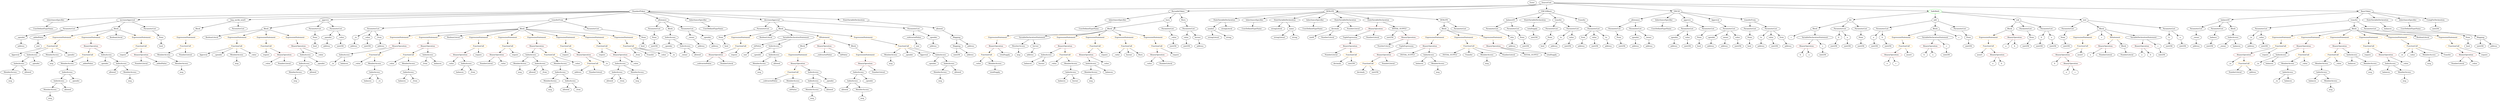 strict digraph {
	graph [bb="0,0,17493,828"];
	node [label="\N"];
	Enter	[height=0.5,
		pos="10765,810",
		width=0.83628];
	Identifier_msg_9	[color=black,
		height=0.5,
		label=msg,
		pos="937.03,162",
		width=0.75];
	Block_Unnamed_3	[color=black,
		height=0.5,
		label=Block,
		pos="14079,594",
		width=0.90558];
	ExpressionStatement_Unnamed_1	[color=orange,
		height=0.5,
		label=ExpressionStatement,
		pos="13949,522",
		width=2.458];
	Block_Unnamed_3 -> ExpressionStatement_Unnamed_1	[pos="e,13979,539.25 14056,580.81 14038,570.87 14011,556.57 13989,544.69"];
	BinaryOperation_Unnamed_6	[color=brown,
		height=0.5,
		label=BinaryOperation,
		pos="14127,522",
		width=1.9867];
	Block_Unnamed_3 -> BinaryOperation_Unnamed_6	[pos="e,14115,540.12 14090,576.76 14096,568.7 14103,558.74 14109,549.6"];
	VariableDeclaration_decimals	[color=black,
		height=0.5,
		label=decimals,
		pos="9420,594",
		width=1.1967];
	ElementaryTypeName_uint8	[color=black,
		height=0.5,
		label=uint8,
		pos="9242,522",
		width=0.7947];
	VariableDeclaration_decimals -> ElementaryTypeName_uint8	[pos="e,9264.2,533.51 9387.9,581.64 9359.1,571.32 9316,555.4 9279,540 9277.5,539.37 9276,538.72 9274.4,538.05"];
	NumberLiteral_Unnamed_12	[color=black,
		height=0.5,
		label=NumberLiteral,
		pos="9352,522",
		width=1.765];
	VariableDeclaration_decimals -> NumberLiteral_Unnamed_12	[pos="e,9368.2,539.63 9404.3,576.76 9395.9,568.14 9385.4,557.36 9376,547.73"];
	NumberLiteral_Unnamed_3	[color=black,
		height=0.5,
		label=NumberLiteral,
		pos="15639,234",
		width=1.765];
	MemberAccess_Unnamed_28	[color=black,
		height=0.5,
		label=MemberAccess,
		pos="7237,450",
		width=1.9174];
	Identifier_msg_20	[color=black,
		height=0.5,
		label=msg,
		pos="7237,378",
		width=0.75];
	MemberAccess_Unnamed_28 -> Identifier_msg_20	[pos="e,7237,396.1 7237,431.7 7237,424.41 7237,415.73 7237,407.54"];
	FunctionDefinition_allowance	[color=black,
		height=0.5,
		label=allowance,
		pos="11468,666",
		width=1.3076];
	ParameterList_Unnamed_18	[color=black,
		height=0.5,
		label=ParameterList,
		pos="11327,594",
		width=1.7095];
	FunctionDefinition_allowance -> ParameterList_Unnamed_18	[pos="e,11357,610.01 11440,651.17 11419,640.87 11391,626.66 11368,615.11"];
	ParameterList_Unnamed_17	[color=black,
		height=0.5,
		label=ParameterList,
		pos="11468,594",
		width=1.7095];
	FunctionDefinition_allowance -> ParameterList_Unnamed_17	[pos="e,11468,612.1 11468,647.7 11468,640.41 11468,631.73 11468,623.54"];
	BinaryOperation_Unnamed_7	[color=brown,
		height=0.5,
		label=BinaryOperation,
		pos="13551,450",
		width=1.9867];
	Identifier_b_5	[color=black,
		height=0.5,
		label=b,
		pos="13496,378",
		width=0.75];
	BinaryOperation_Unnamed_7 -> Identifier_b_5	[pos="e,13508,394.36 13538,432.05 13531,423.44 13523,412.81 13515,403.33"];
	Identifier_a_6	[color=black,
		height=0.5,
		label=a,
		pos="13568,378",
		width=0.75];
	BinaryOperation_Unnamed_7 -> Identifier_a_6	[pos="e,13564,396.1 13555,431.7 13557,424.32 13559,415.52 13561,407.25"];
	BinaryOperation_Unnamed_12	[color=brown,
		height=0.5,
		label=BinaryOperation,
		pos="16400,450",
		width=1.9867];
	FunctionCall_Unnamed_7	[color=orange,
		height=0.5,
		label=FunctionCall,
		pos="16347,378",
		width=1.6125];
	BinaryOperation_Unnamed_12 -> FunctionCall_Unnamed_7	[pos="e,16360,395.79 16387,432.05 16381,423.89 16373,413.91 16367,404.82"];
	IndexAccess_Unnamed_1	[color=black,
		height=0.5,
		label=IndexAccess,
		pos="16482,378",
		width=1.6402];
	BinaryOperation_Unnamed_12 -> IndexAccess_Unnamed_1	[pos="e,16463,395.47 16419,432.41 16430,423.61 16443,412.63 16454,402.92"];
	Identifier_allowed_1	[color=black,
		height=0.5,
		label=allowed,
		pos="3748,234",
		width=1.0858];
	Identifier_msg_14	[color=black,
		height=0.5,
		label=msg,
		pos="6024,18",
		width=0.75];
	ParameterList_Unnamed_11	[color=black,
		height=0.5,
		label=ParameterList,
		pos="13213,594",
		width=1.7095];
	Parameter_a_3	[color=black,
		height=0.5,
		label=a,
		pos="13141,522",
		width=0.75];
	ParameterList_Unnamed_11 -> Parameter_a_3	[pos="e,13156,537.11 13196,576.41 13186,567.06 13174,555.26 13164,545.13"];
	Parameter_b_3	[color=black,
		height=0.5,
		label=b,
		pos="13213,522",
		width=0.75];
	ParameterList_Unnamed_11 -> Parameter_b_3	[pos="e,13213,540.1 13213,575.7 13213,568.41 13213,559.73 13213,551.54"];
	MemberAccess_Unnamed_18	[color=black,
		height=0.5,
		label=MemberAccess,
		pos="69.028,234",
		width=1.9174];
	Identifier_msg_12	[color=black,
		height=0.5,
		label=msg,
		pos="69.028,162",
		width=0.75];
	MemberAccess_Unnamed_18 -> Identifier_msg_12	[pos="e,69.028,180.1 69.028,215.7 69.028,208.41 69.028,199.73 69.028,191.54"];
	IndexAccess_Unnamed_7	[color=black,
		height=0.5,
		label=IndexAccess,
		pos="4393,306",
		width=1.6402];
	IndexAccess_Unnamed_8	[color=black,
		height=0.5,
		label=IndexAccess,
		pos="4377,234",
		width=1.6402];
	IndexAccess_Unnamed_7 -> IndexAccess_Unnamed_8	[pos="e,4380.9,252.1 4389.1,287.7 4387.4,280.32 4385.4,271.52 4383.5,263.25"];
	MemberAccess_Unnamed_6	[color=black,
		height=0.5,
		label=MemberAccess,
		pos="4523,234",
		width=1.9174];
	IndexAccess_Unnamed_7 -> MemberAccess_Unnamed_6	[pos="e,4494,250.64 4421.2,289.81 4439.6,279.95 4463.7,266.96 4483.8,256.1"];
	Parameter_spender_1	[color=black,
		height=0.5,
		label=spender,
		pos="11733,522",
		width=1.1135];
	ElementaryTypeName_address_12	[color=black,
		height=0.5,
		label=address,
		pos="11729,450",
		width=1.0996];
	Parameter_spender_1 -> ElementaryTypeName_address_12	[pos="e,11730,468.1 11732,503.7 11732,496.41 11731,487.73 11731,479.54"];
	Block_Unnamed_13	[color=black,
		height=0.5,
		label=Block,
		pos="5705,450",
		width=0.90558];
	ExpressionStatement_Unnamed_25	[color=orange,
		height=0.5,
		label=ExpressionStatement,
		pos="5675,378",
		width=2.458];
	Block_Unnamed_13 -> ExpressionStatement_Unnamed_25	[pos="e,5682.4,396.28 5697.8,432.05 5694.5,424.43 5690.6,415.23 5686.9,406.65"];
	MemberAccess_Unnamed_27	[color=black,
		height=0.5,
		label=MemberAccess,
		pos="7758,234",
		width=1.9174];
	Identifier_msg_19	[color=black,
		height=0.5,
		label=msg,
		pos="7758,162",
		width=0.75];
	MemberAccess_Unnamed_27 -> Identifier_msg_19	[pos="e,7758,180.1 7758,215.7 7758,208.41 7758,199.73 7758,191.54"];
	Identifier_Approval_1	[color=black,
		height=0.5,
		label=Approval,
		pos="107.03,378",
		width=1.266];
	FunctionCall_Unnamed_26	[color=orange,
		height=0.5,
		label=FunctionCall,
		pos="6386,450",
		width=1.6125];
	MemberAccess_Unnamed_23	[color=black,
		height=0.5,
		label=MemberAccess,
		pos="6320,378",
		width=1.9174];
	FunctionCall_Unnamed_26 -> MemberAccess_Unnamed_23	[pos="e,6336,395.96 6370.4,432.41 6362.4,423.99 6352.6,413.58 6343.8,404.2"];
	Identifier__spender_10	[color=black,
		height=0.5,
		label=_spender,
		pos="6452,378",
		width=1.2521];
	FunctionCall_Unnamed_26 -> Identifier__spender_10	[pos="e,6437,394.99 6401.7,432.41 6409.9,423.66 6420.2,412.75 6429.3,403.08"];
	Identifier_Approval_2	[color=black,
		height=0.5,
		label=Approval,
		pos="6561,378",
		width=1.266];
	FunctionCall_Unnamed_26 -> Identifier_Approval_2	[pos="e,6529.8,391.51 6420.6,435.17 6448.9,423.85 6489,407.8 6519.2,395.75"];
	IndexAccess_Unnamed_33	[color=black,
		height=0.5,
		label=IndexAccess,
		pos="6684,378",
		width=1.6402];
	FunctionCall_Unnamed_26 -> IndexAccess_Unnamed_33	[pos="e,6639.8,390.24 6429.6,437.74 6437.4,435.78 6445.4,433.8 6453,432 6525.2,414.87 6543.8,413 6616,396 6620.2,395.01 6624.6,393.97 \
6629,392.9"];
	BinaryOperation_Unnamed_20	[color=brown,
		height=0.5,
		label=BinaryOperation,
		pos="3837,450",
		width=1.9867];
	IndexAccess_Unnamed_13	[color=black,
		height=0.5,
		label=IndexAccess,
		pos="3764,378",
		width=1.6402];
	BinaryOperation_Unnamed_20 -> IndexAccess_Unnamed_13	[pos="e,3781.2,395.47 3819.7,432.41 3810.6,423.69 3799.3,412.85 3789.3,403.21"];
	FunctionCall_Unnamed_17	[color=orange,
		height=0.5,
		label=FunctionCall,
		pos="3899,378",
		width=1.6125];
	BinaryOperation_Unnamed_20 -> FunctionCall_Unnamed_17	[pos="e,3884.2,395.79 3852,432.05 3859.4,423.71 3868.5,413.49 3876.7,404.25"];
	MemberAccess_Unnamed_9	[color=black,
		height=0.5,
		label=MemberAccess,
		pos="3661,306",
		width=1.9174];
	IndexAccess_Unnamed_13 -> MemberAccess_Unnamed_9	[pos="e,3685,323.31 3740.7,361.12 3727,351.85 3709.6,340.01 3694.5,329.76"];
	IndexAccess_Unnamed_14	[color=black,
		height=0.5,
		label=IndexAccess,
		pos="3807,306",
		width=1.6402];
	IndexAccess_Unnamed_13 -> IndexAccess_Unnamed_14	[pos="e,3796.7,323.79 3774.4,360.05 3779.3,352.06 3785.3,342.33 3790.8,333.4"];
	Parameter__value_3	[color=black,
		height=0.5,
		label=_value,
		pos="8305,522",
		width=0.96103];
	ElementaryTypeName_uint256_32	[color=black,
		height=0.5,
		label=uint256,
		pos="8302,450",
		width=1.0442];
	Parameter__value_3 -> ElementaryTypeName_uint256_32	[pos="e,8302.8,468.1 8304.3,503.7 8304,496.41 8303.6,487.73 8303.3,479.54"];
	FunctionCall_Unnamed_13	[color=orange,
		height=0.5,
		label=FunctionCall,
		pos="3399,450",
		width=1.6125];
	BinaryOperation_Unnamed_16	[color=brown,
		height=0.5,
		label=BinaryOperation,
		pos="3273,378",
		width=1.9867];
	FunctionCall_Unnamed_13 -> BinaryOperation_Unnamed_16	[pos="e,3301.6,394.89 3371.7,433.81 3354.1,424.06 3331.1,411.26 3311.7,400.48"];
	Identifier_require_5	[color=black,
		height=0.5,
		label=require,
		pos="3399,378",
		width=1.0026];
	FunctionCall_Unnamed_13 -> Identifier_require_5	[pos="e,3399,396.1 3399,431.7 3399,424.41 3399,415.73 3399,407.54"];
	Parameter_to	[color=black,
		height=0.5,
		label=to,
		pos="10952,522",
		width=0.75];
	ElementaryTypeName_address_1	[color=black,
		height=0.5,
		label=address,
		pos="10900,450",
		width=1.0996];
	Parameter_to -> ElementaryTypeName_address_1	[pos="e,10912,467.47 10940,505.46 10934,497.01 10926,486.32 10919,476.66"];
	Identifier_INITIAL_SUPPLY	[color=black,
		height=0.5,
		label=INITIAL_SUPPLY,
		pos="10768,378",
		width=2.3333];
	Parameter_b_2	[color=black,
		height=0.5,
		label=b,
		pos="14323,522",
		width=0.75];
	ElementaryTypeName_uint256_13	[color=black,
		height=0.5,
		label=uint256,
		pos="14303,450",
		width=1.0442];
	Parameter_b_2 -> ElementaryTypeName_uint256_13	[pos="e,14308,468.28 14318,504.05 14316,496.6 14313,487.64 14311,479.22"];
	Identifier_msg_16	[color=black,
		height=0.5,
		label=msg,
		pos="6320,306",
		width=0.75];
	Identifier__spender_3	[color=black,
		height=0.5,
		label=_spender,
		pos="752.03,306",
		width=1.2521];
	IndexAccess_Unnamed_24	[color=black,
		height=0.5,
		label=IndexAccess,
		pos="421.03,162",
		width=1.6402];
	MemberAccess_Unnamed_16	[color=black,
		height=0.5,
		label=MemberAccess,
		pos="358.03,90",
		width=1.9174];
	IndexAccess_Unnamed_24 -> MemberAccess_Unnamed_16	[pos="e,373.29,107.96 406.1,144.41 398.6,136.08 389.35,125.8 380.97,116.49"];
	Identifier_allowed_6	[color=black,
		height=0.5,
		label=allowed,
		pos="484.03,90",
		width=1.0858];
	IndexAccess_Unnamed_24 -> Identifier_allowed_6	[pos="e,469.64,106.99 435.96,144.41 443.76,135.74 453.45,124.97 462.09,115.38"];
	Identifier_balances_13	[color=black,
		height=0.5,
		label=balances,
		pos="7550,162",
		width=1.1828];
	ElementaryTypeName_address_26	[color=black,
		height=0.5,
		label=address,
		pos="7322,378",
		width=1.0996];
	ExpressionStatement_Unnamed_4	[color=orange,
		height=0.5,
		label=ExpressionStatement,
		pos="16010,522",
		width=2.458];
	FunctionCall_Unnamed_4	[color=orange,
		height=0.5,
		label=FunctionCall,
		pos="15996,450",
		width=1.6125];
	ExpressionStatement_Unnamed_4 -> FunctionCall_Unnamed_4	[pos="e,15999,468.1 16007,503.7 16005,496.32 16003,487.52 16002,479.25"];
	ElementaryTypeName_address_25	[color=black,
		height=0.5,
		label=address,
		pos="8490,450",
		width=1.0996];
	Identifier_burner_1	[color=black,
		height=0.5,
		label=burner,
		pos="7645,162",
		width=0.96103];
	BinaryOperation_Unnamed_14	[color=brown,
		height=0.5,
		label=BinaryOperation,
		pos="3525,378",
		width=1.9867];
	NumberLiteral_Unnamed_4	[color=black,
		height=0.5,
		label=NumberLiteral,
		pos="3423,306",
		width=1.765];
	BinaryOperation_Unnamed_14 -> NumberLiteral_Unnamed_4	[pos="e,3446.4,323.07 3501.1,360.59 3487.6,351.31 3470.5,339.57 3455.7,329.44"];
	Identifier__value_5	[color=black,
		height=0.5,
		label=_value,
		pos="3539,306",
		width=0.96103];
	BinaryOperation_Unnamed_14 -> Identifier__value_5	[pos="e,3535.6,324.1 3528.5,359.7 3530,352.32 3531.7,343.52 3533.4,335.25"];
	Parameter_None_7	[color=black,
		height=0.5,
		label=None,
		pos="11360,522",
		width=0.85014];
	ElementaryTypeName_uint256_23	[color=black,
		height=0.5,
		label=uint256,
		pos="11375,450",
		width=1.0442];
	Parameter_None_7 -> ElementaryTypeName_uint256_23	[pos="e,11371,468.1 11364,503.7 11365,496.32 11367,487.52 11369,479.25"];
	FunctionDefinition_balanceOf_1	[color=black,
		height=0.5,
		label=balanceOf,
		pos="15596,666",
		width=1.3491];
	ParameterList_Unnamed_15	[color=black,
		height=0.5,
		label=ParameterList,
		pos="15399,594",
		width=1.7095];
	FunctionDefinition_balanceOf_1 -> ParameterList_Unnamed_15	[pos="e,15437,608.49 15562,652.81 15530,641.59 15483,624.84 15448,612.25"];
	ParameterList_Unnamed_16	[color=black,
		height=0.5,
		label=ParameterList,
		pos="15540,594",
		width=1.7095];
	FunctionDefinition_balanceOf_1 -> ParameterList_Unnamed_16	[pos="e,15554,611.96 15583,648.41 15576,640.16 15568,630.01 15561,620.78"];
	Block_Unnamed_6	[color=black,
		height=0.5,
		label=Block,
		pos="15652,594",
		width=0.90558];
	FunctionDefinition_balanceOf_1 -> Block_Unnamed_6	[pos="e,15639,610.99 15609,648.41 15616,639.92 15624,629.41 15632,619.96"];
	FunctionDefinition_balanceOf	[color=black,
		height=0.5,
		label=balanceOf,
		pos="10619,666",
		width=1.3491];
	ParameterList_Unnamed	[color=black,
		height=0.5,
		label=ParameterList,
		pos="10496,594",
		width=1.7095];
	FunctionDefinition_balanceOf -> ParameterList_Unnamed	[pos="e,10523,610.38 10593,650.33 10576,640.36 10552,627.02 10533,615.94"];
	ParameterList_Unnamed_1	[color=black,
		height=0.5,
		label=ParameterList,
		pos="10637,594",
		width=1.7095];
	FunctionDefinition_balanceOf -> ParameterList_Unnamed_1	[pos="e,10633,612.1 10623,647.7 10625,640.32 10628,631.52 10630,623.25"];
	Identifier_allowed	[color=black,
		height=0.5,
		label=allowed,
		pos="4319,162",
		width=1.0858];
	Parameter_None_2	[color=black,
		height=0.5,
		label=None,
		pos="14483,522",
		width=0.85014];
	ElementaryTypeName_uint256_6	[color=black,
		height=0.5,
		label=uint256,
		pos="14489,450",
		width=1.0442];
	Parameter_None_2 -> ElementaryTypeName_uint256_6	[pos="e,14488,468.1 14485,503.7 14485,496.41 14486,487.73 14487,479.54"];
	ElementaryTypeName_uint256_20	[color=black,
		height=0.5,
		label=uint256,
		pos="17358,450",
		width=1.0442];
	StateVariableDeclaration_Unnamed	[color=black,
		height=0.5,
		label=StateVariableDeclaration,
		pos="10787,666",
		width=2.8184];
	VariableDeclaration_totalSupply	[color=black,
		height=0.5,
		label=totalSupply,
		pos="10770,594",
		width=1.4739];
	StateVariableDeclaration_Unnamed -> VariableDeclaration_totalSupply	[pos="e,10774,612.1 10783,647.7 10781,640.32 10779,631.52 10777,623.25"];
	Parameter_to_1	[color=black,
		height=0.5,
		label=to,
		pos="12352,522",
		width=0.75];
	ElementaryTypeName_address_11	[color=black,
		height=0.5,
		label=address,
		pos="12352,450",
		width=1.0996];
	Parameter_to_1 -> ElementaryTypeName_address_11	[pos="e,12352,468.1 12352,503.7 12352,496.41 12352,487.73 12352,479.54"];
	Identifier__value_8	[color=black,
		height=0.5,
		label=_value,
		pos="2738,306",
		width=0.96103];
	ElementaryTypeName_uint256_16	[color=black,
		height=0.5,
		label=uint256,
		pos="13243,450",
		width=1.0442];
	BooleanLiteral_Unnamed_2	[color=black,
		height=0.5,
		label=BooleanLiteral,
		pos="1606,522",
		width=1.7788];
	Parameter_value	[color=black,
		height=0.5,
		label=value,
		pos="11030,522",
		width=0.82242];
	ElementaryTypeName_uint256_2	[color=black,
		height=0.5,
		label=uint256,
		pos="10995,450",
		width=1.0442];
	Parameter_value -> ElementaryTypeName_uint256_2	[pos="e,11004,467.96 11022,504.41 11018,496.59 11013,487.06 11009,478.23"];
	InheritanceSpecifier_Unnamed_1	[color=black,
		height=0.5,
		label=InheritanceSpecifier,
		pos="11663,666",
		width=2.3333];
	UserDefinedTypeName_Unnamed_1	[color=black,
		height=0.5,
		label=UserDefinedTypeName,
		pos="11646,594",
		width=2.7214];
	InheritanceSpecifier_Unnamed_1 -> UserDefinedTypeName_Unnamed_1	[pos="e,11650,612.1 11659,647.7 11657,640.32 11655,631.52 11653,623.25"];
	Parameter__to_1	[color=black,
		height=0.5,
		label=_to,
		pos="2597,522",
		width=0.75];
	ElementaryTypeName_address_18	[color=black,
		height=0.5,
		label=address,
		pos="2589,450",
		width=1.0996];
	Parameter__to_1 -> ElementaryTypeName_address_18	[pos="e,2591,468.1 2595.1,503.7 2594.2,496.41 2593.2,487.73 2592.3,479.54"];
	FunctionCall_Unnamed_11	[color=orange,
		height=0.5,
		label=FunctionCall,
		pos="4032,450",
		width=1.6125];
	Identifier_require_4	[color=black,
		height=0.5,
		label=require,
		pos="4011,378",
		width=1.0026];
	FunctionCall_Unnamed_11 -> Identifier_require_4	[pos="e,4016.2,396.1 4026.8,431.7 4024.6,424.24 4021.9,415.32 4019.4,406.97"];
	BinaryOperation_Unnamed_15	[color=brown,
		height=0.5,
		label=BinaryOperation,
		pos="4137,378",
		width=1.9867];
	FunctionCall_Unnamed_11 -> BinaryOperation_Unnamed_15	[pos="e,4112.6,395.31 4055.9,433.12 4069.9,423.76 4087.9,411.78 4103.3,401.47"];
	FunctionCall_Unnamed_32	[color=orange,
		height=0.5,
		label=FunctionCall,
		pos="7996,450",
		width=1.6125];
	Identifier__value_19	[color=black,
		height=0.5,
		label=_value,
		pos="7937,378",
		width=0.96103];
	FunctionCall_Unnamed_32 -> Identifier__value_19	[pos="e,7950.5,394.99 7982,432.41 7974.8,423.83 7965.8,413.19 7957.8,403.67"];
	Identifier_burner_2	[color=black,
		height=0.5,
		label=burner,
		pos="8024,378",
		width=0.96103];
	FunctionCall_Unnamed_32 -> Identifier_burner_2	[pos="e,8017.2,396.1 8002.9,431.7 8006,424.15 8009.6,415.12 8013,406.68"];
	Identifier_Burn	[color=black,
		height=0.5,
		label=Burn,
		pos="8105,378",
		width=0.7947];
	FunctionCall_Unnamed_32 -> Identifier_Burn	[pos="e,8085.4,391.62 8020.5,433.29 8036.9,422.78 8058.5,408.89 8075.8,397.79"];
	ElementaryTypeName_address	[color=black,
		height=0.5,
		label=address,
		pos="10609,450",
		width=1.0996];
	ExpressionStatement_Unnamed_14	[color=orange,
		height=0.5,
		label=ExpressionStatement,
		pos="2910,522",
		width=2.458];
	BinaryOperation_Unnamed_19	[color=brown,
		height=0.5,
		label=BinaryOperation,
		pos="2908,450",
		width=1.9867];
	ExpressionStatement_Unnamed_14 -> BinaryOperation_Unnamed_19	[pos="e,2908.5,468.1 2909.5,503.7 2909.3,496.41 2909.1,487.73 2908.8,479.54"];
	ElementaryTypeName_uint256_30	[color=black,
		height=0.5,
		label=uint256,
		pos="4642,450",
		width=1.0442];
	VariableDeclaration_value_2	[color=black,
		height=0.5,
		label=value,
		pos="8392,522",
		width=0.82242];
	ElementaryTypeName_uint256_31	[color=black,
		height=0.5,
		label=uint256,
		pos="8395,450",
		width=1.0442];
	VariableDeclaration_value_2 -> ElementaryTypeName_uint256_31	[pos="e,8394.3,468.1 8392.8,503.7 8393.1,496.41 8393.5,487.73 8393.8,479.54"];
	ElementaryTypeName_address_19	[color=black,
		height=0.5,
		label=address,
		pos="4100,234",
		width=1.0996];
	ParameterList_Unnamed_24	[color=black,
		height=0.5,
		label=ParameterList,
		pos="2727,594",
		width=1.7095];
	ParameterList_Unnamed_24 -> Parameter__to_1	[pos="e,2617.4,533.98 2698.5,577.64 2677.4,566.29 2648.8,550.88 2627.3,539.32"];
	Parameter__value_1	[color=black,
		height=0.5,
		label=_value,
		pos="2684,522",
		width=0.96103];
	ParameterList_Unnamed_24 -> Parameter__value_1	[pos="e,2694,539.31 2716.6,576.05 2711.6,567.94 2705.6,558.04 2700,549.01"];
	Parameter__from	[color=black,
		height=0.5,
		label=_from,
		pos="2770,522",
		width=0.93331];
	ParameterList_Unnamed_24 -> Parameter__from	[pos="e,2760,539.31 2737.4,576.05 2742.4,567.94 2748.5,558.04 2754.1,549.01"];
	FunctionDefinition_div	[color=black,
		height=0.5,
		label=div,
		pos="12987,666",
		width=0.75];
	Block_Unnamed_2	[color=black,
		height=0.5,
		label=Block,
		pos="12741,594",
		width=0.90558];
	FunctionDefinition_div -> Block_Unnamed_2	[pos="e,12770,603.12 12963,658.03 12920,645.91 12832,620.85 12781,606.24"];
	ParameterList_Unnamed_7	[color=black,
		height=0.5,
		label=ParameterList,
		pos="12916,594",
		width=1.7095];
	FunctionDefinition_div -> ParameterList_Unnamed_7	[pos="e,12933,611.7 12972,650.5 12963,641.59 12951,629.94 12941,619.62"];
	ParameterList_Unnamed_8	[color=black,
		height=0.5,
		label=ParameterList,
		pos="13057,594",
		width=1.7095];
	FunctionDefinition_div -> ParameterList_Unnamed_8	[pos="e,13040,611.7 13002,650.5 13010,641.59 13022,629.94 13032,619.62"];
	BinaryOperation_Unnamed_35	[color=brown,
		height=0.5,
		label=BinaryOperation,
		pos="9698,594",
		width=1.9867];
	TupleExpression_Unnamed_1	[color=black,
		height=0.5,
		label=TupleExpression,
		pos="9507,522",
		width=2.0422];
	BinaryOperation_Unnamed_35 -> TupleExpression_Unnamed_1	[pos="e,9546.7,537.56 9658.9,578.67 9629.5,567.88 9589,553.03 9557.2,541.37"];
	NumberLiteral_Unnamed_16	[color=black,
		height=0.5,
		label=NumberLiteral,
		pos="9662,522",
		width=1.765];
	BinaryOperation_Unnamed_35 -> NumberLiteral_Unnamed_16	[pos="e,9670.8,540.1 9689.1,575.7 9685.2,567.98 9680.4,558.71 9676,550.11"];
	BinaryOperation_Unnamed_26	[color=brown,
		height=0.5,
		label=BinaryOperation,
		pos="5857,450",
		width=1.9867];
	Identifier__subtractedValue_1	[color=black,
		height=0.5,
		label=_subtractedValue,
		pos="5857,378",
		width=2.0976];
	BinaryOperation_Unnamed_26 -> Identifier__subtractedValue_1	[pos="e,5857,396.1 5857,431.7 5857,424.41 5857,415.73 5857,407.54"];
	Identifier_oldValue	[color=black,
		height=0.5,
		label=oldValue,
		pos="5994,378",
		width=1.2105];
	BinaryOperation_Unnamed_26 -> Identifier_oldValue	[pos="e,5967.5,392.53 5887.8,433.29 5908.4,422.76 5935.6,408.84 5957.4,397.73"];
	IndexAccess_Unnamed_32	[color=black,
		height=0.5,
		label=IndexAccess,
		pos="5678,162",
		width=1.6402];
	MemberAccess_Unnamed_21	[color=black,
		height=0.5,
		label=MemberAccess,
		pos="5674,90",
		width=1.9174];
	IndexAccess_Unnamed_32 -> MemberAccess_Unnamed_21	[pos="e,5675,108.1 5677,143.7 5676.6,136.41 5676.1,127.73 5675.7,119.54"];
	Identifier_allowed_10	[color=black,
		height=0.5,
		label=allowed,
		pos="5800,90",
		width=1.0858];
	IndexAccess_Unnamed_32 -> Identifier_allowed_10	[pos="e,5776.2,104.67 5704.8,145.64 5722.9,135.27 5746.9,121.5 5766.3,110.37"];
	Identifier__to_1	[color=black,
		height=0.5,
		label=_to,
		pos="15803,306",
		width=0.75];
	Identifier_balances_14	[color=black,
		height=0.5,
		label=balances,
		pos="9973,306",
		width=1.1828];
	Identifier_c_2	[color=black,
		height=0.5,
		label=c,
		pos="12577,522",
		width=0.75];
	Block_Unnamed_2 -> Identifier_c_2	[pos="e,12599,533.42 12715,582.8 12689,572.39 12648,555.58 12613,540 12612,539.42 12610,538.82 12609,538.21"];
	VariableDeclarationStatement_Unnamed_1	[color=black,
		height=0.5,
		label=VariableDeclarationStatement,
		pos="12741,522",
		width=3.3174];
	Block_Unnamed_2 -> VariableDeclarationStatement_Unnamed_1	[pos="e,12741,540.1 12741,575.7 12741,568.41 12741,559.73 12741,551.54"];
	Identifier__subtractedValue_2	[color=black,
		height=0.5,
		label=_subtractedValue,
		pos="5369,162",
		width=2.0976];
	Identifier_b_2	[color=black,
		height=0.5,
		label=b,
		pos="12616,378",
		width=0.75];
	Parameter__to	[color=black,
		height=0.5,
		label=_to,
		pos="15788,522",
		width=0.75];
	ElementaryTypeName_address_5	[color=black,
		height=0.5,
		label=address,
		pos="15787,450",
		width=1.0996];
	Parameter__to -> ElementaryTypeName_address_5	[pos="e,15787,468.1 15788,503.7 15788,496.41 15788,487.73 15787,479.54"];
	Identifier_msg_5	[color=black,
		height=0.5,
		label=msg,
		pos="3661,234",
		width=0.75];
	Identifier_balances_6	[color=black,
		height=0.5,
		label=balances,
		pos="3235,234",
		width=1.1828];
	ContractDefinition_StandardToken	[color=black,
		height=0.5,
		label=StandardToken,
		pos="4538,738",
		width=1.8897];
	InheritanceSpecifier_Unnamed_3	[color=black,
		height=0.5,
		label=InheritanceSpecifier,
		pos="418.03,666",
		width=2.3333];
	ContractDefinition_StandardToken -> InheritanceSpecifier_Unnamed_3	[pos="e,499.29,671.04 4469.7,736.72 4099.6,735.07 2298.2,725.17 826.03,684 717.73,680.97 593.35,675.5 510.67,671.58"];
	FunctionDefinition_increaseApproval	[color=black,
		height=0.5,
		label=increaseApproval,
		pos="911.03,666",
		width=2.0976];
	ContractDefinition_StandardToken -> FunctionDefinition_increaseApproval	[pos="e,985.97,668.75 4470.2,735.83 4154.2,730.38 2794.2,706.68 1679,684 1431.6,678.97 1139.2,672.3 997.18,669.01"];
	FunctionDefinition_bug_unchk_send1	[color=black,
		height=0.5,
		label=bug_unchk_send1,
		pos="1767,666",
		width=2.1947];
	ContractDefinition_StandardToken -> FunctionDefinition_bug_unchk_send1	[pos="e,1845,669.54 4470.5,735.55 4200.4,729.69 3171,707.06 2324,684 2158.9,679.5 1966.3,673.45 1856.3,669.91"];
	FunctionDefinition_approve_1	[color=black,
		height=0.5,
		label=approve,
		pos="2374,666",
		width=1.1412];
	ContractDefinition_StandardToken -> FunctionDefinition_approve_1	[pos="e,2415,668.32 4470.6,734.82 4142.6,724.21 2718.4,678.14 2426.4,668.7"];
	FunctionDefinition_transferFrom_1	[color=black,
		height=0.5,
		label=transferFrom,
		pos="3982,666",
		width=1.6402];
	ContractDefinition_StandardToken -> FunctionDefinition_transferFrom_1	[pos="e,4035.9,673.78 4477.5,729.38 4372,716.1 4155.5,688.84 4047,675.18"];
	FunctionDefinition_allowance_1	[color=black,
		height=0.5,
		label=allowance,
		pos="4698,666",
		width=1.3076];
	ContractDefinition_StandardToken -> FunctionDefinition_allowance_1	[pos="e,4667.9,680.17 4572,722.15 4597,711.22 4631,696.3 4657.5,684.74"];
	InheritanceSpecifier_Unnamed_2	[color=black,
		height=0.5,
		label=InheritanceSpecifier,
		pos="5034,666",
		width=2.3333];
	ContractDefinition_StandardToken -> InheritanceSpecifier_Unnamed_2	[pos="e,4965.3,676.69 4596.9,728.7 4685.7,716.16 4854.2,692.37 4954.1,678.28"];
	FunctionDefinition_decreaseApproval	[color=black,
		height=0.5,
		label=decreaseApproval,
		pos="5301,666",
		width=2.1669];
	ContractDefinition_StandardToken -> FunctionDefinition_decreaseApproval	[pos="e,5230.3,674.03 4601.7,731.43 4709.7,721.95 4935.9,701.94 5127,684 5157,681.18 5190,677.99 5219,675.14"];
	StateVariableDeclaration_Unnamed_2	[color=black,
		height=0.5,
		label=StateVariableDeclaration,
		pos="6051,666",
		width=2.8184];
	ContractDefinition_StandardToken -> StateVariableDeclaration_Unnamed_2	[pos="e,5953.7,671.5 4604.5,733.92 4841.8,722.95 5648.5,685.62 5942.6,672.02"];
	Identifier__subtractedValue	[color=black,
		height=0.5,
		label=_subtractedValue,
		pos="5011,306",
		width=2.0976];
	Parameter_None_4	[color=black,
		height=0.5,
		label=None,
		pos="14247,522",
		width=0.85014];
	ElementaryTypeName_uint256_14	[color=black,
		height=0.5,
		label=uint256,
		pos="14210,450",
		width=1.0442];
	Parameter_None_4 -> ElementaryTypeName_uint256_14	[pos="e,14219,467.96 14238,504.41 14234,496.51 14229,486.85 14224,477.94"];
	StateVariableDeclaration_Unnamed_4	[color=black,
		height=0.5,
		label=StateVariableDeclaration,
		pos="8669,666",
		width=2.8184];
	VariableDeclaration_symbol	[color=black,
		height=0.5,
		label=symbol,
		pos="8563,594",
		width=1.0581];
	StateVariableDeclaration_Unnamed_4 -> VariableDeclaration_symbol	[pos="e,8584.6,609.27 8643.6,648.23 8628.7,638.39 8609.8,625.87 8594,615.44"];
	stringLiteral_Unnamed_3	[color=black,
		height=0.5,
		label=stringLiteral,
		pos="8673,594",
		width=1.5016];
	StateVariableDeclaration_Unnamed_4 -> stringLiteral_Unnamed_3	[pos="e,8672.1,612.1 8670,647.7 8670.4,640.41 8670.9,631.73 8671.4,623.54"];
	FunctionDefinition_approve	[color=black,
		height=0.5,
		label=approve,
		pos="11824,666",
		width=1.1412];
	ParameterList_Unnamed_21	[color=black,
		height=0.5,
		label=ParameterList,
		pos="11824,594",
		width=1.7095];
	FunctionDefinition_approve -> ParameterList_Unnamed_21	[pos="e,11824,612.1 11824,647.7 11824,640.41 11824,631.73 11824,623.54"];
	ParameterList_Unnamed_22	[color=black,
		height=0.5,
		label=ParameterList,
		pos="11965,594",
		width=1.7095];
	FunctionDefinition_approve -> ParameterList_Unnamed_22	[pos="e,11935,610.05 11851,651.83 11871,641.48 11901,626.89 11925,615.09"];
	Parameter_balance	[color=black,
		height=0.5,
		label=balance,
		pos="15515,522",
		width=1.0719];
	ElementaryTypeName_uint256_22	[color=black,
		height=0.5,
		label=uint256,
		pos="15494,450",
		width=1.0442];
	Parameter_balance -> ElementaryTypeName_uint256_22	[pos="e,15499,468.1 15510,503.7 15508,496.24 15505,487.32 15502,478.97"];
	Identifier_msg_22	[color=black,
		height=0.5,
		label=msg,
		pos="10451,306",
		width=0.75];
	InheritanceSpecifier_Unnamed_4	[color=black,
		height=0.5,
		label=InheritanceSpecifier,
		pos="7970,666",
		width=2.3333];
	UserDefinedTypeName_Unnamed_4	[color=black,
		height=0.5,
		label=UserDefinedTypeName,
		pos="7722,594",
		width=2.7214];
	InheritanceSpecifier_Unnamed_4 -> UserDefinedTypeName_Unnamed_4	[pos="e,7773.8,609.61 7920.7,651.09 7881.7,640.07 7826.9,624.61 7784.8,612.71"];
	FunctionCall_Unnamed_1	[color=orange,
		height=0.5,
		label=FunctionCall,
		pos="13949,450",
		width=1.6125];
	ExpressionStatement_Unnamed_1 -> FunctionCall_Unnamed_1	[pos="e,13949,468.1 13949,503.7 13949,496.41 13949,487.73 13949,479.54"];
	ParameterList_Unnamed_13	[color=black,
		height=0.5,
		label=ParameterList,
		pos="15869,594",
		width=1.7095];
	ParameterList_Unnamed_13 -> Parameter__to	[pos="e,15804,536.88 15850,576.41 15839,566.81 15825,554.63 15813,544.32"];
	Parameter__value	[color=black,
		height=0.5,
		label=_value,
		pos="15869,522",
		width=0.96103];
	ParameterList_Unnamed_13 -> Parameter__value	[pos="e,15869,540.1 15869,575.7 15869,568.41 15869,559.73 15869,551.54"];
	VariableDeclaration_spender	[color=black,
		height=0.5,
		label=spender,
		pos="12004,522",
		width=1.1135];
	ElementaryTypeName_address_14	[color=black,
		height=0.5,
		label=address,
		pos="11992,450",
		width=1.0996];
	VariableDeclaration_spender -> ElementaryTypeName_address_14	[pos="e,11995,468.1 12001,503.7 12000,496.32 11998,487.52 11997,479.25"];
	BinaryOperation_Unnamed_2	[color=brown,
		height=0.5,
		label=BinaryOperation,
		pos="14449,378",
		width=1.9867];
	Identifier_b_1	[color=black,
		height=0.5,
		label=b,
		pos="14390,306",
		width=0.75];
	BinaryOperation_Unnamed_2 -> Identifier_b_1	[pos="e,14403,321.89 14435,360.05 14427,351.22 14418,340.28 14410,330.63"];
	BinaryOperation_Unnamed_3	[color=brown,
		height=0.5,
		label=BinaryOperation,
		pos="14507,306",
		width=1.9867];
	BinaryOperation_Unnamed_2 -> BinaryOperation_Unnamed_3	[pos="e,14493,323.79 14463,360.05 14470,351.8 14478,341.7 14486,332.54"];
	Identifier__value_9	[color=black,
		height=0.5,
		label=_value,
		pos="2494,306",
		width=0.96103];
	FunctionDefinition_burn	[color=black,
		height=0.5,
		label=burn,
		pos="8269,666",
		width=0.76697];
	Block_Unnamed_15	[color=black,
		height=0.5,
		label=Block,
		pos="7871,594",
		width=0.90558];
	FunctionDefinition_burn -> Block_Unnamed_15	[pos="e,7902,600.44 8242.3,660.3 8174.4,648.37 7995.2,616.83 7913.1,602.4"];
	ParameterList_Unnamed_36	[color=black,
		height=0.5,
		label=ParameterList,
		pos="8269,594",
		width=1.7095];
	FunctionDefinition_burn -> ParameterList_Unnamed_36	[pos="e,8269,612.1 8269,647.7 8269,640.41 8269,631.73 8269,623.54"];
	UserDefinedTypeName_Unnamed_3	[color=black,
		height=0.5,
		label=UserDefinedTypeName,
		pos="334.03,594",
		width=2.7214];
	InheritanceSpecifier_Unnamed_3 -> UserDefinedTypeName_Unnamed_3	[pos="e,354.47,612.03 397.69,648.05 387.35,639.43 374.59,628.8 363.22,619.32"];
	ParameterList_Unnamed_3	[color=black,
		height=0.5,
		label=ParameterList,
		pos="10903,594",
		width=1.7095];
	Parameter_None_1	[color=black,
		height=0.5,
		label=None,
		pos="10870,522",
		width=0.85014];
	ParameterList_Unnamed_3 -> Parameter_None_1	[pos="e,10878,539.62 10895,575.7 10891,567.95 10887,558.64 10883,550.02"];
	FunctionCall_Unnamed_27	[color=orange,
		height=0.5,
		label=FunctionCall,
		pos="1325,450",
		width=1.6125];
	MemberAccess_Unnamed_25	[color=black,
		height=0.5,
		label=MemberAccess,
		pos="1174,378",
		width=1.9174];
	FunctionCall_Unnamed_27 -> MemberAccess_Unnamed_25	[pos="e,1206.8,394.21 1293.7,434.5 1271.6,424.24 1241.7,410.36 1217.3,399.05"];
	NumberLiteral_Unnamed_10	[color=black,
		height=0.5,
		label=NumberLiteral,
		pos="1325,378",
		width=1.765];
	FunctionCall_Unnamed_27 -> NumberLiteral_Unnamed_10	[pos="e,1325,396.1 1325,431.7 1325,424.41 1325,415.73 1325,407.54"];
	BinaryOperation_Unnamed	[color=brown,
		height=0.5,
		label=BinaryOperation,
		pos="14757,450",
		width=1.9867];
	Identifier_a	[color=black,
		height=0.5,
		label=a,
		pos="14648,378",
		width=0.75];
	BinaryOperation_Unnamed -> Identifier_a	[pos="e,14667,391.21 14732,432.76 14715,422.16 14694,408.3 14677,397.31"];
	NumberLiteral_Unnamed	[color=black,
		height=0.5,
		label=NumberLiteral,
		pos="14757,378",
		width=1.765];
	BinaryOperation_Unnamed -> NumberLiteral_Unnamed	[pos="e,14757,396.1 14757,431.7 14757,424.41 14757,415.73 14757,407.54"];
	ElementaryTypeName_uint256_12	[color=black,
		height=0.5,
		label=uint256,
		pos="14396,450",
		width=1.0442];
	Block_Unnamed_7	[color=black,
		height=0.5,
		label=Block,
		pos="3739,594",
		width=0.90558];
	Block_Unnamed_7 -> ExpressionStatement_Unnamed_14	[pos="e,2973.4,534.94 3706.5,591.8 3603.7,587.74 3276.7,572.96 3008,540 3000.4,539.06 2992.5,537.94 2984.5,536.72"];
	ExpressionStatement_Unnamed_13	[color=orange,
		height=0.5,
		label=ExpressionStatement,
		pos="3105,522",
		width=2.458];
	Block_Unnamed_7 -> ExpressionStatement_Unnamed_13	[pos="e,3169,534.79 3706.6,590.63 3623,584.32 3393.2,565.86 3203,540 3195.6,538.99 3187.9,537.84 3180.2,536.62"];
	BooleanLiteral_Unnamed_1	[color=black,
		height=0.5,
		label=BooleanLiteral,
		pos="3276,522",
		width=1.7788];
	Block_Unnamed_7 -> BooleanLiteral_Unnamed_1	[pos="e,3323.3,534.52 3707.1,589.64 3640.5,582.41 3481.8,564.06 3350,540 3344.9,539.06 3339.5,538 3334.2,536.88"];
	ExpressionStatement_Unnamed_11	[color=orange,
		height=0.5,
		label=ExpressionStatement,
		pos="3447,522",
		width=2.458];
	Block_Unnamed_7 -> ExpressionStatement_Unnamed_11	[pos="e,3502.8,536.38 3709.4,585.9 3663.9,574.99 3575.5,553.81 3514,539.05"];
	ExpressionStatement_Unnamed_9	[color=orange,
		height=0.5,
		label=ExpressionStatement,
		pos="3642,522",
		width=2.458];
	Block_Unnamed_7 -> ExpressionStatement_Unnamed_9	[pos="e,3665.3,539.76 3719.9,579.17 3706.9,569.8 3689.4,557.19 3674.3,546.29"];
	ExpressionStatement_Unnamed_15	[color=orange,
		height=0.5,
		label=ExpressionStatement,
		pos="3837,522",
		width=2.458];
	Block_Unnamed_7 -> ExpressionStatement_Unnamed_15	[pos="e,3813.6,539.76 3758.4,579.17 3771.5,569.8 3789.2,557.19 3804.4,546.29"];
	ExpressionStatement_Unnamed_10	[color=orange,
		height=0.5,
		label=ExpressionStatement,
		pos="4032,522",
		width=2.458];
	Block_Unnamed_7 -> ExpressionStatement_Unnamed_10	[pos="e,3976.3,536.31 3768.7,585.9 3814.6,574.95 3903.7,553.66 3965.5,538.9"];
	ExpressionStatement_Unnamed_12	[color=orange,
		height=0.5,
		label=ExpressionStatement,
		pos="4227,522",
		width=2.458];
	Block_Unnamed_7 -> ExpressionStatement_Unnamed_12	[pos="e,4162.2,534.58 3770.7,589.1 3837.2,580.82 3996.2,560.54 4129,540 4136.2,538.9 4143.6,537.7 4151,536.47"];
	ExpressionStatement_Unnamed_16	[color=orange,
		height=0.5,
		label=ExpressionStatement,
		pos="4422,522",
		width=2.458];
	Block_Unnamed_7 -> ExpressionStatement_Unnamed_16	[pos="e,4358.1,534.86 3771.5,590.99 3860.2,585.3 4114.2,567.65 4324,540 4331.4,539.02 4339.2,537.89 4346.9,536.68"];
	Identifier_msg_2	[color=black,
		height=0.5,
		label=msg,
		pos="16330,90",
		width=0.75];
	ElementaryTypeName_uint256_27	[color=black,
		height=0.5,
		label=uint256,
		pos="6799,378",
		width=1.0442];
	FunctionDefinition_transfer_1	[color=black,
		height=0.5,
		label=transfer,
		pos="16497,666",
		width=1.0719];
	FunctionDefinition_transfer_1 -> ParameterList_Unnamed_13	[pos="e,15926,601.33 16460,660.83 16357,649.38 16069,617.3 15937,602.57"];
	Block_Unnamed_5	[color=black,
		height=0.5,
		label=Block,
		pos="16497,594",
		width=0.90558];
	FunctionDefinition_transfer_1 -> Block_Unnamed_5	[pos="e,16497,612.1 16497,647.7 16497,640.41 16497,631.73 16497,623.54"];
	ParameterList_Unnamed_14	[color=black,
		height=0.5,
		label=ParameterList,
		pos="16609,594",
		width=1.7095];
	FunctionDefinition_transfer_1 -> ParameterList_Unnamed_14	[pos="e,16584,610.68 16519,651 16535,641.17 16556,627.84 16574,616.64"];
	BinaryOperation_Unnamed_18	[color=brown,
		height=0.5,
		label=BinaryOperation,
		pos="3072,450",
		width=1.9867];
	ExpressionStatement_Unnamed_13 -> BinaryOperation_Unnamed_18	[pos="e,3080.1,468.1 3096.9,503.7 3093.3,496.07 3089,486.92 3084.9,478.4"];
	ParameterList_Unnamed_25	[color=black,
		height=0.5,
		label=ParameterList,
		pos="4128,594",
		width=1.7095];
	Parameter_None_10	[color=black,
		height=0.5,
		label=None,
		pos="4559,522",
		width=0.85014];
	ParameterList_Unnamed_25 -> Parameter_None_10	[pos="e,4535.7,534.14 4188.3,589.83 4266,584.61 4404.6,571.46 4519,540 4521,539.45 4523,538.83 4525.1,538.15"];
	IndexAccess_Unnamed_3	[color=black,
		height=0.5,
		label=IndexAccess,
		pos="15974,378",
		width=1.6402];
	IndexAccess_Unnamed_3 -> Identifier__to_1	[pos="e,15824,317.31 15938,363.48 15910,353.14 15872,338.27 15839,324 15838,323.35 15836,322.67 15834,321.98"];
	Identifier_balances_3	[color=black,
		height=0.5,
		label=balances,
		pos="15891,306",
		width=1.1828];
	IndexAccess_Unnamed_3 -> Identifier_balances_3	[pos="e,15910,322.67 15955,360.76 15944,351.62 15930,340.06 15918,330"];
	MemberAccess_Unnamed_4	[color=black,
		height=0.5,
		label=MemberAccess,
		pos="16021,306",
		width=1.9174];
	IndexAccess_Unnamed_4	[color=black,
		height=0.5,
		label=IndexAccess,
		pos="16021,234",
		width=1.6402];
	MemberAccess_Unnamed_4 -> IndexAccess_Unnamed_4	[pos="e,16021,252.1 16021,287.7 16021,280.41 16021,271.73 16021,263.54"];
	Parameter__owner	[color=black,
		height=0.5,
		label=_owner,
		pos="15399,522",
		width=1.0719];
	ElementaryTypeName_address_7	[color=black,
		height=0.5,
		label=address,
		pos="15399,450",
		width=1.0996];
	Parameter__owner -> ElementaryTypeName_address_7	[pos="e,15399,468.1 15399,503.7 15399,496.41 15399,487.73 15399,479.54"];
	IndexAccess_Unnamed_10	[color=black,
		height=0.5,
		label=IndexAccess,
		pos="2860,234",
		width=1.6402];
	Identifier_balances_8	[color=black,
		height=0.5,
		label=balances,
		pos="2813,162",
		width=1.1828];
	IndexAccess_Unnamed_10 -> Identifier_balances_8	[pos="e,2824.3,179.79 2848.7,216.05 2843.2,207.97 2836.6,198.12 2830.6,189.11"];
	Identifier__from_3	[color=black,
		height=0.5,
		label=_from,
		pos="2907,162",
		width=0.93331];
	IndexAccess_Unnamed_10 -> Identifier__from_3	[pos="e,2896.1,179.31 2871.4,216.05 2876.9,207.85 2883.6,197.83 2889.8,188.71"];
	FunctionCall_Unnamed_19	[color=orange,
		height=0.5,
		label=FunctionCall,
		pos="1972,450",
		width=1.6125];
	Identifier_require_7	[color=black,
		height=0.5,
		label=require,
		pos="1904,378",
		width=1.0026];
	FunctionCall_Unnamed_19 -> Identifier_require_7	[pos="e,1919.1,394.51 1955.9,432.41 1947.3,423.53 1936.5,412.44 1927,402.67"];
	BinaryOperation_Unnamed_21	[color=brown,
		height=0.5,
		label=BinaryOperation,
		pos="2030,378",
		width=1.9867];
	FunctionCall_Unnamed_19 -> BinaryOperation_Unnamed_21	[pos="e,2016.1,395.79 1986.1,432.05 1992.9,423.8 2001.3,413.7 2008.9,404.54"];
	MemberAccess_Unnamed_26	[color=black,
		height=0.5,
		label=MemberAccess,
		pos="1303,306",
		width=1.9174];
	MemberAccess_Unnamed_25 -> MemberAccess_Unnamed_26	[pos="e,1274.2,322.66 1203,361.29 1221.1,351.47 1244.6,338.71 1264.3,328.03"];
	IndexAccess_Unnamed_26	[color=black,
		height=0.5,
		label=IndexAccess,
		pos="132.03,306",
		width=1.6402];
	IndexAccess_Unnamed_26 -> MemberAccess_Unnamed_18	[pos="e,84.288,251.96 117.1,288.41 109.6,280.08 100.35,269.8 91.967,260.49"];
	Identifier_allowed_7	[color=black,
		height=0.5,
		label=allowed,
		pos="195.03,234",
		width=1.0858];
	IndexAccess_Unnamed_26 -> Identifier_allowed_7	[pos="e,180.64,250.99 146.96,288.41 154.76,279.74 164.45,268.97 173.09,259.38"];
	ParameterList_Unnamed_33	[color=black,
		height=0.5,
		label=ParameterList,
		pos="5257,594",
		width=1.7095];
	Parameter_None_14	[color=black,
		height=0.5,
		label=None,
		pos="5144,522",
		width=0.85014];
	ParameterList_Unnamed_33 -> Parameter_None_14	[pos="e,5164.4,535.62 5231.7,577.29 5214.6,566.73 5192.1,552.76 5174.1,541.63"];
	ExpressionStatement_Unnamed_7	[color=orange,
		height=0.5,
		label=ExpressionStatement,
		pos="16205,522",
		width=2.458];
	BinaryOperation_Unnamed_13	[color=brown,
		height=0.5,
		label=BinaryOperation,
		pos="16144,450",
		width=1.9867];
	ExpressionStatement_Unnamed_7 -> BinaryOperation_Unnamed_13	[pos="e,16159,467.79 16190,504.05 16183,495.71 16174,485.49 16166,476.25"];
	IndexAccess_Unnamed_23	[color=black,
		height=0.5,
		label=IndexAccess,
		pos="482.03,234",
		width=1.6402];
	IndexAccess_Unnamed_23 -> IndexAccess_Unnamed_24	[pos="e,435.38,179.47 467.57,216.41 460.2,207.95 451.09,197.49 442.88,188.08"];
	Identifier__spender_4	[color=black,
		height=0.5,
		label=_spender,
		pos="543.03,162",
		width=1.2521];
	IndexAccess_Unnamed_23 -> Identifier__spender_4	[pos="e,528.68,179.47 496.48,216.41 503.85,207.95 512.97,197.49 521.17,188.08"];
	Identifier__value_6	[color=black,
		height=0.5,
		label=_value,
		pos="3170,306",
		width=0.96103];
	BinaryOperation_Unnamed_16 -> Identifier__value_6	[pos="e,3190.6,320.95 3248.9,360.59 3234.2,350.62 3215.4,337.81 3199.8,327.21"];
	IndexAccess_Unnamed_6	[color=black,
		height=0.5,
		label=IndexAccess,
		pos="3282,306",
		width=1.6402];
	BinaryOperation_Unnamed_16 -> IndexAccess_Unnamed_6	[pos="e,3279.8,324.1 3275.3,359.7 3276.2,352.32 3277.3,343.52 3278.4,335.25"];
	Block_Unnamed_5 -> ExpressionStatement_Unnamed_4	[pos="e,16075,534.58 16465,589.06 16399,580.75 16240,560.49 16108,540 16101,538.89 16093,537.7 16086,536.47"];
	Block_Unnamed_5 -> ExpressionStatement_Unnamed_7	[pos="e,16261,536.38 16467,585.9 16422,574.99 16334,553.81 16272,539.05"];
	ExpressionStatement_Unnamed_6	[color=orange,
		height=0.5,
		label=ExpressionStatement,
		pos="16400,522",
		width=2.458];
	Block_Unnamed_5 -> ExpressionStatement_Unnamed_6	[pos="e,16423,539.76 16478,579.17 16465,569.8 16447,557.19 16432,546.29"];
	ExpressionStatement_Unnamed_5	[color=orange,
		height=0.5,
		label=ExpressionStatement,
		pos="16595,522",
		width=2.458];
	Block_Unnamed_5 -> ExpressionStatement_Unnamed_5	[pos="e,16572,539.76 16516,579.17 16530,569.8 16547,557.19 16562,546.29"];
	ExpressionStatement_Unnamed_8	[color=orange,
		height=0.5,
		label=ExpressionStatement,
		pos="16790,522",
		width=2.458];
	Block_Unnamed_5 -> ExpressionStatement_Unnamed_8	[pos="e,16727,534.91 16522,581.82 16527,579.7 16533,577.64 16538,576 16571,565.94 16654,549.09 16715,537.1"];
	BooleanLiteral_Unnamed	[color=black,
		height=0.5,
		label=BooleanLiteral,
		pos="16961,522",
		width=1.7788];
	Block_Unnamed_5 -> BooleanLiteral_Unnamed	[pos="e,16914,534.67 16521,581.56 16527,579.41 16532,577.4 16538,576 16689,537.74 16733,565.5 16887,540 16892,539.13 16898,538.11 16903,\
537.01"];
	ExpressionStatement_Unnamed_3	[color=orange,
		height=0.5,
		label=ExpressionStatement,
		pos="17132,522",
		width=2.458];
	Block_Unnamed_5 -> ExpressionStatement_Unnamed_3	[pos="e,17069,534.94 16521,581.43 16527,579.29 16532,577.32 16538,576 16753,525.02 16815,566.92 17034,540 17042,539.06 17050,537.94 17058,\
536.72"];
	MemberAccess_Unnamed_15	[color=black,
		height=0.5,
		label=MemberAccess,
		pos="482.03,306",
		width=1.9174];
	MemberAccess_Unnamed_15 -> IndexAccess_Unnamed_23	[pos="e,482.03,252.1 482.03,287.7 482.03,280.41 482.03,271.73 482.03,263.54"];
	BinaryOperation_Unnamed_30	[color=brown,
		height=0.5,
		label=BinaryOperation,
		pos="7722,378",
		width=1.9867];
	IndexAccess_Unnamed_35	[color=black,
		height=0.5,
		label=IndexAccess,
		pos="7758,306",
		width=1.6402];
	BinaryOperation_Unnamed_30 -> IndexAccess_Unnamed_35	[pos="e,7749.2,324.1 7730.9,359.7 7734.9,351.98 7739.7,342.71 7744.1,334.11"];
	Identifier__value_16	[color=black,
		height=0.5,
		label=_value,
		pos="7870,306",
		width=0.96103];
	BinaryOperation_Unnamed_30 -> Identifier__value_16	[pos="e,7845,318.85 7754.5,361.64 7778.2,350.42 7810.4,335.22 7834.7,323.7"];
	NumberLiteral_Unnamed_17	[color=black,
		height=0.5,
		label=NumberLiteral,
		pos="9376,378",
		width=1.765];
	Identifier_msg_10	[color=black,
		height=0.5,
		label=msg,
		pos="358.03,18",
		width=0.75];
	Parameter_None_6	[color=black,
		height=0.5,
		label=None,
		pos="17269,522",
		width=0.85014];
	ParameterList_Unnamed_14 -> Parameter_None_6	[pos="e,17246,534.25 16653,581.04 16662,579.09 16671,577.29 16679,576 16921,538.96 16991,596.71 17229,540 17231,539.49 17233,538.87 17236,\
538.18"];
	Identifier_balances_10	[color=black,
		height=0.5,
		label=balances,
		pos="2559,162",
		width=1.1828];
	Parameter__subtractedValue	[color=black,
		height=0.5,
		label=_subtractedValue,
		pos="6461,522",
		width=2.0976];
	ElementaryTypeName_uint_1	[color=black,
		height=0.5,
		label=uint,
		pos="6489,450",
		width=0.75];
	Parameter__subtractedValue -> ElementaryTypeName_uint_1	[pos="e,6482.4,467.62 6467.9,503.7 6471,496.04 6474.7,486.85 6478.1,478.3"];
	ParameterList_Unnamed_15 -> Parameter__owner	[pos="e,15399,540.1 15399,575.7 15399,568.41 15399,559.73 15399,551.54"];
	Parameter_None_11	[color=black,
		height=0.5,
		label=None,
		pos="2304,522",
		width=0.85014];
	ElementaryTypeName_bool_5	[color=black,
		height=0.5,
		label=bool,
		pos="2304,450",
		width=0.76697];
	Parameter_None_11 -> ElementaryTypeName_bool_5	[pos="e,2304,468.1 2304,503.7 2304,496.41 2304,487.73 2304,479.54"];
	EventDefinition_Approval	[color=black,
		height=0.5,
		label=Approval,
		pos="12018,666",
		width=1.266];
	ParameterList_Unnamed_23	[color=black,
		height=0.5,
		label=ParameterList,
		pos="12106,594",
		width=1.7095];
	EventDefinition_Approval -> ParameterList_Unnamed_23	[pos="e,12086,611.22 12038,649.46 12049,640.32 12064,628.59 12077,618.35"];
	Block_Unnamed_8	[color=black,
		height=0.5,
		label=Block,
		pos="1972,594",
		width=0.90558];
	Block_Unnamed_8 -> BooleanLiteral_Unnamed_2	[pos="e,1653.7,534.3 1941.2,587.9 1887.9,578.94 1774.9,559.5 1680,540 1675.1,538.99 1670,537.9 1664.9,536.78"];
	ExpressionStatement_Unnamed_19	[color=orange,
		height=0.5,
		label=ExpressionStatement,
		pos="1777,522",
		width=2.458];
	Block_Unnamed_8 -> ExpressionStatement_Unnamed_19	[pos="e,1819.5,538.24 1945.3,583.41 1915.8,572.81 1867.5,555.47 1830.2,542.08"];
	ExpressionStatement_Unnamed_17	[color=orange,
		height=0.5,
		label=ExpressionStatement,
		pos="1972,522",
		width=2.458];
	Block_Unnamed_8 -> ExpressionStatement_Unnamed_17	[pos="e,1972,540.1 1972,575.7 1972,568.41 1972,559.73 1972,551.54"];
	ExpressionStatement_Unnamed_18	[color=orange,
		height=0.5,
		label=ExpressionStatement,
		pos="2167,522",
		width=2.458];
	Block_Unnamed_8 -> ExpressionStatement_Unnamed_18	[pos="e,2124.6,538.24 1998.7,583.41 2028.3,572.81 2076.6,555.47 2113.9,542.08"];
	ExpressionStatement_Unnamed_22	[color=orange,
		height=0.5,
		label=ExpressionStatement,
		pos="468.03,522",
		width=2.458];
	FunctionCall_Unnamed_23	[color=orange,
		height=0.5,
		label=FunctionCall,
		pos="386.03,450",
		width=1.6125];
	ExpressionStatement_Unnamed_22 -> FunctionCall_Unnamed_23	[pos="e,405.13,467.31 448.18,504.05 437.86,495.24 425.07,484.33 413.78,474.69"];
	ParameterList_Unnamed_27	[color=black,
		height=0.5,
		label=ParameterList,
		pos="2304,594",
		width=1.7095];
	ParameterList_Unnamed_27 -> Parameter_None_11	[pos="e,2304,540.1 2304,575.7 2304,568.41 2304,559.73 2304,551.54"];
	BinaryOperation_Unnamed_10	[color=brown,
		height=0.5,
		label=BinaryOperation,
		pos="15700,378",
		width=1.9867];
	Identifier__to	[color=black,
		height=0.5,
		label=_to,
		pos="15597,306",
		width=0.75];
	BinaryOperation_Unnamed_10 -> Identifier__to	[pos="e,15616,319.59 15676,360.59 15661,350.21 15641,336.77 15625,325.94"];
	FunctionCall_Unnamed_5	[color=orange,
		height=0.5,
		label=FunctionCall,
		pos="15700,306",
		width=1.6125];
	BinaryOperation_Unnamed_10 -> FunctionCall_Unnamed_5	[pos="e,15700,324.1 15700,359.7 15700,352.41 15700,343.73 15700,335.54"];
	Identifier__to_3	[color=black,
		height=0.5,
		label=_to,
		pos="16838,378",
		width=0.75];
	ElementaryTypeName_address_23	[color=black,
		height=0.5,
		label=address,
		pos="179.03,450",
		width=1.0996];
	ParameterList_Unnamed_30	[color=black,
		height=0.5,
		label=ParameterList,
		pos="512.03,594",
		width=1.7095];
	Parameter__spender_2	[color=black,
		height=0.5,
		label=_spender,
		pos="179.03,522",
		width=1.2521];
	ParameterList_Unnamed_30 -> Parameter__spender_2	[pos="e,212.82,534.4 466.29,581.6 457.91,579.64 449.22,577.69 441.03,576 349.14,557.07 324.2,562.14 233.03,540 229.94,539.25 226.77,538.42 \
223.59,537.54"];
	Parameter__addedValue	[color=black,
		height=0.5,
		label=_addedValue,
		pos="302.03,522",
		width=1.6541];
	ParameterList_Unnamed_30 -> Parameter__addedValue	[pos="e,340.99,535.99 472.53,579.83 438.25,568.41 388.46,551.81 351.53,539.5"];
	VariableDeclaration_from	[color=black,
		height=0.5,
		label=from,
		pos="11108,522",
		width=0.7947];
	ElementaryTypeName_address_2	[color=black,
		height=0.5,
		label=address,
		pos="11090,450",
		width=1.0996];
	VariableDeclaration_from -> ElementaryTypeName_address_2	[pos="e,11094,468.28 11104,504.05 11102,496.6 11099,487.64 11097,479.22"];
	BinaryOperation_Unnamed_29	[color=brown,
		height=0.5,
		label=BinaryOperation,
		pos="8223,378",
		width=1.9867];
	Identifier__value_15	[color=black,
		height=0.5,
		label=_value,
		pos="8165,306",
		width=0.96103];
	BinaryOperation_Unnamed_29 -> Identifier__value_15	[pos="e,8178.1,322.83 8209,360.05 8201.9,351.47 8193.1,340.89 8185.3,331.44"];
	NumberLiteral_Unnamed_11	[color=black,
		height=0.5,
		label=NumberLiteral,
		pos="8281,306",
		width=1.765];
	BinaryOperation_Unnamed_29 -> NumberLiteral_Unnamed_11	[pos="e,8267.1,323.79 8237.1,360.05 8243.9,351.8 8252.3,341.7 8259.9,332.54"];
	Identifier_decimals_1	[color=black,
		height=0.5,
		label=decimals,
		pos="9434,306",
		width=1.1967];
	Identifier__owner	[color=black,
		height=0.5,
		label=_owner,
		pos="15588,450",
		width=1.0719];
	MemberAccess_Unnamed_2	[color=black,
		height=0.5,
		label=MemberAccess,
		pos="16265,306",
		width=1.9174];
	IndexAccess_Unnamed_2	[color=black,
		height=0.5,
		label=IndexAccess,
		pos="16265,234",
		width=1.6402];
	MemberAccess_Unnamed_2 -> IndexAccess_Unnamed_2	[pos="e,16265,252.1 16265,287.7 16265,280.41 16265,271.73 16265,263.54"];
	Identifier_allowed_5	[color=black,
		height=0.5,
		label=allowed,
		pos="811.03,234",
		width=1.0858];
	FunctionDefinition_add	[color=black,
		height=0.5,
		label=add,
		pos="13572,666",
		width=0.75];
	FunctionDefinition_add -> ParameterList_Unnamed_11	[pos="e,13263,604.79 13546,659.97 13490,648.95 13354,622.44 13274,606.91"];
	Block_Unnamed_4	[color=black,
		height=0.5,
		label=Block,
		pos="13572,594",
		width=0.90558];
	FunctionDefinition_add -> Block_Unnamed_4	[pos="e,13572,612.1 13572,647.7 13572,640.41 13572,631.73 13572,623.54"];
	ParameterList_Unnamed_12	[color=black,
		height=0.5,
		label=ParameterList,
		pos="13748,594",
		width=1.7095];
	FunctionDefinition_add -> ParameterList_Unnamed_12	[pos="e,13713,609.05 13595,655.99 13622,645.22 13668,626.91 13702,613.16"];
	InheritanceSpecifier_Unnamed_6	[color=black,
		height=0.5,
		label=InheritanceSpecifier,
		pos="8872,666",
		width=2.3333];
	UserDefinedTypeName_Unnamed_6	[color=black,
		height=0.5,
		label=UserDefinedTypeName,
		pos="8843,594",
		width=2.7214];
	InheritanceSpecifier_Unnamed_6 -> UserDefinedTypeName_Unnamed_6	[pos="e,8850.1,612.1 8864.9,647.7 8861.7,640.15 8858,631.12 8854.5,622.68"];
	MemberAccess_Unnamed_23 -> Identifier_msg_16	[pos="e,6320,324.1 6320,359.7 6320,352.41 6320,343.73 6320,335.54"];
	MemberAccess_Unnamed_10	[color=black,
		height=0.5,
		label=MemberAccess,
		pos="3953,306",
		width=1.9174];
	IndexAccess_Unnamed_15	[color=black,
		height=0.5,
		label=IndexAccess,
		pos="3953,234",
		width=1.6402];
	MemberAccess_Unnamed_10 -> IndexAccess_Unnamed_15	[pos="e,3953,252.1 3953,287.7 3953,280.41 3953,271.73 3953,263.54"];
	ParameterList_Unnamed_29	[color=black,
		height=0.5,
		label=ParameterList,
		pos="4642,594",
		width=1.7095];
	Parameter_None_12	[color=black,
		height=0.5,
		label=None,
		pos="4642,522",
		width=0.85014];
	ParameterList_Unnamed_29 -> Parameter_None_12	[pos="e,4642,540.1 4642,575.7 4642,568.41 4642,559.73 4642,551.54"];
	Identifier_msg_15	[color=black,
		height=0.5,
		label=msg,
		pos="5674,18",
		width=0.75];
	MemberAccess_Unnamed_21 -> Identifier_msg_15	[pos="e,5674,36.104 5674,71.697 5674,64.407 5674,55.726 5674,47.536"];
	ParameterList_Unnamed_35	[color=black,
		height=0.5,
		label=ParameterList,
		pos="8410,594",
		width=1.7095];
	ParameterList_Unnamed_35 -> VariableDeclaration_value_2	[pos="e,8396.4,540.1 8405.6,575.7 8403.7,568.32 8401.4,559.52 8399.3,551.25"];
	VariableDeclaration_burner	[color=black,
		height=0.5,
		label=burner,
		pos="8474,522",
		width=0.96103];
	ParameterList_Unnamed_35 -> VariableDeclaration_burner	[pos="e,8459.8,538.51 8425.2,576.41 8433.2,567.62 8443.3,556.66 8452.1,546.96"];
	ExpressionStatement_Unnamed_6 -> BinaryOperation_Unnamed_12	[pos="e,16400,468.1 16400,503.7 16400,496.41 16400,487.73 16400,479.54"];
	FunctionCall_Unnamed_7 -> MemberAccess_Unnamed_2	[pos="e,16285,323.63 16328,360.76 16318,351.88 16305,340.71 16293,330.85"];
	Identifier__value_2	[color=black,
		height=0.5,
		label=_value,
		pos="16387,306",
		width=0.96103];
	FunctionCall_Unnamed_7 -> Identifier__value_2	[pos="e,16377,323.79 16357,360.05 16361,352.14 16367,342.54 16372,333.69"];
	Identifier_allowed_2	[color=black,
		height=0.5,
		label=allowed,
		pos="3995,90",
		width=1.0858];
	Identifier_msg_3	[color=black,
		height=0.5,
		label=msg,
		pos="17040,306",
		width=0.75];
	ExpressionStatement_Unnamed_11 -> FunctionCall_Unnamed_13	[pos="e,3410.8,468.1 3435.2,503.7 3429.8,495.81 3423.2,486.3 3417.2,477.55"];
	Identifier_msg	[color=black,
		height=0.5,
		label=msg,
		pos="16859,162",
		width=0.75];
	StateVariableDeclaration_Unnamed_3	[color=black,
		height=0.5,
		label=StateVariableDeclaration,
		pos="9075,666",
		width=2.8184];
	stringLiteral_Unnamed_1	[color=black,
		height=0.5,
		label=stringLiteral,
		pos="9013,594",
		width=1.5016];
	StateVariableDeclaration_Unnamed_3 -> stringLiteral_Unnamed_1	[pos="e,9027.9,611.79 9060,648.05 9052.6,639.71 9043.6,629.49 9035.4,620.25"];
	VariableDeclaration_name	[color=black,
		height=0.5,
		label=name,
		pos="9115,594",
		width=0.83628];
	StateVariableDeclaration_Unnamed_3 -> VariableDeclaration_name	[pos="e,9105.8,611.14 9084.9,647.7 9089.5,639.67 9095.1,629.95 9100.1,621.05"];
	Identifier__value_4	[color=black,
		height=0.5,
		label=_value,
		pos="16918,378",
		width=0.96103];
	MemberAccess_Unnamed_31	[color=black,
		height=0.5,
		label=MemberAccess,
		pos="10103,306",
		width=1.9174];
	Identifier_msg_21	[color=black,
		height=0.5,
		label=msg,
		pos="10103,234",
		width=0.75];
	MemberAccess_Unnamed_31 -> Identifier_msg_21	[pos="e,10103,252.1 10103,287.7 10103,280.41 10103,271.73 10103,263.54"];
	IndexAccess_Unnamed_36	[color=black,
		height=0.5,
		label=IndexAccess,
		pos="7439,378",
		width=1.6402];
	Identifier_balances_12	[color=black,
		height=0.5,
		label=balances,
		pos="7308,306",
		width=1.1828];
	IndexAccess_Unnamed_36 -> Identifier_balances_12	[pos="e,7333.7,320.74 7410.6,361.81 7391,351.35 7364.9,337.38 7343.9,326.16"];
	Identifier_burner	[color=black,
		height=0.5,
		label=burner,
		pos="7403,306",
		width=0.96103];
	IndexAccess_Unnamed_36 -> Identifier_burner	[pos="e,7411.7,323.79 7430.3,360.05 7426.3,352.23 7421.4,342.75 7416.9,333.98"];
	ElementaryTypeName_uint256_18	[color=black,
		height=0.5,
		label=uint256,
		pos="13668,378",
		width=1.0442];
	ParameterList_Unnamed_16 -> Parameter_balance	[pos="e,15521,540.1 15534,575.7 15531,568.15 15528,559.12 15525,550.68"];
	ElementaryTypeName_uint256_15	[color=black,
		height=0.5,
		label=uint256,
		pos="13150,450",
		width=1.0442];
	Parameter_a_3 -> ElementaryTypeName_uint256_15	[pos="e,13148,468.1 13143,503.7 13144,496.32 13145,487.52 13146,479.25"];
	ContractDefinition_BurnableToken	[color=black,
		height=0.5,
		label=BurnableToken,
		pos="8339,738",
		width=1.8759];
	ContractDefinition_BurnableToken -> InheritanceSpecifier_Unnamed_4	[pos="e,8031.4,678.65 8285.4,726.82 8221.3,714.67 8114,694.31 8042.6,680.76"];
	ContractDefinition_BurnableToken -> FunctionDefinition_burn	[pos="e,8283.6,681.57 8322.4,720.41 8313.2,711.19 8301.6,699.58 8291.6,689.54"];
	EventDefinition_Burn	[color=black,
		height=0.5,
		label=Burn,
		pos="8377,666",
		width=0.7947];
	ContractDefinition_BurnableToken -> EventDefinition_Burn	[pos="e,8368.3,683.14 8348.4,719.7 8352.8,711.67 8358.1,701.95 8362.9,693.05"];
	Identifier_totalSupply_1	[color=black,
		height=0.5,
		label=totalSupply,
		pos="7071,234",
		width=1.4739];
	FunctionCall_Unnamed_20	[color=orange,
		height=0.5,
		label=FunctionCall,
		pos="1693,450",
		width=1.6125];
	ExpressionStatement_Unnamed_19 -> FunctionCall_Unnamed_20	[pos="e,1712.6,467.31 1756.7,504.05 1746,495.16 1732.8,484.11 1721.1,474.41"];
	Identifier__from_6	[color=black,
		height=0.5,
		label=_from,
		pos="4512,378",
		width=0.93331];
	ExpressionStatement_Unnamed_27	[color=orange,
		height=0.5,
		label=ExpressionStatement,
		pos="1376,522",
		width=2.458];
	ExpressionStatement_Unnamed_27 -> FunctionCall_Unnamed_27	[pos="e,1337.1,467.62 1363.4,503.7 1357.5,495.61 1350.4,485.81 1343.9,476.87"];
	ElementaryTypeName_uint256_33	[color=black,
		height=0.5,
		label=uint256,
		pos="9781,522",
		width=1.0442];
	Identifier_Approval	[color=black,
		height=0.5,
		label=Approval,
		pos="1452,378",
		width=1.266];
	FunctionCall_Unnamed_20 -> Identifier_Approval	[pos="e,1486.9,389.91 1650.8,437.27 1613.1,426.7 1556.3,410.63 1507,396 1504,395.09 1500.8,394.15 1497.7,393.19"];
	Identifier__spender_1	[color=black,
		height=0.5,
		label=_spender,
		pos="1561,378",
		width=1.2521];
	FunctionCall_Unnamed_20 -> Identifier__spender_1	[pos="e,1587.5,393.04 1664.7,433.98 1645,423.56 1618.7,409.57 1597.5,398.32"];
	MemberAccess_Unnamed_13	[color=black,
		height=0.5,
		label=MemberAccess,
		pos="1693,378",
		width=1.9174];
	FunctionCall_Unnamed_20 -> MemberAccess_Unnamed_13	[pos="e,1693,396.1 1693,431.7 1693,424.41 1693,415.73 1693,407.54"];
	Identifier__value_14	[color=black,
		height=0.5,
		label=_value,
		pos="1815,378",
		width=0.96103];
	FunctionCall_Unnamed_20 -> Identifier__value_14	[pos="e,1792.4,391.98 1719.8,433.64 1738.3,423.01 1763.1,408.82 1782.7,397.56"];
	ContractDefinition_DEXLITE	[color=black,
		height=0.5,
		label=DEXLITE,
		pos="9380,738",
		width=1.363];
	ContractDefinition_DEXLITE -> StateVariableDeclaration_Unnamed_4	[pos="e,8741.7,678.92 9332,733.84 9230,726.88 8984.1,708.87 8779,684 8770.5,682.97 8761.7,681.79 8752.9,680.54"];
	ContractDefinition_DEXLITE -> InheritanceSpecifier_Unnamed_6	[pos="e,8933.2,678.67 9333.5,731.89 9256.7,723.25 9098.4,704.68 8965,684 8958.3,682.96 8951.4,681.82 8944.5,680.63"];
	ContractDefinition_DEXLITE -> StateVariableDeclaration_Unnamed_3	[pos="e,9135.3,680.83 9339.2,727.63 9289.9,716.32 9206.2,697.11 9146.2,683.34"];
	InheritanceSpecifier_Unnamed_5	[color=black,
		height=0.5,
		label=InheritanceSpecifier,
		pos="9278,666",
		width=2.3333];
	ContractDefinition_DEXLITE -> InheritanceSpecifier_Unnamed_5	[pos="e,9302.1,683.55 9357.6,721.64 9344,712.31 9326.4,700.22 9311.2,689.79"];
	StateVariableDeclaration_Unnamed_5	[color=black,
		height=0.5,
		label=StateVariableDeclaration,
		pos="9481,666",
		width=2.8184];
	ContractDefinition_DEXLITE -> StateVariableDeclaration_Unnamed_5	[pos="e,9456.7,683.88 9401.9,721.81 9415.2,712.64 9432.3,700.77 9447.2,690.42"];
	StateVariableDeclaration_Unnamed_6	[color=black,
		height=0.5,
		label=StateVariableDeclaration,
		pos="9702,666",
		width=2.8184];
	ContractDefinition_DEXLITE -> StateVariableDeclaration_Unnamed_6	[pos="e,9639.5,680.6 9421.5,727.99 9473.6,716.65 9564.1,696.98 9628.2,683.04"];
	FunctionDefinition_DEXLITE	[color=black,
		height=0.5,
		label=DEXLITE,
		pos="10164,666",
		width=1.363];
	ContractDefinition_DEXLITE -> FunctionDefinition_DEXLITE	[pos="e,10117,671.23 9427.3,732.78 9563.5,720.62 9956.3,685.55 10106,672.22"];
	ExpressionStatement_Unnamed_2	[color=orange,
		height=0.5,
		label=ExpressionStatement,
		pos="13346,522",
		width=2.458];
	FunctionCall_Unnamed_2	[color=orange,
		height=0.5,
		label=FunctionCall,
		pos="13357,450",
		width=1.6125];
	ExpressionStatement_Unnamed_2 -> FunctionCall_Unnamed_2	[pos="e,13354,468.1 13349,503.7 13350,496.32 13351,487.52 13353,479.25"];
	VariableDeclaration_c_2	[color=black,
		height=0.5,
		label=c,
		pos="13668,450",
		width=0.75];
	VariableDeclaration_c_2 -> ElementaryTypeName_uint256_18	[pos="e,13668,396.1 13668,431.7 13668,424.41 13668,415.73 13668,407.54"];
	StateVariableDeclaration_Unnamed_1	[color=black,
		height=0.5,
		label=StateVariableDeclaration,
		pos="16655,666",
		width=2.8184];
	VariableDeclaration_balances	[color=black,
		height=0.5,
		label=balances,
		pos="16731,594",
		width=1.1828];
	StateVariableDeclaration_Unnamed_1 -> VariableDeclaration_balances	[pos="e,16714,610.83 16673,648.05 16683,639.2 16695,628.23 16705,618.57"];
	stringLiteral_Unnamed_2	[color=black,
		height=0.5,
		label=stringLiteral,
		pos="8581,522",
		width=1.5016];
	VariableDeclaration_symbol -> stringLiteral_Unnamed_2	[pos="e,8576.6,540.1 8567.5,575.7 8569.4,568.32 8571.6,559.52 8573.8,551.25"];
	ElementaryTypeName_string_1	[color=black,
		height=0.5,
		label=string,
		pos="8684,522",
		width=0.864];
	VariableDeclaration_symbol -> ElementaryTypeName_string_1	[pos="e,8662.8,535.28 8586.4,579.5 8605.3,568.56 8632.1,553.04 8652.9,541.03"];
	Parameter_None_5	[color=black,
		height=0.5,
		label=None,
		pos="13812,522",
		width=0.85014];
	ElementaryTypeName_uint256_17	[color=black,
		height=0.5,
		label=uint256,
		pos="13812,450",
		width=1.0442];
	Parameter_None_5 -> ElementaryTypeName_uint256_17	[pos="e,13812,468.1 13812,503.7 13812,496.41 13812,487.73 13812,479.54"];
	Identifier_balances	[color=black,
		height=0.5,
		label=balances,
		pos="16729,234",
		width=1.1828];
	ElementaryTypeName_address_10	[color=black,
		height=0.5,
		label=address,
		pos="12542,450",
		width=1.0996];
	BinaryOperation_Unnamed_8	[color=brown,
		height=0.5,
		label=BinaryOperation,
		pos="13256,378",
		width=1.9867];
	FunctionCall_Unnamed_2 -> BinaryOperation_Unnamed_8	[pos="e,13280,395.31 13334,433.12 13321,423.85 13304,412.01 13289,401.76"];
	Identifier_assert_2	[color=black,
		height=0.5,
		label=assert,
		pos="13378,378",
		width=0.89172];
	FunctionCall_Unnamed_2 -> Identifier_assert_2	[pos="e,13373,396.1 13362,431.7 13364,424.24 13367,415.32 13370,406.97"];
	ExpressionStatement_Unnamed_23	[color=orange,
		height=0.5,
		label=ExpressionStatement,
		pos="5281,522",
		width=2.458];
	FunctionCall_Unnamed_24	[color=orange,
		height=0.5,
		label=FunctionCall,
		pos="5268,450",
		width=1.6125];
	ExpressionStatement_Unnamed_23 -> FunctionCall_Unnamed_24	[pos="e,5271.2,468.1 5277.8,503.7 5276.4,496.32 5274.8,487.52 5273.3,479.25"];
	Parameter_a_2	[color=black,
		height=0.5,
		label=a,
		pos="14395,522",
		width=0.75];
	Parameter_a_2 -> ElementaryTypeName_uint256_12	[pos="e,14396,468.1 14395,503.7 14395,496.41 14396,487.73 14396,479.54"];
	BinaryOperation_Unnamed_9	[color=brown,
		height=0.5,
		label=BinaryOperation,
		pos="17301,378",
		width=1.9867];
	NumberLiteral_Unnamed_2	[color=black,
		height=0.5,
		label=NumberLiteral,
		pos="17243,306",
		width=1.765];
	BinaryOperation_Unnamed_9 -> NumberLiteral_Unnamed_2	[pos="e,17257,323.79 17287,360.05 17280,351.8 17272,341.7 17264,332.54"];
	Identifier__value	[color=black,
		height=0.5,
		label=_value,
		pos="17359,306",
		width=0.96103];
	BinaryOperation_Unnamed_9 -> Identifier__value	[pos="e,17346,322.83 17315,360.05 17322,351.47 17331,340.89 17339,331.44"];
	Parameter_b_3 -> ElementaryTypeName_uint256_16	[pos="e,13236,467.96 13220,504.41 13223,496.68 13227,487.27 13231,478.52"];
	NumberLiteral_Unnamed_14	[color=black,
		height=0.5,
		label=NumberLiteral,
		pos="9739,450",
		width=1.765];
	Identifier_a_1	[color=black,
		height=0.5,
		label=a,
		pos="15011,378",
		width=0.75];
	VariableDeclaration_burner -> ElementaryTypeName_address_25	[pos="e,8486.1,468.1 8478,503.7 8479.7,496.32 8481.7,487.52 8483.6,479.25"];
	Identifier_a_5	[color=black,
		height=0.5,
		label=a,
		pos="14055,450",
		width=0.75];
	BinaryOperation_Unnamed_6 -> Identifier_a_5	[pos="e,14070,465.42 14110,504.05 14100,494.82 14088,483.29 14078,473.33"];
	Identifier_b_4	[color=black,
		height=0.5,
		label=b,
		pos="14127,450",
		width=0.75];
	BinaryOperation_Unnamed_6 -> Identifier_b_4	[pos="e,14127,468.1 14127,503.7 14127,496.41 14127,487.73 14127,479.54"];
	ElementaryTypeName_uint256_10	[color=black,
		height=0.5,
		label=uint256,
		pos="13057,450",
		width=1.0442];
	Identifier_b	[color=black,
		height=0.5,
		label=b,
		pos="15083,378",
		width=0.75];
	IndexAccess_Unnamed_8 -> Identifier_allowed	[pos="e,4332.5,179.31 4363,216.05 4356,207.68 4347.5,197.4 4339.9,188.13"];
	Identifier__from_1	[color=black,
		height=0.5,
		label=_from,
		pos="4410,162",
		width=0.93331];
	IndexAccess_Unnamed_8 -> Identifier__from_1	[pos="e,4402.2,179.62 4385.2,215.7 4388.8,207.95 4393.2,198.64 4397.3,190.02"];
	ContractDefinition_ERC20Basic	[color=black,
		height=0.5,
		label=ERC20Basic,
		pos="10866,738",
		width=1.6264];
	ContractDefinition_ERC20Basic -> FunctionDefinition_balanceOf	[pos="e,10656,677.95 10824,725.25 10785,714.6 10727,698.42 10677,684 10674,683.06 10670,682.09 10667,681.1"];
	ContractDefinition_ERC20Basic -> StateVariableDeclaration_Unnamed	[pos="e,10806,684.12 10848,720.76 10838,712.1 10826,701.25 10815,691.57"];
	FunctionDefinition_transfer	[color=black,
		height=0.5,
		label=transfer,
		pos="10945,666",
		width=1.0719];
	ContractDefinition_ERC20Basic -> FunctionDefinition_transfer	[pos="e,10928,682.43 10884,720.76 10895,711.56 10908,699.9 10919,689.79"];
	EventDefinition_Transfer	[color=black,
		height=0.5,
		label=Transfer,
		pos="11106,666",
		width=1.1689];
	ContractDefinition_ERC20Basic -> EventDefinition_Transfer	[pos="e,11072,676.93 10908,724.89 10950,712.4 11017,692.98 11061,680.13"];
	FunctionDefinition_increaseApproval -> ParameterList_Unnamed_30	[pos="e,563.71,604.07 851.72,654.6 777.49,641.57 650.89,619.36 574.99,606.05"];
	Block_Unnamed_10	[color=black,
		height=0.5,
		label=Block,
		pos="834.03,594",
		width=0.90558];
	FunctionDefinition_increaseApproval -> Block_Unnamed_10	[pos="e,850.31,609.8 892.78,648.41 882.6,639.16 869.79,627.51 858.72,617.45"];
	ParameterList_Unnamed_31	[color=black,
		height=0.5,
		label=ParameterList,
		pos="1065,594",
		width=1.7095];
	FunctionDefinition_increaseApproval -> ParameterList_Unnamed_31	[pos="e,1032.6,609.73 944.82,649.64 967.58,639.3 997.77,625.57 1022.2,614.47"];
	FunctionCall_Unnamed_15	[color=orange,
		height=0.5,
		label=FunctionCall,
		pos="2860,378",
		width=1.6125];
	FunctionCall_Unnamed_15 -> Identifier__value_8	[pos="e,2760.6,319.98 2833.3,361.64 2814.7,351.01 2790,336.82 2770.4,325.56"];
	MemberAccess_Unnamed_7	[color=black,
		height=0.5,
		label=MemberAccess,
		pos="2860,306",
		width=1.9174];
	FunctionCall_Unnamed_15 -> MemberAccess_Unnamed_7	[pos="e,2860,324.1 2860,359.7 2860,352.41 2860,343.73 2860,335.54"];
	Parameter_b_1	[color=black,
		height=0.5,
		label=b,
		pos="12905,522",
		width=0.75];
	ParameterList_Unnamed_7 -> Parameter_b_1	[pos="e,12908,540.1 12913,575.7 12912,568.32 12911,559.52 12909,551.25"];
	Parameter_a_1	[color=black,
		height=0.5,
		label=a,
		pos="12977,522",
		width=0.75];
	ParameterList_Unnamed_7 -> Parameter_a_1	[pos="e,12964,537.89 12931,576.05 12939,567.13 12948,556.06 12957,546.33"];
	Identifier_balances_1	[color=black,
		height=0.5,
		label=balances,
		pos="16482,306",
		width=1.1828];
	FunctionCall_Unnamed_12	[color=orange,
		height=0.5,
		label=FunctionCall,
		pos="4186,306",
		width=1.6125];
	FunctionCall_Unnamed_12 -> ElementaryTypeName_address_19	[pos="e,4118.7,250.19 4166.1,288.76 4154.6,279.4 4140,267.5 4127.4,257.28"];
	NumberLiteral_Unnamed_5	[color=black,
		height=0.5,
		label=NumberLiteral,
		pos="4221,234",
		width=1.765];
	FunctionCall_Unnamed_12 -> NumberLiteral_Unnamed_5	[pos="e,4212.4,252.28 4194.5,288.05 4198.4,280.35 4203,271.03 4207.3,262.36"];
	Identifier__to_5	[color=black,
		height=0.5,
		label=_to,
		pos="2311,306",
		width=0.75];
	BinaryOperation_Unnamed_36	[color=brown,
		height=0.5,
		label=BinaryOperation,
		pos="9507,450",
		width=1.9867];
	BinaryOperation_Unnamed_36 -> NumberLiteral_Unnamed_17	[pos="e,9404.9,394.42 9477.6,433.29 9459.1,423.4 9435,410.53 9415,399.8"];
	FunctionCall_Unnamed_34	[color=orange,
		height=0.5,
		label=FunctionCall,
		pos="9516,378",
		width=1.6125];
	BinaryOperation_Unnamed_36 -> FunctionCall_Unnamed_34	[pos="e,9513.8,396.1 9509.3,431.7 9510.2,424.32 9511.3,415.52 9512.4,407.25"];
	Parameter_spender	[color=black,
		height=0.5,
		label=spender,
		pos="11469,522",
		width=1.1135];
	ElementaryTypeName_address_9	[color=black,
		height=0.5,
		label=address,
		pos="11470,450",
		width=1.0996];
	Parameter_spender -> ElementaryTypeName_address_9	[pos="e,11470,468.1 11469,503.7 11469,496.41 11470,487.73 11470,479.54"];
	Parameter_None_8	[color=black,
		height=0.5,
		label=None,
		pos="12267,522",
		width=0.85014];
	ElementaryTypeName_bool_2	[color=black,
		height=0.5,
		label=bool,
		pos="12267,450",
		width=0.76697];
	Parameter_None_8 -> ElementaryTypeName_bool_2	[pos="e,12267,468.1 12267,503.7 12267,496.41 12267,487.73 12267,479.54"];
	Identifier_decimals	[color=black,
		height=0.5,
		label=decimals,
		pos="9614,234",
		width=1.1967];
	Identifier__spender_7	[color=black,
		height=0.5,
		label=_spender,
		pos="5387,378",
		width=1.2521];
	FunctionCall_Unnamed_25	[color=orange,
		height=0.5,
		label=FunctionCall,
		pos="5532,234",
		width=1.6125];
	FunctionCall_Unnamed_25 -> Identifier__subtractedValue_2	[pos="e,5404.5,178.24 5499,218.83 5474.8,208.43 5441.6,194.16 5414.8,182.66"];
	MemberAccess_Unnamed_22	[color=black,
		height=0.5,
		label=MemberAccess,
		pos="5532,162",
		width=1.9174];
	FunctionCall_Unnamed_25 -> MemberAccess_Unnamed_22	[pos="e,5532,180.1 5532,215.7 5532,208.41 5532,199.73 5532,191.54"];
	ElementaryTypeName_uint256_1	[color=black,
		height=0.5,
		label=uint256,
		pos="10704,450",
		width=1.0442];
	Identifier__spender_2	[color=black,
		height=0.5,
		label=_spender,
		pos="4743,450",
		width=1.2521];
	Identifier_msg_8	[color=black,
		height=0.5,
		label=msg,
		pos="1693,306",
		width=0.75];
	Identifier__to_2	[color=black,
		height=0.5,
		label=_to,
		pos="15938,162",
		width=0.75];
	IndexAccess_Unnamed_4 -> Identifier__to_2	[pos="e,15954,176.79 16002,216.76 15990,207.01 15975,194.51 15963,184.01"];
	Identifier_balances_4	[color=black,
		height=0.5,
		label=balances,
		pos="16026,162",
		width=1.1828];
	IndexAccess_Unnamed_4 -> Identifier_balances_4	[pos="e,16025,180.1 16022,215.7 16023,208.41 16023,199.73 16024,191.54"];
	ParameterList_Unnamed_18 -> Parameter_None_7	[pos="e,11352,539.62 11335,575.7 11339,567.95 11343,558.64 11347,550.02"];
	Block_Unnamed_14	[color=black,
		height=0.5,
		label=Block,
		pos="1562,594",
		width=0.90558];
	FunctionDefinition_bug_unchk_send1 -> Block_Unnamed_14	[pos="e,1589.4,604.35 1724.6,650.5 1687.9,637.99 1635.5,620.1 1600.2,608.04"];
	ParameterList_Unnamed_34	[color=black,
		height=0.5,
		label=ParameterList,
		pos="1767,594",
		width=1.7095];
	FunctionDefinition_bug_unchk_send1 -> ParameterList_Unnamed_34	[pos="e,1767,612.1 1767,647.7 1767,640.41 1767,631.73 1767,623.54"];
	Parameter__owner_1	[color=black,
		height=0.5,
		label=_owner,
		pos="4922,522",
		width=1.0719];
	ElementaryTypeName_address_21	[color=black,
		height=0.5,
		label=address,
		pos="4982,450",
		width=1.0996];
	Parameter__owner_1 -> ElementaryTypeName_address_21	[pos="e,4968.2,467.15 4935.9,504.76 4943.4,496.11 4952.7,485.27 4960.9,475.6"];
	Identifier_require_2	[color=black,
		height=0.5,
		label=require,
		pos="16595,378",
		width=1.0026];
	IndexAccess_Unnamed	[color=black,
		height=0.5,
		label=IndexAccess,
		pos="16758,306",
		width=1.6402];
	IndexAccess_Unnamed -> Identifier_balances	[pos="e,16736,252.1 16751,287.7 16748,280.15 16744,271.12 16740,262.68"];
	MemberAccess_Unnamed	[color=black,
		height=0.5,
		label=MemberAccess,
		pos="16859,234",
		width=1.9174];
	IndexAccess_Unnamed -> MemberAccess_Unnamed	[pos="e,16835,251.31 16781,289.12 16794,279.85 16811,268.01 16826,257.76"];
	FunctionCall_Unnamed_6	[color=orange,
		height=0.5,
		label=FunctionCall,
		pos="16595,450",
		width=1.6125];
	ExpressionStatement_Unnamed_5 -> FunctionCall_Unnamed_6	[pos="e,16595,468.1 16595,503.7 16595,496.41 16595,487.73 16595,479.54"];
	FunctionDefinition_transfer -> ParameterList_Unnamed_3	[pos="e,10913,611.96 10935,648.41 10930,640.42 10924,630.64 10919,621.64"];
	ParameterList_Unnamed_2	[color=black,
		height=0.5,
		label=ParameterList,
		pos="11044,594",
		width=1.7095];
	FunctionDefinition_transfer -> ParameterList_Unnamed_2	[pos="e,11021,610.95 10966,650.5 10979,640.95 10997,628.25 11012,617.41"];
	Identifier_assert_1	[color=black,
		height=0.5,
		label=assert,
		pos="13888,378",
		width=0.89172];
	ElementaryTypeName_uint_2	[color=black,
		height=0.5,
		label=uint,
		pos="5297,378",
		width=0.75];
	ElementaryTypeName_uint256_19	[color=black,
		height=0.5,
		label=uint256,
		pos="17047,594",
		width=1.0442];
	MemberAccess_Unnamed_5	[color=black,
		height=0.5,
		label=MemberAccess,
		pos="17040,378",
		width=1.9174];
	MemberAccess_Unnamed_5 -> Identifier_msg_3	[pos="e,17040,324.1 17040,359.7 17040,352.41 17040,343.73 17040,335.54"];
	FunctionCall_Unnamed_21	[color=orange,
		height=0.5,
		label=FunctionCall,
		pos="1005,450",
		width=1.6125];
	Identifier_require_8	[color=black,
		height=0.5,
		label=require,
		pos="889.03,378",
		width=1.0026];
	FunctionCall_Unnamed_21 -> Identifier_require_8	[pos="e,911.18,392.37 979.28,433.46 962.05,423.07 939.25,409.3 920.87,398.22"];
	BinaryOperation_Unnamed_23	[color=brown,
		height=0.5,
		label=BinaryOperation,
		pos="1015,378",
		width=1.9867];
	FunctionCall_Unnamed_21 -> BinaryOperation_Unnamed_23	[pos="e,1012.6,396.1 1007.5,431.7 1008.6,424.32 1009.8,415.52 1011,407.25"];
	Identifier_a_4	[color=black,
		height=0.5,
		label=a,
		pos="13974,306",
		width=0.75];
	Identifier__from_2	[color=black,
		height=0.5,
		label=_from,
		pos="2981,306",
		width=0.93331];
	FunctionCall_Unnamed_18	[color=orange,
		height=0.5,
		label=FunctionCall,
		pos="4455,450",
		width=1.6125];
	FunctionCall_Unnamed_18 -> Identifier__from_6	[pos="e,4499.1,394.83 4468.8,432.05 4475.7,423.56 4484.3,413.11 4491.9,403.73"];
	Identifier_Transfer_1	[color=black,
		height=0.5,
		label=Transfer,
		pos="4606,378",
		width=1.1689];
	FunctionCall_Unnamed_18 -> Identifier_Transfer_1	[pos="e,4578.3,391.84 4486.3,434.5 4510,423.49 4542.8,408.32 4568,396.62"];
	Identifier__value_11	[color=black,
		height=0.5,
		label=_value,
		pos="4701,378",
		width=0.96103];
	FunctionCall_Unnamed_18 -> Identifier__value_11	[pos="e,4674.2,389.91 4498.8,437.78 4553.6,423.72 4642,400.86 4657,396 4659.1,395.32 4661.3,394.59 4663.4,393.84"];
	Identifier__to_7	[color=black,
		height=0.5,
		label=_to,
		pos="4781,378",
		width=0.75];
	FunctionCall_Unnamed_18 -> Identifier__to_7	[pos="e,4760.5,389.91 4497.8,437.55 4505.8,435.57 4514.2,433.63 4522,432 4620.3,411.63 4649.1,425.73 4745,396 4746.6,395.5 4748.3,394.94 \
4749.9,394.34"];
	MemberAccess_Unnamed_9 -> Identifier_msg_5	[pos="e,3661,252.1 3661,287.7 3661,280.41 3661,271.73 3661,263.54"];
	ExpressionStatement_Unnamed_31	[color=orange,
		height=0.5,
		label=ExpressionStatement,
		pos="7105,522",
		width=2.458];
	Block_Unnamed_15 -> ExpressionStatement_Unnamed_31	[pos="e,7173.8,533.72 7846.6,581.56 7840.9,579.35 7834.9,577.32 7829,576 7566.7,516.77 7492.6,566.88 7225,540 7212,538.69 7198.3,537.02 \
7184.9,535.24"];
	VariableDeclarationStatement_Unnamed_4	[color=black,
		height=0.5,
		label=VariableDeclarationStatement,
		pos="7353,522",
		width=3.3174];
	Block_Unnamed_15 -> VariableDeclarationStatement_Unnamed_4	[pos="e,7439.7,534.76 7846.5,581.75 7840.9,579.53 7834.8,577.44 7829,576 7678.6,538.54 7636,558.13 7482,540 7472,538.82 7461.5,537.53 \
7451,536.2"];
	ExpressionStatement_Unnamed_30	[color=orange,
		height=0.5,
		label=ExpressionStatement,
		pos="7579,522",
		width=2.458];
	Block_Unnamed_15 -> ExpressionStatement_Unnamed_30	[pos="e,7642.1,535.05 7846,582.02 7840.5,579.84 7834.6,577.7 7829,576 7796.8,566.14 7714.7,549.3 7653.3,537.24"];
	ExpressionStatement_Unnamed_29	[color=orange,
		height=0.5,
		label=ExpressionStatement,
		pos="7774,522",
		width=2.458];
	Block_Unnamed_15 -> ExpressionStatement_Unnamed_29	[pos="e,7797.3,539.76 7851.9,579.17 7838.9,569.8 7821.4,557.19 7806.3,546.29"];
	ExpressionStatement_Unnamed_32	[color=orange,
		height=0.5,
		label=ExpressionStatement,
		pos="7969,522",
		width=2.458];
	Block_Unnamed_15 -> ExpressionStatement_Unnamed_32	[pos="e,7945.6,539.76 7890.4,579.17 7903.5,569.8 7921.2,557.19 7936.4,546.29"];
	ExpressionStatement_Unnamed_28	[color=orange,
		height=0.5,
		label=ExpressionStatement,
		pos="8164,522",
		width=2.458];
	Block_Unnamed_15 -> ExpressionStatement_Unnamed_28	[pos="e,8108.3,536.31 7900.7,585.9 7946.6,574.95 8035.7,553.66 8097.5,538.9"];
	BinaryOperation_Unnamed_25	[color=brown,
		height=0.5,
		label=BinaryOperation,
		pos="5090,378",
		width=1.9867];
	BinaryOperation_Unnamed_25 -> Identifier__subtractedValue	[pos="e,5029.9,323.71 5071.3,360.41 5061.4,351.67 5049.2,340.79 5038.3,331.13"];
	NumberLiteral_Unnamed_8	[color=black,
		height=0.5,
		label=NumberLiteral,
		pos="5168,306",
		width=1.765];
	BinaryOperation_Unnamed_25 -> NumberLiteral_Unnamed_8	[pos="e,5149.7,323.47 5108.5,360.41 5118.3,351.61 5130.6,340.63 5141.4,330.92"];
	Block_Unnamed_10 -> ExpressionStatement_Unnamed_22	[pos="e,530.82,535.01 803.45,587.15 746.35,576.23 622.04,552.46 541.83,537.12"];
	ExpressionStatement_Unnamed_21	[color=orange,
		height=0.5,
		label=ExpressionStatement,
		pos="663.03,522",
		width=2.458];
	Block_Unnamed_10 -> ExpressionStatement_Unnamed_21	[pos="e,701.17,538.62 808.43,582.52 782.9,572.07 743.05,555.76 711.52,542.85"];
	BooleanLiteral_Unnamed_3	[color=black,
		height=0.5,
		label=BooleanLiteral,
		pos="834.03,522",
		width=1.7788];
	Block_Unnamed_10 -> BooleanLiteral_Unnamed_3	[pos="e,834.03,540.1 834.03,575.7 834.03,568.41 834.03,559.73 834.03,551.54"];
	ExpressionStatement_Unnamed_20	[color=orange,
		height=0.5,
		label=ExpressionStatement,
		pos="1005,522",
		width=2.458];
	Block_Unnamed_10 -> ExpressionStatement_Unnamed_20	[pos="e,966.88,538.62 859.63,582.52 885.16,572.07 925.01,555.76 956.54,542.85"];
	VariableDeclaration_oldValue	[color=black,
		height=0.5,
		label=oldValue,
		pos="5388,450",
		width=1.2105];
	VariableDeclaration_oldValue -> ElementaryTypeName_uint_2	[pos="e,5314.3,392.27 5368.3,433.81 5355.1,423.65 5337.6,410.17 5323.2,399.12"];
	BinaryOperation_Unnamed_31	[color=brown,
		height=0.5,
		label=BinaryOperation,
		pos="7574,450",
		width=1.9867];
	BinaryOperation_Unnamed_31 -> IndexAccess_Unnamed_36	[pos="e,7467.8,393.94 7543.7,433.29 7524.3,423.22 7498.9,410.05 7478,399.21"];
	FunctionCall_Unnamed_30	[color=orange,
		height=0.5,
		label=FunctionCall,
		pos="7574,378",
		width=1.6125];
	BinaryOperation_Unnamed_31 -> FunctionCall_Unnamed_30	[pos="e,7574,396.1 7574,431.7 7574,424.41 7574,415.73 7574,407.54"];
	IndexAccess_Unnamed_5	[color=black,
		height=0.5,
		label=IndexAccess,
		pos="15652,522",
		width=1.6402];
	Block_Unnamed_6 -> IndexAccess_Unnamed_5	[pos="e,15652,540.1 15652,575.7 15652,568.41 15652,559.73 15652,551.54"];
	ElementaryTypeName_uint256	[color=black,
		height=0.5,
		label=uint256,
		pos="10771,522",
		width=1.0442];
	BinaryOperation_Unnamed_18 -> FunctionCall_Unnamed_15	[pos="e,2898.9,391.83 3029.9,435.09 2995.3,423.67 2946.3,407.48 2909.8,395.42"];
	IndexAccess_Unnamed_9	[color=black,
		height=0.5,
		label=IndexAccess,
		pos="3072,378",
		width=1.6402];
	BinaryOperation_Unnamed_18 -> IndexAccess_Unnamed_9	[pos="e,3072,396.1 3072,431.7 3072,424.41 3072,415.73 3072,407.54"];
	BinaryOperation_Unnamed_38	[color=brown,
		height=0.5,
		label=BinaryOperation,
		pos="10057,450",
		width=1.9867];
	Identifier_INITIAL_SUPPLY_1	[color=black,
		height=0.5,
		label=INITIAL_SUPPLY,
		pos="9856,378",
		width=2.3333];
	BinaryOperation_Unnamed_38 -> Identifier_INITIAL_SUPPLY_1	[pos="e,9898.7,393.87 10016,434.83 9985.5,424.09 9942.8,409.23 9909.3,397.54"];
	IndexAccess_Unnamed_38	[color=black,
		height=0.5,
		label=IndexAccess,
		pos="10017,378",
		width=1.6402];
	BinaryOperation_Unnamed_38 -> IndexAccess_Unnamed_38	[pos="e,10027,396.1 10047,431.7 10043,423.9 10037,414.51 10032,405.83"];
	Identifier__from_5	[color=black,
		height=0.5,
		label=_from,
		pos="4086,90",
		width=0.93331];
	FunctionCall_Unnamed_10	[color=orange,
		height=0.5,
		label=FunctionCall,
		pos="3642,450",
		width=1.6125];
	FunctionCall_Unnamed_10 -> BinaryOperation_Unnamed_14	[pos="e,3551.7,394.98 3616.1,433.46 3599.9,423.81 3579,411.27 3561.2,400.65"];
	Identifier_require_3	[color=black,
		height=0.5,
		label=require,
		pos="3651,378",
		width=1.0026];
	FunctionCall_Unnamed_10 -> Identifier_require_3	[pos="e,3648.8,396.1 3644.3,431.7 3645.2,424.32 3646.3,415.52 3647.4,407.25"];
	ExpressionStatement_Unnamed_34	[color=orange,
		height=0.5,
		label=ExpressionStatement,
		pos="10086,522",
		width=2.458];
	ExpressionStatement_Unnamed_34 -> BinaryOperation_Unnamed_38	[pos="e,10064,468.1 10079,503.7 10076,496.15 10072,487.12 10068,478.68"];
	Parameter_None_3	[color=black,
		height=0.5,
		label=None,
		pos="13057,522",
		width=0.85014];
	ParameterList_Unnamed_8 -> Parameter_None_3	[pos="e,13057,540.1 13057,575.7 13057,568.41 13057,559.73 13057,551.54"];
	Identifier_INITIAL_SUPPLY_2	[color=black,
		height=0.5,
		label=INITIAL_SUPPLY,
		pos="10178,378",
		width=2.3333];
	ParameterList_Unnamed_21 -> Parameter_spender_1	[pos="e,11752,537.95 11803,576.76 11791,567.25 11775,555.1 11761,544.77"];
	Parameter_value_2	[color=black,
		height=0.5,
		label=value,
		pos="11824,522",
		width=0.82242];
	ParameterList_Unnamed_21 -> Parameter_value_2	[pos="e,11824,540.1 11824,575.7 11824,568.41 11824,559.73 11824,551.54"];
	BinaryOperation_Unnamed_5	[color=brown,
		height=0.5,
		label=BinaryOperation,
		pos="14010,378",
		width=1.9867];
	BinaryOperation_Unnamed_5 -> Identifier_a_4	[pos="e,13982,323.14 14001,359.7 13997,351.75 13992,342.16 13988,333.34"];
	Identifier_b_3	[color=black,
		height=0.5,
		label=b,
		pos="14046,306",
		width=0.75];
	BinaryOperation_Unnamed_5 -> Identifier_b_3	[pos="e,14038,323.14 14019,359.7 14023,351.75 14028,342.16 14032,333.34"];
	IndexAccess_Unnamed_35 -> MemberAccess_Unnamed_27	[pos="e,7758,252.1 7758,287.7 7758,280.41 7758,271.73 7758,263.54"];
	Identifier_balances_11	[color=black,
		height=0.5,
		label=balances,
		pos="7888,234",
		width=1.1828];
	IndexAccess_Unnamed_35 -> Identifier_balances_11	[pos="e,7862.5,248.74 7786.2,289.81 7805.7,279.35 7831.6,265.38 7852.4,254.16"];
	ParameterList_Unnamed_17 -> Parameter_spender	[pos="e,11469,540.1 11468,575.7 11468,568.41 11469,559.73 11469,551.54"];
	Parameter_owner	[color=black,
		height=0.5,
		label=owner,
		pos="11564,522",
		width=0.93331];
	ParameterList_Unnamed_17 -> Parameter_owner	[pos="e,11545,537.02 11490,576.76 11504,566.89 11521,554.19 11536,543.61"];
	VariableDeclaration_allowed	[color=black,
		height=0.5,
		label=allowed,
		pos="6723,594",
		width=1.0858];
	Mapping_Unnamed_1	[color=black,
		height=0.5,
		label=Mapping,
		pos="6799,522",
		width=1.2105];
	VariableDeclaration_allowed -> Mapping_Unnamed_1	[pos="e,6781.7,538.98 6739.9,577.46 6749.7,568.44 6762.2,556.88 6773.3,546.73"];
	Identifier_oldValue_1	[color=black,
		height=0.5,
		label=oldValue,
		pos="5532,90",
		width=1.2105];
	MemberAccess_Unnamed_14	[color=black,
		height=0.5,
		label=MemberAccess,
		pos="937.03,234",
		width=1.9174];
	MemberAccess_Unnamed_14 -> Identifier_msg_9	[pos="e,937.03,180.1 937.03,215.7 937.03,208.41 937.03,199.73 937.03,191.54"];
	ElementaryTypeName_uint256_9	[color=black,
		height=0.5,
		label=uint256,
		pos="12871,450",
		width=1.0442];
	Parameter_b_1 -> ElementaryTypeName_uint256_9	[pos="e,12879,467.96 12897,504.41 12893,496.59 12889,487.06 12884,478.23"];
	Identifier__value_7	[color=black,
		height=0.5,
		label=_value,
		pos="4505,306",
		width=0.96103];
	Identifier_require_6	[color=black,
		height=0.5,
		label=require,
		pos="4263,378",
		width=1.0026];
	IndexAccess_Unnamed_25	[color=black,
		height=0.5,
		label=IndexAccess,
		pos="230.03,378",
		width=1.6402];
	IndexAccess_Unnamed_25 -> IndexAccess_Unnamed_26	[pos="e,154.52,323.06 207.79,361.12 194.73,351.78 178,339.84 163.59,329.55"];
	Identifier__spender_6	[color=black,
		height=0.5,
		label=_spender,
		pos="254.03,306",
		width=1.2521];
	IndexAccess_Unnamed_25 -> Identifier__spender_6	[pos="e,248.16,324.1 235.96,359.7 238.52,352.24 241.57,343.32 244.44,334.97"];
	Parameter_None_9	[color=black,
		height=0.5,
		label=None,
		pos="11908,522",
		width=0.85014];
	ParameterList_Unnamed_22 -> Parameter_None_9	[pos="e,11921,538.83 11951,576.05 11944,567.56 11936,557.11 11928,547.73"];
	ElementaryTypeName_uint256_24	[color=black,
		height=0.5,
		label=uint256,
		pos="12447,450",
		width=1.0442];
	MemberAccess_Unnamed_11	[color=black,
		height=0.5,
		label=MemberAccess,
		pos="3880,162",
		width=1.9174];
	IndexAccess_Unnamed_15 -> MemberAccess_Unnamed_11	[pos="e,3897.5,179.71 3935.7,216.41 3926.7,207.76 3915.5,197 3905.5,187.42"];
	IndexAccess_Unnamed_16	[color=black,
		height=0.5,
		label=IndexAccess,
		pos="4026,162",
		width=1.6402];
	IndexAccess_Unnamed_15 -> IndexAccess_Unnamed_16	[pos="e,4008.9,179.47 3970.3,216.41 3979.4,207.69 3990.7,196.85 4000.8,187.21"];
	MemberAccess_Unnamed -> Identifier_msg	[pos="e,16859,180.1 16859,215.7 16859,208.41 16859,199.73 16859,191.54"];
	Block_Unnamed_9	[color=black,
		height=0.5,
		label=Block,
		pos="4754,594",
		width=0.90558];
	IndexAccess_Unnamed_19	[color=black,
		height=0.5,
		label=IndexAccess,
		pos="4754,522",
		width=1.6402];
	Block_Unnamed_9 -> IndexAccess_Unnamed_19	[pos="e,4754,540.1 4754,575.7 4754,568.41 4754,559.73 4754,551.54"];
	MemberAccess_Unnamed_16 -> Identifier_msg_10	[pos="e,358.03,36.104 358.03,71.697 358.03,64.407 358.03,55.726 358.03,47.536"];
	FunctionCall_Unnamed_3	[color=orange,
		height=0.5,
		label=FunctionCall,
		pos="17167,450",
		width=1.6125];
	FunctionCall_Unnamed_3 -> BinaryOperation_Unnamed_9	[pos="e,17271,394.72 17196,433.98 17215,424.09 17240,410.98 17261,400.05"];
	Identifier_require	[color=black,
		height=0.5,
		label=require,
		pos="17427,378",
		width=1.0026];
	FunctionCall_Unnamed_3 -> Identifier_require	[pos="e,17400,389.97 17211,437.78 17219,435.84 17227,433.85 17234,432 17300,415.68 17317,416 17382,396 17384,395.31 17387,394.56 17389,\
393.78"];
	IndexAccess_Unnamed_9 -> Identifier__from_2	[pos="e,2999.6,321.25 3050.9,360.76 3038.3,351.05 3022.1,338.6 3008.5,328.13"];
	Identifier_balances_7	[color=black,
		height=0.5,
		label=balances,
		pos="3075,306",
		width=1.1828];
	IndexAccess_Unnamed_9 -> Identifier_balances_7	[pos="e,3074.3,324.1 3072.8,359.7 3073.1,352.41 3073.5,343.73 3073.8,335.54"];
	IndexAccess_Unnamed_37	[color=black,
		height=0.5,
		label=IndexAccess,
		pos="7612,234",
		width=1.6402];
	IndexAccess_Unnamed_37 -> Identifier_balances_13	[pos="e,7564.2,178.99 7597.3,216.41 7589.7,207.74 7580.1,196.97 7571.6,187.38"];
	IndexAccess_Unnamed_37 -> Identifier_burner_1	[pos="e,7637.2,179.62 7620.2,215.7 7623.8,207.95 7628.2,198.64 7632.3,190.02"];
	MemberAccess_Unnamed_1	[color=black,
		height=0.5,
		label=MemberAccess,
		pos="16612,306",
		width=1.9174];
	Identifier_msg_1	[color=black,
		height=0.5,
		label=msg,
		pos="16612,234",
		width=0.75];
	MemberAccess_Unnamed_1 -> Identifier_msg_1	[pos="e,16612,252.1 16612,287.7 16612,280.41 16612,271.73 16612,263.54"];
	UserDefinedTypeName_Unnamed_5	[color=black,
		height=0.5,
		label=UserDefinedTypeName,
		pos="9261,594",
		width=2.7214];
	InheritanceSpecifier_Unnamed_5 -> UserDefinedTypeName_Unnamed_5	[pos="e,9265.2,612.1 9273.8,647.7 9272,640.32 9269.9,631.52 9267.9,623.25"];
	Identifier_balances_2	[color=black,
		height=0.5,
		label=balances,
		pos="16200,162",
		width=1.1828];
	BinaryOperation_Unnamed_22	[color=brown,
		height=0.5,
		label=BinaryOperation,
		pos="2179,450",
		width=1.9867];
	IndexAccess_Unnamed_17	[color=black,
		height=0.5,
		label=IndexAccess,
		pos="2179,378",
		width=1.6402];
	BinaryOperation_Unnamed_22 -> IndexAccess_Unnamed_17	[pos="e,2179,396.1 2179,431.7 2179,424.41 2179,415.73 2179,407.54"];
	Identifier__value_13	[color=black,
		height=0.5,
		label=_value,
		pos="2291,378",
		width=0.96103];
	BinaryOperation_Unnamed_22 -> Identifier__value_13	[pos="e,2269.7,392.33 2205,432.76 2221.4,422.5 2242.7,409.18 2260,398.37"];
	FunctionCall_Unnamed_35	[color=orange,
		height=0.5,
		label=FunctionCall,
		pos="10322,450",
		width=1.6125];
	FunctionCall_Unnamed_35 -> Identifier_INITIAL_SUPPLY_2	[pos="e,10211,395 10292,434.33 10271,424.35 10244,411 10221,399.91"];
	Identifier_Transfer_2	[color=black,
		height=0.5,
		label=Transfer,
		pos="10322,378",
		width=1.1689];
	FunctionCall_Unnamed_35 -> Identifier_Transfer_2	[pos="e,10322,396.1 10322,431.7 10322,424.41 10322,415.73 10322,407.54"];
	MemberAccess_Unnamed_32	[color=black,
		height=0.5,
		label=MemberAccess,
		pos="10451,378",
		width=1.9174];
	FunctionCall_Unnamed_35 -> MemberAccess_Unnamed_32	[pos="e,10422,394.64 10350,433.81 10368,423.95 10392,410.96 10412,400.1"];
	NumberLiteral_Unnamed_18	[color=black,
		height=0.5,
		label=NumberLiteral,
		pos="10602,378",
		width=1.765];
	FunctionCall_Unnamed_35 -> NumberLiteral_Unnamed_18	[pos="e,10555,390.65 10366,437.99 10414,425.94 10492,406.6 10545,393.38"];
	MemberAccess_Unnamed_17	[color=black,
		height=0.5,
		label=MemberAccess,
		pos="376.03,378",
		width=1.9174];
	Identifier_msg_11	[color=black,
		height=0.5,
		label=msg,
		pos="368.03,306",
		width=0.75];
	MemberAccess_Unnamed_17 -> Identifier_msg_11	[pos="e,369.98,324.1 374.05,359.7 373.22,352.41 372.23,343.73 371.29,335.54"];
	Identifier_msg_7	[color=black,
		height=0.5,
		label=msg,
		pos="2036,162",
		width=0.75];
	Identifier__spender_9	[color=black,
		height=0.5,
		label=_spender,
		pos="5800,162",
		width=1.2521];
	InheritanceSpecifier_Unnamed	[color=black,
		height=0.5,
		label=InheritanceSpecifier,
		pos="16858,666",
		width=2.3333];
	UserDefinedTypeName_Unnamed	[color=black,
		height=0.5,
		label=UserDefinedTypeName,
		pos="16890,594",
		width=2.7214];
	InheritanceSpecifier_Unnamed -> UserDefinedTypeName_Unnamed	[pos="e,16882,612.1 16866,647.7 16869,640.07 16874,630.92 16878,622.4"];
	IndexAccess_Unnamed_6 -> Identifier_balances_6	[pos="e,3246.3,251.79 3270.7,288.05 3265.2,279.97 3258.6,270.12 3252.6,261.11"];
	Identifier__from	[color=black,
		height=0.5,
		label=_from,
		pos="3329,234",
		width=0.93331];
	IndexAccess_Unnamed_6 -> Identifier__from	[pos="e,3318.1,251.31 3293.4,288.05 3298.9,279.85 3305.6,269.83 3311.8,260.71"];
	ElementaryTypeName_bool	[color=black,
		height=0.5,
		label=bool,
		pos="10815,450",
		width=0.76697];
	Parameter_None_1 -> ElementaryTypeName_bool	[pos="e,10827,466.34 10858,505.12 10851,496.31 10842,485.18 10834,475.31"];
	ParameterList_Unnamed_10	[color=black,
		height=0.5,
		label=ParameterList,
		pos="14191,594",
		width=1.7095];
	ParameterList_Unnamed_10 -> Parameter_None_4	[pos="e,14234,538.83 14205,576.05 14211,567.56 14220,557.11 14227,547.73"];
	ElementaryTypeName_address_24	[color=black,
		height=0.5,
		label=address,
		pos="6600,450",
		width=1.0996];
	FunctionCall_Unnamed_33	[color=orange,
		height=0.5,
		label=FunctionCall,
		pos="9664,306",
		width=1.6125];
	FunctionCall_Unnamed_33 -> Identifier_decimals	[pos="e,9625.7,251.31 9651.9,288.05 9646,279.77 9638.8,269.62 9632.2,260.42"];
	ElementaryTypeName_uint256_34	[color=black,
		height=0.5,
		label=uint256,
		pos="9713,234",
		width=1.0442];
	FunctionCall_Unnamed_33 -> ElementaryTypeName_uint256_34	[pos="e,9701.6,251.31 9675.9,288.05 9681.6,279.85 9688.6,269.83 9695,260.71"];
	Mapping_Unnamed	[color=black,
		height=0.5,
		label=Mapping,
		pos="17361,522",
		width=1.2105];
	Mapping_Unnamed -> ElementaryTypeName_uint256_20	[pos="e,17359,468.1 17360,503.7 17360,496.41 17360,487.73 17359,479.54"];
	ElementaryTypeName_address_4	[color=black,
		height=0.5,
		label=address,
		pos="17453,450",
		width=1.0996];
	Mapping_Unnamed -> ElementaryTypeName_address_4	[pos="e,17433,465.92 17381,505.81 17394,496.11 17410,483.39 17425,472.64"];
	BinaryOperation_Unnamed_34	[color=brown,
		height=0.5,
		label=BinaryOperation,
		pos="9682,378",
		width=1.9867];
	BinaryOperation_Unnamed_34 -> FunctionCall_Unnamed_33	[pos="e,9668.4,324.1 9677.6,359.7 9675.7,352.32 9673.4,343.52 9671.3,335.25"];
	NumberLiteral_Unnamed_15	[color=black,
		height=0.5,
		label=NumberLiteral,
		pos="9804,306",
		width=1.765];
	BinaryOperation_Unnamed_34 -> NumberLiteral_Unnamed_15	[pos="e,9776.9,322.58 9709.7,361.12 9726.7,351.38 9748.6,338.8 9767,328.22"];
	FunctionDefinition_approve_1 -> Block_Unnamed_8	[pos="e,2003,600.39 2336.2,658.41 2260.9,645.29 2092.5,615.98 2013.9,602.29"];
	FunctionDefinition_approve_1 -> ParameterList_Unnamed_27	[pos="e,2320.8,611.8 2358.1,649.12 2349.4,640.42 2338.5,629.45 2328.7,619.66"];
	ParameterList_Unnamed_26	[color=black,
		height=0.5,
		label=ParameterList,
		pos="2445,594",
		width=1.7095];
	FunctionDefinition_approve_1 -> ParameterList_Unnamed_26	[pos="e,2428.5,611.31 2390.1,649.12 2399.1,640.29 2410.4,629.13 2420.4,619.24"];
	VariableDeclaration_burner_1	[color=black,
		height=0.5,
		label=burner,
		pos="7359,450",
		width=0.96103];
	VariableDeclaration_burner_1 -> ElementaryTypeName_address_26	[pos="e,7331,395.96 7350.3,432.41 7346.1,424.51 7341,414.85 7336.3,405.94"];
	ElementaryTypeName_uint	[color=black,
		height=0.5,
		label=uint,
		pos="283.03,450",
		width=0.75];
	Parameter__spender_2 -> ElementaryTypeName_address_23	[pos="e,179.03,468.1 179.03,503.7 179.03,496.41 179.03,487.73 179.03,479.54"];
	Parameter_None_13	[color=black,
		height=0.5,
		label=None,
		pos="1142,522",
		width=0.85014];
	ParameterList_Unnamed_31 -> Parameter_None_13	[pos="e,1126,537.57 1083.3,576.41 1093.5,567.1 1106.4,555.35 1117.6,545.24"];
	BinaryOperation_Unnamed_1	[color=brown,
		height=0.5,
		label=BinaryOperation,
		pos="15011,450",
		width=1.9867];
	BinaryOperation_Unnamed_1 -> Identifier_a_1	[pos="e,15011,396.1 15011,431.7 15011,424.41 15011,415.73 15011,407.54"];
	BinaryOperation_Unnamed_1 -> Identifier_b	[pos="e,15068,393.42 15028,432.05 15038,422.82 15050,411.29 15060,401.33"];
	ParameterList_Unnamed_23 -> VariableDeclaration_spender	[pos="e,12025,537.56 12083,576.94 12068,567.11 12050,554.43 12034,543.84"];
	VariableDeclaration_owner	[color=black,
		height=0.5,
		label=owner,
		pos="12100,522",
		width=0.93331];
	ParameterList_Unnamed_23 -> VariableDeclaration_owner	[pos="e,12101,540.1 12105,575.7 12104,568.41 12103,559.73 12102,551.54"];
	VariableDeclaration_value_1	[color=black,
		height=0.5,
		label=value,
		pos="12183,522",
		width=0.82242];
	ParameterList_Unnamed_23 -> VariableDeclaration_value_1	[pos="e,12167,537.57 12124,576.41 12135,567.1 12147,555.35 12159,545.24"];
	ParameterList_Unnamed_6	[color=black,
		height=0.5,
		label=ParameterList,
		pos="14550,594",
		width=1.7095];
	ParameterList_Unnamed_6 -> Parameter_None_2	[pos="e,14497,538.04 14534,576.41 14526,567.41 14515,556.13 14505,546.26"];
	Identifier_a_3	[color=black,
		height=0.5,
		label=a,
		pos="12688,378",
		width=0.75];
	ElementaryTypeName_uint256_28	[color=black,
		height=0.5,
		label=uint256,
		pos="2684,450",
		width=1.0442];
	Parameter__value_1 -> ElementaryTypeName_uint256_28	[pos="e,2684,468.1 2684,503.7 2684,496.41 2684,487.73 2684,479.54"];
	Identifier__to_6	[color=black,
		height=0.5,
		label=_to,
		pos="2647,162",
		width=0.75];
	FunctionCall_Unnamed_5 -> NumberLiteral_Unnamed_3	[pos="e,15654,251.96 15686,288.41 15678,280.08 15669,269.8 15661,260.49"];
	ElementaryTypeName_address_6	[color=black,
		height=0.5,
		label=address,
		pos="15760,234",
		width=1.0996];
	FunctionCall_Unnamed_5 -> ElementaryTypeName_address_6	[pos="e,15746,250.99 15714,288.41 15722,279.83 15731,269.19 15739,259.67"];
	Parameter_b	[color=black,
		height=0.5,
		label=b,
		pos="15211,522",
		width=0.75];
	ElementaryTypeName_uint256_5	[color=black,
		height=0.5,
		label=uint256,
		pos="15211,450",
		width=1.0442];
	Parameter_b -> ElementaryTypeName_uint256_5	[pos="e,15211,468.1 15211,503.7 15211,496.41 15211,487.73 15211,479.54"];
	ExpressionStatement_Unnamed_9 -> FunctionCall_Unnamed_10	[pos="e,3642,468.1 3642,503.7 3642,496.41 3642,487.73 3642,479.54"];
	FunctionCall_Unnamed_9	[color=orange,
		height=0.5,
		label=FunctionCall,
		pos="16918,450",
		width=1.6125];
	ExpressionStatement_Unnamed_8 -> FunctionCall_Unnamed_9	[pos="e,16890,466.11 16820,504.59 16838,494.72 16861,482.08 16880,471.56"];
	FunctionDefinition_transferFrom_1 -> ParameterList_Unnamed_24	[pos="e,2787,598.35 3924.4,661.79 3719.2,650.34 3024,611.56 2798.4,598.98"];
	FunctionDefinition_transferFrom_1 -> Block_Unnamed_7	[pos="e,3767.4,603.16 3940.3,652.97 3894.8,639.88 3822.7,619.12 3778.3,606.32"];
	FunctionDefinition_transferFrom_1 -> ParameterList_Unnamed_25	[pos="e,4097,609.9 4012.6,650.33 4034.2,639.99 4063.3,626.03 4086.9,614.72"];
	Identifier__value_18	[color=black,
		height=0.5,
		label=_value,
		pos="6949,306",
		width=0.96103];
	ElementaryTypeName_bool_7	[color=black,
		height=0.5,
		label=bool,
		pos="5164,450",
		width=0.76697];
	Parameter_None_14 -> ElementaryTypeName_bool_7	[pos="e,5159.2,467.79 5148.9,504.05 5151,496.49 5153.6,487.37 5156.1,478.85"];
	Identifier_msg_13	[color=black,
		height=0.5,
		label=msg,
		pos="5402,234",
		width=0.75];
	IndexAccess_Unnamed_30	[color=black,
		height=0.5,
		label=IndexAccess,
		pos="6021,162",
		width=1.6402];
	Identifier_allowed_9	[color=black,
		height=0.5,
		label=allowed,
		pos="5898,90",
		width=1.0858];
	IndexAccess_Unnamed_30 -> Identifier_allowed_9	[pos="e,5922,104.67 5994,145.64 5975.7,135.22 5951.4,121.37 5931.8,110.22"];
	MemberAccess_Unnamed_20	[color=black,
		height=0.5,
		label=MemberAccess,
		pos="6024,90",
		width=1.9174];
	IndexAccess_Unnamed_30 -> MemberAccess_Unnamed_20	[pos="e,6023.3,108.1 6021.8,143.7 6022.1,136.41 6022.5,127.73 6022.8,119.54"];
	ExpressionStatement_Unnamed_24	[color=orange,
		height=0.5,
		label=ExpressionStatement,
		pos="6144,378",
		width=2.458];
	BinaryOperation_Unnamed_27	[color=brown,
		height=0.5,
		label=BinaryOperation,
		pos="6144,306",
		width=1.9867];
	ExpressionStatement_Unnamed_24 -> BinaryOperation_Unnamed_27	[pos="e,6144,324.1 6144,359.7 6144,352.41 6144,343.73 6144,335.54"];
	Identifier__owner_1	[color=black,
		height=0.5,
		label=_owner,
		pos="4865,378",
		width=1.0719];
	stringLiteral_Unnamed	[color=black,
		height=0.5,
		label=stringLiteral,
		pos="9036,522",
		width=1.5016];
	MemberAccess_Unnamed_30	[color=black,
		height=0.5,
		label=MemberAccess,
		pos="7071,306",
		width=1.9174];
	MemberAccess_Unnamed_30 -> Identifier_totalSupply_1	[pos="e,7071,252.1 7071,287.7 7071,280.41 7071,271.73 7071,263.54"];
	MemberAccess_Unnamed_19	[color=black,
		height=0.5,
		label=MemberAccess,
		pos="5402,306",
		width=1.9174];
	MemberAccess_Unnamed_19 -> Identifier_msg_13	[pos="e,5402,252.1 5402,287.7 5402,280.41 5402,271.73 5402,263.54"];
	ElementaryTypeName_address_22	[color=black,
		height=0.5,
		label=address,
		pos="5079,450",
		width=1.0996];
	IndexAccess_Unnamed_11	[color=black,
		height=0.5,
		label=IndexAccess,
		pos="2403,378",
		width=1.6402];
	IndexAccess_Unnamed_11 -> Identifier__to_5	[pos="e,2328.3,320.1 2381.7,360.76 2368.5,350.72 2351.4,337.76 2337.4,327.07"];
	Identifier_balances_9	[color=black,
		height=0.5,
		label=balances,
		pos="2399,306",
		width=1.1828];
	IndexAccess_Unnamed_11 -> Identifier_balances_9	[pos="e,2400,324.1 2402,359.7 2401.6,352.41 2401.1,343.73 2400.7,335.54"];
	Parameter_value_1	[color=black,
		height=0.5,
		label=value,
		pos="12427,522",
		width=0.82242];
	Parameter_value_1 -> ElementaryTypeName_uint256_24	[pos="e,12442,468.28 12432,504.05 12434,496.6 12437,487.64 12439,479.22"];
	ParameterList_Unnamed_36 -> Parameter__value_3	[pos="e,8296.5,539.62 8277.9,575.7 8282,567.87 8286.8,558.44 8291.3,549.73"];
	Identifier_require_9	[color=black,
		height=0.5,
		label=require,
		pos="5216,378",
		width=1.0026];
	FunctionCall_Unnamed_31	[color=orange,
		height=0.5,
		label=FunctionCall,
		pos="7010,378",
		width=1.6125];
	FunctionCall_Unnamed_31 -> Identifier__value_18	[pos="e,6962.5,322.51 6995.6,360.41 6987.9,351.62 6978.4,340.66 6969.9,330.96"];
	FunctionCall_Unnamed_31 -> MemberAccess_Unnamed_30	[pos="e,7056.3,323.96 7024.5,360.41 7031.7,352.08 7040.7,341.8 7048.8,332.49"];
	BinaryOperation_Unnamed_37	[color=brown,
		height=0.5,
		label=BinaryOperation,
		pos="10480,450",
		width=1.9867];
	BinaryOperation_Unnamed_37 -> Identifier_INITIAL_SUPPLY	[pos="e,10714,392.12 10530,436.81 10578,425.17 10651,407.56 10703,394.84"];
	Identifier_totalSupply_2	[color=black,
		height=0.5,
		label=totalSupply,
		pos="10923,378",
		width=1.4739];
	BinaryOperation_Unnamed_37 -> Identifier_totalSupply_2	[pos="e,10884,390.59 10532,437.25 10541,435.35 10551,433.51 10560,432 10693,409.98 10729,421.89 10861,396 10865,395.21 10869,394.3 10873,\
393.32"];
	ElementaryTypeName_uint256_11	[color=black,
		height=0.5,
		label=uint256,
		pos="12788,378",
		width=1.0442];
	BooleanLiteral_Unnamed_4	[color=black,
		height=0.5,
		label=BooleanLiteral,
		pos="5452,522",
		width=1.7788];
	Block_Unnamed_14 -> ExpressionStatement_Unnamed_27	[pos="e,1416.9,538.37 1535.8,583.12 1507.7,572.57 1462.6,555.57 1427.4,542.34"];
	ElementaryTypeName_uint256_4	[color=black,
		height=0.5,
		label=uint256,
		pos="15304,450",
		width=1.0442];
	Identifier_require_11	[color=black,
		height=0.5,
		label=require,
		pos="7848,378",
		width=1.0026];
	Identifier_require_1	[color=black,
		height=0.5,
		label=require,
		pos="15861,378",
		width=1.0026];
	Identifier_a_7	[color=black,
		height=0.5,
		label=a,
		pos="13220,306",
		width=0.75];
	StateVariableDeclaration_Unnamed_5 -> VariableDeclaration_decimals	[pos="e,9434.2,611.31 9466.3,648.05 9458.9,639.59 9449.8,629.19 9441.7,619.84"];
	NumberLiteral_Unnamed_13	[color=black,
		height=0.5,
		label=NumberLiteral,
		pos="9545,594",
		width=1.765];
	StateVariableDeclaration_Unnamed_5 -> NumberLiteral_Unnamed_13	[pos="e,9529.7,611.79 9496.5,648.05 9504.1,639.71 9513.5,629.49 9521.9,620.25"];
	StateVariableDeclaration_Unnamed_6 -> BinaryOperation_Unnamed_35	[pos="e,9699,612.1 9701,647.7 9700.6,640.41 9700.1,631.73 9699.7,623.54"];
	VariableDeclaration_INITIAL_SUPPLY	[color=black,
		height=0.5,
		label=INITIAL_SUPPLY,
		pos="9872,594",
		width=2.3333];
	StateVariableDeclaration_Unnamed_6 -> VariableDeclaration_INITIAL_SUPPLY	[pos="e,9834.4,610.5 9741,648.94 9765.7,638.79 9797.7,625.61 9823.9,614.81"];
	Parameter__spender	[color=black,
		height=0.5,
		label=_spender,
		pos="2398,522",
		width=1.2521];
	ElementaryTypeName_address_20	[color=black,
		height=0.5,
		label=address,
		pos="2398,450",
		width=1.0996];
	Parameter__spender -> ElementaryTypeName_address_20	[pos="e,2398,468.1 2398,503.7 2398,496.41 2398,487.73 2398,479.54"];
	MemberAccess_Unnamed_32 -> Identifier_msg_22	[pos="e,10451,324.1 10451,359.7 10451,352.41 10451,343.73 10451,335.54"];
	ElementaryTypeName_address_8	[color=black,
		height=0.5,
		label=address,
		pos="11567,450",
		width=1.0996];
	Parameter_None_3 -> ElementaryTypeName_uint256_10	[pos="e,13057,468.1 13057,503.7 13057,496.41 13057,487.73 13057,479.54"];
	FunctionCall_Unnamed_9 -> Identifier__to_3	[pos="e,16854,393.02 16899,432.76 16889,423.17 16875,410.91 16863,400.52"];
	FunctionCall_Unnamed_9 -> Identifier__value_4	[pos="e,16918,396.1 16918,431.7 16918,424.41 16918,415.73 16918,407.54"];
	FunctionCall_Unnamed_9 -> MemberAccess_Unnamed_5	[pos="e,17012,394.81 16945,433.64 16962,423.93 16984,411.23 17003,400.52"];
	Identifier_Transfer	[color=black,
		height=0.5,
		label=Transfer,
		pos="17169,378",
		width=1.1689];
	FunctionCall_Unnamed_9 -> Identifier_Transfer	[pos="e,17137,390.01 16962,438.11 17003,427.91 17065,411.89 17118,396 17121,395.19 17123,394.34 17126,393.46"];
	BinaryOperation_Unnamed_17	[color=brown,
		height=0.5,
		label=BinaryOperation,
		pos="4389,378",
		width=1.9867];
	BinaryOperation_Unnamed_17 -> IndexAccess_Unnamed_7	[pos="e,4392.1,324.1 4390,359.7 4390.4,352.41 4390.9,343.73 4391.4,335.54"];
	BinaryOperation_Unnamed_17 -> Identifier__value_7	[pos="e,4483.2,320.17 4415.6,360.94 4432.8,350.57 4455.3,337.02 4473.4,326.09"];
	Parameter__value_2	[color=black,
		height=0.5,
		label=_value,
		pos="2496,522",
		width=0.96103];
	ElementaryTypeName_uint256_29	[color=black,
		height=0.5,
		label=uint256,
		pos="2494,450",
		width=1.0442];
	Parameter__value_2 -> ElementaryTypeName_uint256_29	[pos="e,2494.5,468.1 2495.5,503.7 2495.3,496.41 2495.1,487.73 2494.8,479.54"];
	BinaryOperation_Unnamed_32	[color=brown,
		height=0.5,
		label=BinaryOperation,
		pos="7078,450",
		width=1.9867];
	ExpressionStatement_Unnamed_31 -> BinaryOperation_Unnamed_32	[pos="e,7084.6,468.1 7098.4,503.7 7095.4,496.15 7092,487.12 7088.7,478.68"];
	VariableDeclaration_totalSupply -> ElementaryTypeName_uint256	[pos="e,10771,540.1 10770,575.7 10770,568.41 10771,559.73 10771,551.54"];
	VariableDeclarationStatement_Unnamed_2	[color=black,
		height=0.5,
		label=VariableDeclarationStatement,
		pos="13572,522",
		width=3.3174];
	VariableDeclarationStatement_Unnamed_2 -> BinaryOperation_Unnamed_7	[pos="e,13556,468.1 13567,503.7 13565,496.24 13562,487.32 13559,478.97"];
	VariableDeclarationStatement_Unnamed_2 -> VariableDeclaration_c_2	[pos="e,13650,463.84 13595,504.05 13609,493.9 13627,480.95 13641,470.39"];
	FunctionDefinition_allowance_1 -> ParameterList_Unnamed_29	[pos="e,4655.6,611.96 4684.8,648.41 4678.2,640.16 4670,630.01 4662.6,620.78"];
	FunctionDefinition_allowance_1 -> Block_Unnamed_9	[pos="e,4741.2,610.99 4711.3,648.41 4718.1,639.92 4726.5,629.41 4734.1,619.96"];
	ParameterList_Unnamed_28	[color=black,
		height=0.5,
		label=ParameterList,
		pos="4900,594",
		width=1.7095];
	FunctionDefinition_allowance_1 -> ParameterList_Unnamed_28	[pos="e,4861.3,608.43 4731.8,653.28 4764.3,642.02 4813.8,624.86 4850.7,612.08"];
	ExpressionStatement_Unnamed	[color=orange,
		height=0.5,
		label=ExpressionStatement,
		pos="14620,522",
		width=2.458];
	FunctionCall_Unnamed	[color=orange,
		height=0.5,
		label=FunctionCall,
		pos="14603,450",
		width=1.6125];
	ExpressionStatement_Unnamed -> FunctionCall_Unnamed	[pos="e,14607,468.1 14616,503.7 14614,496.32 14612,487.52 14610,479.25"];
	ElementaryTypeName_address_17	[color=black,
		height=0.5,
		label=address,
		pos="2779,450",
		width=1.0996];
	Parameter__from -> ElementaryTypeName_address_17	[pos="e,2776.8,468.1 2772.3,503.7 2773.2,496.32 2774.3,487.52 2775.4,479.25"];
	ElementaryTypeName_address_13	[color=black,
		height=0.5,
		label=address,
		pos="12089,450",
		width=1.0996];
	IndexAccess_Unnamed_28	[color=black,
		height=0.5,
		label=IndexAccess,
		pos="5509,378",
		width=1.6402];
	IndexAccess_Unnamed_28 -> MemberAccess_Unnamed_19	[pos="e,5426.6,323.06 5484.7,361.12 5470.3,351.7 5451.9,339.61 5436,329.25"];
	Identifier_allowed_8	[color=black,
		height=0.5,
		label=allowed,
		pos="5528,306",
		width=1.0858];
	IndexAccess_Unnamed_28 -> Identifier_allowed_8	[pos="e,5523.4,324.1 5513.7,359.7 5515.7,352.24 5518.2,343.32 5520.4,334.97"];
	ElementaryTypeName_uint256_25	[color=black,
		height=0.5,
		label=uint256,
		pos="11824,450",
		width=1.0442];
	UserDefinedTypeName_Unnamed_2	[color=black,
		height=0.5,
		label=UserDefinedTypeName,
		pos="5078,594",
		width=2.7214];
	InheritanceSpecifier_Unnamed_2 -> UserDefinedTypeName_Unnamed_2	[pos="e,5067.3,612.1 5044.9,647.7 5049.8,639.9 5055.7,630.51 5061.2,621.83"];
	Identifier__value_10	[color=black,
		height=0.5,
		label=_value,
		pos="4075,306",
		width=0.96103];
	BinaryOperation_Unnamed_24	[color=brown,
		height=0.5,
		label=BinaryOperation,
		pos="663.03,450",
		width=1.9867];
	ExpressionStatement_Unnamed_21 -> BinaryOperation_Unnamed_24	[pos="e,663.03,468.1 663.03,503.7 663.03,496.41 663.03,487.73 663.03,479.54"];
	IndexAccess_Unnamed_29	[color=black,
		height=0.5,
		label=IndexAccess,
		pos="6137,234",
		width=1.6402];
	BinaryOperation_Unnamed_27 -> IndexAccess_Unnamed_29	[pos="e,6138.7,252.1 6142.3,287.7 6141.6,280.41 6140.7,271.73 6139.9,263.54"];
	NumberLiteral_Unnamed_9	[color=black,
		height=0.5,
		label=NumberLiteral,
		pos="6278,234",
		width=1.765];
	BinaryOperation_Unnamed_27 -> NumberLiteral_Unnamed_9	[pos="e,6248.5,250.42 6174.1,289.29 6193.1,279.36 6217.9,266.41 6238.5,255.66"];
	IndexAccess_Unnamed_27	[color=black,
		height=0.5,
		label=IndexAccess,
		pos="5509,450",
		width=1.6402];
	IndexAccess_Unnamed_27 -> Identifier__spender_7	[pos="e,5412.1,393.37 5482.3,433.64 5464.5,423.47 5441.1,410.04 5421.9,399.03"];
	IndexAccess_Unnamed_27 -> IndexAccess_Unnamed_28	[pos="e,5509,396.1 5509,431.7 5509,424.41 5509,415.73 5509,407.54"];
	ParameterList_Unnamed_2 -> Parameter_to	[pos="e,10969,536.1 11023,576.76 11009,566.72 10992,553.76 10978,543.07"];
	ParameterList_Unnamed_2 -> Parameter_value	[pos="e,11033,540.1 11041,575.7 11039,568.32 11037,559.52 11036,551.25"];
	FunctionDefinition_sub	[color=black,
		height=0.5,
		label=sub,
		pos="14135,666",
		width=0.75];
	FunctionDefinition_sub -> Block_Unnamed_3	[pos="e,14092,610.64 14123,649.81 14116,640.94 14107,629.55 14099,619.45"];
	FunctionDefinition_sub -> ParameterList_Unnamed_10	[pos="e,14178,611.63 14147,649.81 14154,641.28 14163,630.4 14171,620.6"];
	ParameterList_Unnamed_9	[color=black,
		height=0.5,
		label=ParameterList,
		pos="14332,594",
		width=1.7095];
	FunctionDefinition_sub -> ParameterList_Unnamed_9	[pos="e,14294,608.57 14158,656.7 14189,645.84 14243,626.54 14283,612.41"];
	ElementaryTypeName_bool_4	[color=black,
		height=0.5,
		label=bool,
		pos="4559,450",
		width=0.76697];
	ExpressionStatement_Unnamed_35	[color=orange,
		height=0.5,
		label=ExpressionStatement,
		pos="10281,522",
		width=2.458];
	ExpressionStatement_Unnamed_35 -> FunctionCall_Unnamed_35	[pos="e,10312,468.1 10291,503.7 10296,495.9 10301,486.51 10306,477.83"];
	BinaryOperation_Unnamed_4	[color=brown,
		height=0.5,
		label=BinaryOperation,
		pos="12671,450",
		width=1.9867];
	BinaryOperation_Unnamed_4 -> Identifier_b_2	[pos="e,12628,394.36 12658,432.05 12651,423.44 12643,412.81 12635,403.33"];
	BinaryOperation_Unnamed_4 -> Identifier_a_3	[pos="e,12684,396.1 12675,431.7 12677,424.32 12679,415.52 12681,407.25"];
	Parameter_None	[color=black,
		height=0.5,
		label=None,
		pos="10685,522",
		width=0.85014];
	Parameter_None -> ElementaryTypeName_uint256_1	[pos="e,10699,468.28 10690,504.05 10692,496.6 10694,487.64 10696,479.22"];
	Mapping_Unnamed_2	[color=black,
		height=0.5,
		label=Mapping,
		pos="6799,450",
		width=1.2105];
	Mapping_Unnamed_1 -> Mapping_Unnamed_2	[pos="e,6799,468.1 6799,503.7 6799,496.41 6799,487.73 6799,479.54"];
	ElementaryTypeName_address_15	[color=black,
		height=0.5,
		label=address,
		pos="6900,450",
		width=1.0996];
	Mapping_Unnamed_1 -> ElementaryTypeName_address_15	[pos="e,6879,465.58 6820.4,506.15 6834.7,496.25 6853.7,483.08 6869.6,472.09"];
	Identifier_totalSupply	[color=black,
		height=0.5,
		label=totalSupply,
		pos="7139,378",
		width=1.4739];
	TupleExpression_Unnamed_1 -> BinaryOperation_Unnamed_36	[pos="e,9507,468.1 9507,503.7 9507,496.41 9507,487.73 9507,479.54"];
	IndexAccess_Unnamed_20	[color=black,
		height=0.5,
		label=IndexAccess,
		pos="4865,450",
		width=1.6402];
	IndexAccess_Unnamed_20 -> Identifier__owner_1	[pos="e,4865,396.1 4865,431.7 4865,424.41 4865,415.73 4865,407.54"];
	Identifier_allowed_4	[color=black,
		height=0.5,
		label=allowed,
		pos="4961,378",
		width=1.0858];
	IndexAccess_Unnamed_20 -> Identifier_allowed_4	[pos="e,4941,393.63 4886.8,433.12 4900.2,423.39 4917.4,410.82 4931.9,400.24"];
	Identifier_msg_18	[color=black,
		height=0.5,
		label=msg,
		pos="1303,234",
		width=0.75];
	MemberAccess_Unnamed_26 -> Identifier_msg_18	[pos="e,1303,252.1 1303,287.7 1303,280.41 1303,271.73 1303,263.54"];
	BinaryOperation_Unnamed_32 -> FunctionCall_Unnamed_31	[pos="e,7025.9,395.31 7061.6,432.05 7053.3,423.5 7043,412.97 7033.9,403.56"];
	BinaryOperation_Unnamed_32 -> Identifier_totalSupply	[pos="e,7124.4,395.79 7092.8,432.05 7100.1,423.71 7109,413.49 7117,404.25"];
	ExpressionStatement_Unnamed_17 -> FunctionCall_Unnamed_19	[pos="e,1972,468.1 1972,503.7 1972,496.41 1972,487.73 1972,479.54"];
	Identifier_a_2	[color=black,
		height=0.5,
		label=a,
		pos="14471,234",
		width=0.75];
	BinaryOperation_Unnamed_11	[color=brown,
		height=0.5,
		label=BinaryOperation,
		pos="16721,378",
		width=1.9867];
	BinaryOperation_Unnamed_11 -> IndexAccess_Unnamed	[pos="e,16749,324.1 16730,359.7 16734,351.98 16739,342.71 16744,334.11"];
	Identifier__value_1	[color=black,
		height=0.5,
		label=_value,
		pos="16870,306",
		width=0.96103];
	BinaryOperation_Unnamed_11 -> Identifier__value_1	[pos="e,16845,318.85 16754,361.64 16778,350.42 16810,335.22 16834,323.7"];
	FunctionCall_Unnamed_8	[color=orange,
		height=0.5,
		label=FunctionCall,
		pos="16143,378",
		width=1.6125];
	FunctionCall_Unnamed_8 -> MemberAccess_Unnamed_4	[pos="e,16049,322.81 16116,361.64 16099,351.93 16077,339.23 16059,328.52"];
	Identifier__value_3	[color=black,
		height=0.5,
		label=_value,
		pos="16143,306",
		width=0.96103];
	FunctionCall_Unnamed_8 -> Identifier__value_3	[pos="e,16143,324.1 16143,359.7 16143,352.41 16143,343.73 16143,335.54"];
	IndexAccess_Unnamed_18	[color=black,
		height=0.5,
		label=IndexAccess,
		pos="2099,306",
		width=1.6402];
	IndexAccess_Unnamed_17 -> IndexAccess_Unnamed_18	[pos="e,2117.8,323.39 2160.5,360.76 2150.3,351.91 2137.6,340.77 2126.4,330.93"];
	Identifier__spender	[color=black,
		height=0.5,
		label=_spender,
		pos="2221,306",
		width=1.2521];
	IndexAccess_Unnamed_17 -> Identifier__spender	[pos="e,2211,323.79 2189.2,360.05 2194,352.06 2199.8,342.33 2205.2,333.4"];
	Identifier_msg_17	[color=black,
		height=0.5,
		label=msg,
		pos="6667,162",
		width=0.75];
	BinaryOperation_Unnamed_33	[color=brown,
		height=0.5,
		label=BinaryOperation,
		pos="9908,522",
		width=1.9867];
	BinaryOperation_Unnamed_33 -> NumberLiteral_Unnamed_14	[pos="e,9773.9,465.46 9872.2,506.15 9846.6,495.56 9812,481.23 9784.5,469.83"];
	TupleExpression_Unnamed	[color=black,
		height=0.5,
		label=TupleExpression,
		pos="9894,450",
		width=2.0422];
	BinaryOperation_Unnamed_33 -> TupleExpression_Unnamed	[pos="e,9897.4,468.1 9904.6,503.7 9903.1,496.32 9901.3,487.52 9899.7,479.25"];
	Identifier__addedValue_1	[color=black,
		height=0.5,
		label=_addedValue,
		pos="629.03,306",
		width=1.6541];
	Mapping_Unnamed_2 -> ElementaryTypeName_uint256_27	[pos="e,6799,396.1 6799,431.7 6799,424.41 6799,415.73 6799,407.54"];
	ElementaryTypeName_address_16	[color=black,
		height=0.5,
		label=address,
		pos="6894,378",
		width=1.0996];
	Mapping_Unnamed_2 -> ElementaryTypeName_address_16	[pos="e,6873.8,393.92 6819.6,433.81 6832.8,424.11 6850.1,411.39 6864.7,400.64"];
	FunctionCall_Unnamed_23 -> Identifier_Approval_1	[pos="e,141.53,390.1 342.45,437.79 334.66,435.83 326.61,433.83 319.03,432 249.44,415.2 231.16,414.58 162.03,396 158.91,395.16 155.7,394.26 \
152.47,393.33"];
	FunctionCall_Unnamed_23 -> IndexAccess_Unnamed_25	[pos="e,262.2,393.44 354.08,434.67 330.5,424.08 298.17,409.58 272.42,398.02"];
	FunctionCall_Unnamed_23 -> MemberAccess_Unnamed_17	[pos="e,378.47,396.1 383.56,431.7 382.5,424.32 381.25,415.52 380.06,407.25"];
	Identifier__spender_5	[color=black,
		height=0.5,
		label=_spender,
		pos="508.03,378",
		width=1.2521];
	FunctionCall_Unnamed_23 -> Identifier__spender_5	[pos="e,482.98,393.37 412.8,433.64 430.52,423.47 453.93,410.04 473.11,399.03"];
	Block_Unnamed_4 -> ExpressionStatement_Unnamed_2	[pos="e,13393,537.64 13544,584.42 13510,573.66 13449,554.94 13404,540.98"];
	Block_Unnamed_4 -> VariableDeclarationStatement_Unnamed_2	[pos="e,13572,540.1 13572,575.7 13572,568.41 13572,559.73 13572,551.54"];
	Identifier_c_4	[color=black,
		height=0.5,
		label=c,
		pos="13736,522",
		width=0.75];
	Block_Unnamed_4 -> Identifier_c_4	[pos="e,13714,533.42 13598,582.8 13624,572.39 13665,555.58 13700,540 13701,539.42 13703,538.82 13704,538.21"];
	FunctionCall_Unnamed_22	[color=orange,
		height=0.5,
		label=FunctionCall,
		pos="629.03,378",
		width=1.6125];
	FunctionCall_Unnamed_22 -> MemberAccess_Unnamed_15	[pos="e,514.33,322.38 598.21,362.33 576.8,352.13 547.99,338.41 524.41,327.18"];
	FunctionCall_Unnamed_22 -> Identifier__addedValue_1	[pos="e,629.03,324.1 629.03,359.7 629.03,352.41 629.03,343.73 629.03,335.54"];
	VariableDeclarationStatement_Unnamed_4 -> MemberAccess_Unnamed_28	[pos="e,7263.7,467.07 7324.9,504.05 7309.4,494.65 7289.8,482.85 7273.1,472.77"];
	VariableDeclarationStatement_Unnamed_4 -> VariableDeclaration_burner_1	[pos="e,7357.6,468.1 7354.5,503.7 7355.1,496.41 7355.9,487.73 7356.6,479.54"];
	Identifier__value_12	[color=black,
		height=0.5,
		label=_value,
		pos="1842,306",
		width=0.96103];
	VariableDeclarationStatement_Unnamed_3	[color=black,
		height=0.5,
		label=VariableDeclarationStatement,
		pos="5653,522",
		width=3.3174];
	VariableDeclarationStatement_Unnamed_3 -> VariableDeclaration_oldValue	[pos="e,5421.3,462.03 5589.7,506.3 5547.4,496.22 5490.6,482.14 5441,468 5438.1,467.17 5435.1,466.29 5432.1,465.39"];
	VariableDeclarationStatement_Unnamed_3 -> IndexAccess_Unnamed_27	[pos="e,5539.5,465.8 5618.9,504.41 5598.2,494.34 5571.6,481.41 5549.8,470.8"];
	Block_Unnamed_16	[color=black,
		height=0.5,
		label=Block,
		pos="10164,594",
		width=0.90558];
	FunctionDefinition_DEXLITE -> Block_Unnamed_16	[pos="e,10164,612.1 10164,647.7 10164,640.41 10164,631.73 10164,623.54"];
	ParameterList_Unnamed_37	[color=black,
		height=0.5,
		label=ParameterList,
		pos="10276,594",
		width=1.7095];
	FunctionDefinition_DEXLITE -> ParameterList_Unnamed_37	[pos="e,10251,610.72 10188,649.98 10204,640.31 10224,627.58 10241,616.8"];
	ExpressionStatement_Unnamed_33	[color=orange,
		height=0.5,
		label=ExpressionStatement,
		pos="10476,522",
		width=2.458];
	ExpressionStatement_Unnamed_33 -> BinaryOperation_Unnamed_37	[pos="e,10479,468.1 10477,503.7 10477,496.41 10478,487.73 10478,479.54"];
	FunctionDefinition_decreaseApproval -> ParameterList_Unnamed_33	[pos="e,5267.8,612.1 5290.2,647.7 5285.2,639.9 5279.3,630.51 5273.9,621.83"];
	Block_Unnamed_11	[color=black,
		height=0.5,
		label=Block,
		pos="5552,594",
		width=0.90558];
	FunctionDefinition_decreaseApproval -> Block_Unnamed_11	[pos="e,5523.3,603 5349.4,651.5 5396.9,638.27 5468.3,618.35 5512.5,606.04"];
	ParameterList_Unnamed_32	[color=black,
		height=0.5,
		label=ParameterList,
		pos="6461,594",
		width=1.7095];
	FunctionDefinition_decreaseApproval -> ParameterList_Unnamed_32	[pos="e,6401,598.62 5375.8,660.49 5586.5,647.77 6183.2,611.76 6389.7,599.3"];
	Block_Unnamed	[color=black,
		height=0.5,
		label=Block,
		pos="14753,594",
		width=0.90558];
	Block_Unnamed -> ExpressionStatement_Unnamed	[pos="e,14651,539.25 14730,580.81 14711,570.82 14684,556.45 14661,544.53"];
	Identifier_c_1	[color=black,
		height=0.5,
		label=c,
		pos="14753,522",
		width=0.75];
	Block_Unnamed -> Identifier_c_1	[pos="e,14753,540.1 14753,575.7 14753,568.41 14753,559.73 14753,551.54"];
	IfStatement_Unnamed	[color=orange,
		height=0.5,
		label=IfStatement,
		pos="14851,522",
		width=1.4739];
	Block_Unnamed -> IfStatement_Unnamed	[pos="e,14829,538.76 14772,579.17 14786,569.54 14804,556.47 14820,545.37"];
	VariableDeclarationStatement_Unnamed	[color=black,
		height=0.5,
		label=VariableDeclarationStatement,
		pos="15041,522",
		width=3.3174];
	Block_Unnamed -> VariableDeclarationStatement_Unnamed	[pos="e,14980,537.83 14782,585.84 14826,575.26 14909,555.13 14969,540.5"];
	BinaryOperation_Unnamed_8 -> Identifier_a_7	[pos="e,13228,323.14 13247,359.7 13243,351.75 13238,342.16 13234,333.34"];
	Identifier_c_3	[color=black,
		height=0.5,
		label=c,
		pos="13292,306",
		width=0.75];
	BinaryOperation_Unnamed_8 -> Identifier_c_3	[pos="e,13284,323.14 13265,359.7 13269,351.75 13274,342.16 13278,333.34"];
	Parameter_from	[color=black,
		height=0.5,
		label=from,
		pos="12503,522",
		width=0.7947];
	Parameter_from -> ElementaryTypeName_address_10	[pos="e,12533,467.63 12512,504.76 12517,496.67 12522,486.66 12527,477.49"];
	MemberAccess_Unnamed_24	[color=black,
		height=0.5,
		label=MemberAccess,
		pos="6667,234",
		width=1.9174];
	MemberAccess_Unnamed_24 -> Identifier_msg_17	[pos="e,6667,180.1 6667,215.7 6667,208.41 6667,199.73 6667,191.54"];
	Identifier__spender_11	[color=black,
		height=0.5,
		label=_spender,
		pos="6608,306",
		width=1.2521];
	VariableDeclaration_name -> stringLiteral_Unnamed	[pos="e,9054.3,539.2 9098.7,578.5 9088.3,569.28 9074.6,557.14 9062.6,546.56"];
	ElementaryTypeName_string	[color=black,
		height=0.5,
		label=string,
		pos="9139,522",
		width=0.864];
	VariableDeclaration_name -> ElementaryTypeName_string	[pos="e,9133.3,539.79 9120.8,576.05 9123.5,568.4 9126.6,559.16 9129.6,550.56"];
	Block_Unnamed_16 -> ExpressionStatement_Unnamed_34	[pos="e,10105,540.04 10147,578.15 10138,569.26 10125,557.74 10113,547.53"];
	Block_Unnamed_16 -> ExpressionStatement_Unnamed_35	[pos="e,10254,539.46 10185,580.16 10202,570.41 10225,556.77 10244,545.26"];
	Block_Unnamed_16 -> ExpressionStatement_Unnamed_33	[pos="e,10410,534.32 10188,581.94 10194,579.76 10200,577.65 10205,576 10241,565.27 10332,548.13 10399,536.26"];
	ParameterList_Unnamed_12 -> Parameter_None_5	[pos="e,13798,538.04 13763,576.41 13771,567.41 13782,556.13 13791,546.26"];
	ContractDefinition_ERC20	[color=black,
		height=0.5,
		label=ERC20,
		pos="11752,738",
		width=1.0581];
	ContractDefinition_ERC20 -> FunctionDefinition_allowance	[pos="e,11507,676.54 11719,728.76 11669,716.53 11575,693.48 11518,679.26"];
	ContractDefinition_ERC20 -> InheritanceSpecifier_Unnamed_1	[pos="e,11684,683.79 11733,722.15 11722,713.02 11706,701.12 11693,690.71"];
	ContractDefinition_ERC20 -> FunctionDefinition_approve	[pos="e,11808,682.98 11768,721.46 11777,712.44 11789,700.88 11800,690.73"];
	ContractDefinition_ERC20 -> EventDefinition_Approval	[pos="e,11981,676.76 11785,728.35 11831,716.12 11917,693.71 11970,679.63"];
	FunctionDefinition_transferFrom	[color=black,
		height=0.5,
		label=transferFrom,
		pos="12267,666",
		width=1.6402];
	ContractDefinition_ERC20 -> FunctionDefinition_transferFrom	[pos="e,12214,674.2 11788,732.08 11875,720.34 12094,690.58 12203,675.72"];
	FunctionCall_Unnamed_24 -> BinaryOperation_Unnamed_25	[pos="e,5127.4,393.72 5233.3,435.34 5206.2,424.67 5168.2,409.73 5138.1,397.91"];
	FunctionCall_Unnamed_24 -> Identifier_require_9	[pos="e,5228.1,395.31 5255.4,432.05 5249.3,423.77 5241.7,413.62 5234.9,404.42"];
	Identifier_assert	[color=black,
		height=0.5,
		label=assert,
		pos="14571,378",
		width=0.89172];
	Parameter__spender_3	[color=black,
		height=0.5,
		label=_spender,
		pos="6600,522",
		width=1.2521];
	Parameter__spender_3 -> ElementaryTypeName_address_24	[pos="e,6600,468.1 6600,503.7 6600,496.41 6600,487.73 6600,479.54"];
	SourceUnit_Unnamed	[color=black,
		height=0.5,
		label=SourceUnit,
		pos="10866,810",
		width=1.46];
	SourceUnit_Unnamed -> ContractDefinition_StandardToken	[pos="e,4606.2,739.33 10828,796.99 10820,794.93 10812,793.11 10804,792 10643,769.67 5334,742.9 4617.7,739.39"];
	SourceUnit_Unnamed -> ContractDefinition_BurnableToken	[pos="e,8406.3,740.22 10828,797.07 10820,795.01 10812,793.16 10804,792 10744,783.2 8831.6,747.96 8417.6,740.42"];
	SourceUnit_Unnamed -> ContractDefinition_DEXLITE	[pos="e,9429.1,739.31 10828,797.17 10820,795.1 10812,793.22 10804,792 10535,750.68 9676.4,741.24 9440.5,739.4"];
	SourceUnit_Unnamed -> ContractDefinition_ERC20Basic	[pos="e,10866,756.1 10866,791.7 10866,784.41 10866,775.73 10866,767.54"];
	SourceUnit_Unnamed -> ContractDefinition_ERC20	[pos="e,11714,741.98 10917,804.99 11074,792.6 11549,755.08 11703,742.88"];
	ContractDefinition_SafeMath	[color=green,
		height=0.5,
		label=SafeMath,
		pos="13572,738",
		width=1.2798];
	SourceUnit_Unnamed -> ContractDefinition_SafeMath	[pos="e,13526,740.2 10919,807.64 11260,798.81 13159,749.7 13515,740.49"];
	ContractDefinition_BasicToken	[color=black,
		height=0.5,
		label=BasicToken,
		pos="16576,738",
		width=1.5293];
	SourceUnit_Unnamed -> ContractDefinition_BasicToken	[pos="e,16521,739.68 10918,808.36 11453,801.8 15911,747.16 16510,739.81"];
	Parameter_who	[color=black,
		height=0.5,
		label=who,
		pos="10609,522",
		width=0.75];
	Parameter_who -> ElementaryTypeName_address	[pos="e,10609,468.1 10609,503.7 10609,496.41 10609,487.73 10609,479.54"];
	ExpressionStatement_Unnamed_15 -> BinaryOperation_Unnamed_20	[pos="e,3837,468.1 3837,503.7 3837,496.41 3837,487.73 3837,479.54"];
	MemberAccess_Unnamed_13 -> Identifier_msg_8	[pos="e,1693,324.1 1693,359.7 1693,352.41 1693,343.73 1693,335.54"];
	VariableDeclaration_c	[color=black,
		height=0.5,
		label=c,
		pos="15128,450",
		width=0.75];
	ElementaryTypeName_uint256_7	[color=black,
		height=0.5,
		label=uint256,
		pos="15166,378",
		width=1.0442];
	VariableDeclaration_c -> ElementaryTypeName_uint256_7	[pos="e,15157,395.63 15137,432.76 15141,424.67 15147,414.66 15152,405.49"];
	Identifier_msg_6	[color=black,
		height=0.5,
		label=msg,
		pos="3880,90",
		width=0.75];
	MemberAccess_Unnamed_11 -> Identifier_msg_6	[pos="e,3880,108.1 3880,143.7 3880,136.41 3880,127.73 3880,119.54"];
	Parameter_None_10 -> ElementaryTypeName_bool_4	[pos="e,4559,468.1 4559,503.7 4559,496.41 4559,487.73 4559,479.54"];
	Parameter_a	[color=black,
		height=0.5,
		label=a,
		pos="15294,522",
		width=0.75];
	Parameter_a -> ElementaryTypeName_uint256_4	[pos="e,15302,468.1 15296,503.7 15298,496.32 15299,487.52 15300,479.25"];
	ParameterList_Unnamed_28 -> Parameter__owner_1	[pos="e,4916.7,540.1 4905.5,575.7 4907.8,568.24 4910.6,559.32 4913.2,550.97"];
	Parameter__spender_1	[color=black,
		height=0.5,
		label=_spender,
		pos="5041,522",
		width=1.2521];
	ParameterList_Unnamed_28 -> Parameter__spender_1	[pos="e,5013.7,536.57 4930.3,577.98 4951.7,567.32 4980.7,552.94 5003.6,541.56"];
	IndexAccess_Unnamed_21	[color=black,
		height=0.5,
		label=IndexAccess,
		pos="764.03,378",
		width=1.6402];
	IndexAccess_Unnamed_21 -> Identifier__spender_3	[pos="e,754.96,324.1 761.06,359.7 759.8,352.32 758.29,343.52 756.87,335.25"];
	IndexAccess_Unnamed_22	[color=black,
		height=0.5,
		label=IndexAccess,
		pos="874.03,306",
		width=1.6402];
	IndexAccess_Unnamed_21 -> IndexAccess_Unnamed_22	[pos="e,849.42,322.66 788.71,361.29 803.86,351.65 823.46,339.18 840.06,328.62"];
	VariableDeclaration_c_1	[color=black,
		height=0.5,
		label=c,
		pos="12788,450",
		width=0.75];
	VariableDeclaration_c_1 -> ElementaryTypeName_uint256_11	[pos="e,12788,396.1 12788,431.7 12788,424.41 12788,415.73 12788,407.54"];
	Identifier_c	[color=black,
		height=0.5,
		label=c,
		pos="14543,234",
		width=0.75];
	StateVariableDeclaration_Unnamed_2 -> VariableDeclaration_allowed	[pos="e,6685.2,598.94 6136.8,656.06 6279.3,641.22 6560.4,611.94 6673.8,600.13"];
	IndexAccess_Unnamed_29 -> IndexAccess_Unnamed_30	[pos="e,6046.7,178.49 6111.3,217.46 6095.1,207.68 6073.9,194.91 6056.2,184.2"];
	Identifier__spender_8	[color=black,
		height=0.5,
		label=_spender,
		pos="6143,162",
		width=1.2521];
	IndexAccess_Unnamed_29 -> Identifier__spender_8	[pos="e,6141.6,180.1 6138.5,215.7 6139.1,208.41 6139.9,199.73 6140.6,191.54"];
	Identifier__from_4	[color=black,
		height=0.5,
		label=_from,
		pos="3839,234",
		width=0.93331];
	ParameterList_Unnamed_20	[color=black,
		height=0.5,
		label=ParameterList,
		pos="12267,594",
		width=1.7095];
	ParameterList_Unnamed_20 -> Parameter_None_8	[pos="e,12267,540.1 12267,575.7 12267,568.41 12267,559.73 12267,551.54"];
	BinaryOperation_Unnamed_15 -> FunctionCall_Unnamed_12	[pos="e,4174.3,323.79 4148.9,360.05 4154.5,351.97 4161.4,342.12 4167.7,333.11"];
	Identifier__to_4	[color=black,
		height=0.5,
		label=_to,
		pos="4289,306",
		width=0.75];
	BinaryOperation_Unnamed_15 -> Identifier__to_4	[pos="e,4267.3,317.29 4170.8,361.69 4194,351.16 4225.4,336.83 4253,324 4254.3,323.39 4255.7,322.77 4257,322.15"];
	ElementaryTypeName_uint256_21	[color=black,
		height=0.5,
		label=uint256,
		pos="15882,450",
		width=1.0442];
	Parameter__value -> ElementaryTypeName_uint256_21	[pos="e,15879,468.1 15872,503.7 15874,496.32 15875,487.52 15877,479.25"];
	VariableDeclaration_value	[color=black,
		height=0.5,
		label=value,
		pos="11185,522",
		width=0.82242];
	ElementaryTypeName_uint256_3	[color=black,
		height=0.5,
		label=uint256,
		pos="11185,450",
		width=1.0442];
	VariableDeclaration_value -> ElementaryTypeName_uint256_3	[pos="e,11185,468.1 11185,503.7 11185,496.41 11185,487.73 11185,479.54"];
	FunctionCall_Unnamed_16	[color=orange,
		height=0.5,
		label=FunctionCall,
		pos="2616,378",
		width=1.6125];
	FunctionCall_Unnamed_16 -> Identifier__value_9	[pos="e,2516.6,319.98 2589.3,361.64 2570.7,351.01 2546,336.82 2526.4,325.56"];
	MemberAccess_Unnamed_8	[color=black,
		height=0.5,
		label=MemberAccess,
		pos="2616,306",
		width=1.9174];
	FunctionCall_Unnamed_16 -> MemberAccess_Unnamed_8	[pos="e,2616,324.1 2616,359.7 2616,352.41 2616,343.73 2616,335.54"];
	ParameterList_Unnamed -> Parameter_who	[pos="e,10590,534.96 10521,577.29 10539,566.53 10562,552.22 10580,540.99"];
	IndexAccess_Unnamed_2 -> Identifier_balances_2	[pos="e,16215,178.99 16250,216.41 16242,207.74 16232,196.97 16223,187.38"];
	MemberAccess_Unnamed_3	[color=black,
		height=0.5,
		label=MemberAccess,
		pos="16330,162",
		width=1.9174];
	IndexAccess_Unnamed_2 -> MemberAccess_Unnamed_3	[pos="e,16314,179.96 16280,216.41 16288,207.99 16298,197.58 16307,188.2"];
	BinaryOperation_Unnamed_24 -> FunctionCall_Unnamed_22	[pos="e,637.34,396.1 654.62,431.7 650.92,424.07 646.47,414.92 642.33,406.4"];
	BinaryOperation_Unnamed_24 -> IndexAccess_Unnamed_21	[pos="e,741.19,394.83 686.71,432.59 700.2,423.24 717.28,411.4 731.96,401.23"];
	ExpressionStatement_Unnamed_30 -> BinaryOperation_Unnamed_31	[pos="e,7575.2,468.1 7577.8,503.7 7577.3,496.41 7576.7,487.73 7576.1,479.54"];
	ParameterList_Unnamed_4	[color=black,
		height=0.5,
		label=ParameterList,
		pos="11185,594",
		width=1.7095];
	ParameterList_Unnamed_4 -> VariableDeclaration_from	[pos="e,11124,537.34 11167,576.41 11156,567.03 11143,555.19 11132,545.04"];
	ParameterList_Unnamed_4 -> VariableDeclaration_value	[pos="e,11185,540.1 11185,575.7 11185,568.41 11185,559.73 11185,551.54"];
	VariableDeclaration_to	[color=black,
		height=0.5,
		label=to,
		pos="11270,522",
		width=0.75];
	ParameterList_Unnamed_4 -> VariableDeclaration_to	[pos="e,11254,536.56 11205,576.76 11217,566.95 11232,554.34 11245,543.8"];
	BinaryOperation_Unnamed_21 -> Identifier__value_12	[pos="e,1868.8,317.72 1989.9,362.66 1960.8,352.15 1920.4,337.44 1885,324 1883.2,323.31 1881.4,322.61 1879.5,321.89"];
	NumberLiteral_Unnamed_6	[color=black,
		height=0.5,
		label=NumberLiteral,
		pos="1958,306",
		width=1.765];
	BinaryOperation_Unnamed_21 -> NumberLiteral_Unnamed_6	[pos="e,1975.3,323.79 2012.6,360.05 2003.8,351.54 1993.1,341.07 1983.4,331.68"];
	FunctionDefinition_mul	[color=black,
		height=0.5,
		label=mul,
		pos="14685,666",
		width=0.75];
	FunctionDefinition_mul -> ParameterList_Unnamed_6	[pos="e,14579,610.21 14664,654.22 14644,643.91 14614,628.12 14589,615.44"];
	FunctionDefinition_mul -> Block_Unnamed	[pos="e,14738,610.46 14699,650.5 14708,641.27 14720,629.11 14730,618.52"];
	ParameterList_Unnamed_5	[color=black,
		height=0.5,
		label=ParameterList,
		pos="15211,594",
		width=1.7095];
	FunctionDefinition_mul -> ParameterList_Unnamed_5	[pos="e,15156,602.34 14711,661.48 14791,650.94 15028,619.37 15145,603.84"];
	ContractDefinition_SafeMath -> FunctionDefinition_div	[pos="e,13014,670.17 13529,731.8 13418,718.59 13128,683.92 13025,671.51"];
	ContractDefinition_SafeMath -> FunctionDefinition_add	[pos="e,13572,684.1 13572,719.7 13572,712.41 13572,703.73 13572,695.54"];
	ContractDefinition_SafeMath -> FunctionDefinition_sub	[pos="e,14108,670.3 13615,731.62 13722,718.36 13996,684.27 14097,671.72"];
	ContractDefinition_SafeMath -> FunctionDefinition_mul	[pos="e,14658,668.69 13617,734.15 13800,722.67 14478,680 14647,669.4"];
	NumberLiteral_Unnamed_7	[color=black,
		height=0.5,
		label=NumberLiteral,
		pos="1015,306",
		width=1.765];
	FunctionCall_Unnamed_34 -> Identifier_decimals_1	[pos="e,9452.4,322.67 9497,360.76 9486.3,351.62 9472.8,340.06 9461,330"];
	ElementaryTypeName_uint256_35	[color=black,
		height=0.5,
		label=uint256,
		pos="9533,306",
		width=1.0442];
	FunctionCall_Unnamed_34 -> ElementaryTypeName_uint256_35	[pos="e,9528.9,324.1 9520.2,359.7 9522,352.32 9524.2,343.52 9526.2,335.25"];
	UsingForDeclaration_Unnamed	[color=black,
		height=0.5,
		label=UsingForDeclaration,
		pos="17047,666",
		width=2.4303];
	UsingForDeclaration_Unnamed -> ElementaryTypeName_uint256_19	[pos="e,17047,612.1 17047,647.7 17047,640.41 17047,631.73 17047,623.54"];
	VariableDeclaration_owner -> ElementaryTypeName_address_13	[pos="e,12092,468.1 12097,503.7 12096,496.32 12095,487.52 12093,479.25"];
	MemberAccess_Unnamed_12	[color=black,
		height=0.5,
		label=MemberAccess,
		pos="2036,234",
		width=1.9174];
	MemberAccess_Unnamed_12 -> Identifier_msg_7	[pos="e,2036,180.1 2036,215.7 2036,208.41 2036,199.73 2036,191.54"];
	ElementaryTypeName_bool_6	[color=black,
		height=0.5,
		label=bool,
		pos="1142,450",
		width=0.76697];
	Parameter_None_13 -> ElementaryTypeName_bool_6	[pos="e,1142,468.1 1142,503.7 1142,496.41 1142,487.73 1142,479.54"];
	IndexAccess_Unnamed_31	[color=black,
		height=0.5,
		label=IndexAccess,
		pos="5678,234",
		width=1.6402];
	IndexAccess_Unnamed_31 -> IndexAccess_Unnamed_32	[pos="e,5678,180.1 5678,215.7 5678,208.41 5678,199.73 5678,191.54"];
	IndexAccess_Unnamed_31 -> Identifier__spender_9	[pos="e,5775,177.37 5704.8,217.64 5722.5,207.47 5745.9,194.04 5765.1,183.03"];
	ElementaryTypeName_bool_3	[color=black,
		height=0.5,
		label=bool,
		pos="11907,450",
		width=0.76697];
	Parameter_None_9 -> ElementaryTypeName_bool_3	[pos="e,11907,468.1 11908,503.7 11908,496.41 11908,487.73 11907,479.54"];
	ExpressionStatement_Unnamed_18 -> BinaryOperation_Unnamed_22	[pos="e,2176.1,468.1 2170,503.7 2171.3,496.32 2172.8,487.52 2174.2,479.25"];
	ElementaryTypeName_bool_1	[color=black,
		height=0.5,
		label=bool,
		pos="17271,450",
		width=0.76697];
	ExpressionStatement_Unnamed_3 -> FunctionCall_Unnamed_3	[pos="e,17158,468.1 17141,503.7 17144,496.07 17149,486.92 17153,478.4"];
	TupleExpression_Unnamed -> BinaryOperation_Unnamed_34	[pos="e,9724.2,392.94 9851.4,434.92 9817.9,423.85 9771,408.36 9735,396.5"];
	IndexAccess_Unnamed_38 -> Identifier_balances_14	[pos="e,9983.6,323.79 10006,360.05 10001,352.06 9995.2,342.33 9989.6,333.4"];
	IndexAccess_Unnamed_38 -> MemberAccess_Unnamed_31	[pos="e,10083,323.63 10037,360.76 10048,351.88 10062,340.71 10074,330.85"];
	ParameterList_Unnamed_26 -> Parameter__spender	[pos="e,2409.3,539.79 2433.7,576.05 2428.2,567.97 2421.6,558.12 2415.6,549.11"];
	ParameterList_Unnamed_26 -> Parameter__value_2	[pos="e,2484.1,539.31 2457.4,576.05 2463.4,567.77 2470.8,557.62 2477.5,548.42"];
	FunctionCall_Unnamed_6 -> Identifier_require_2	[pos="e,16595,396.1 16595,431.7 16595,424.41 16595,415.73 16595,407.54"];
	FunctionCall_Unnamed_6 -> BinaryOperation_Unnamed_11	[pos="e,16692,394.89 16622,433.81 16640,424.06 16663,411.26 16682,400.48"];
	ElementaryTypeName_uint256_8	[color=black,
		height=0.5,
		label=uint256,
		pos="12964,450",
		width=1.0442];
	Identifier__value_17	[color=black,
		height=0.5,
		label=_value,
		pos="7490,306",
		width=0.96103];
	Identifier_allowed_3	[color=black,
		height=0.5,
		label=allowed,
		pos="2162,234",
		width=1.0858];
	VariableDeclaration_INITIAL_SUPPLY -> ElementaryTypeName_uint256_33	[pos="e,9800.3,537.8 9850.5,576.41 9838.1,566.88 9822.4,554.81 9809.1,544.56"];
	VariableDeclaration_INITIAL_SUPPLY -> BinaryOperation_Unnamed_33	[pos="e,9899.2,540.1 9880.9,575.7 9884.9,567.98 9889.7,558.71 9894.1,550.11"];
	Parameter_value_2 -> ElementaryTypeName_uint256_25	[pos="e,11824,468.1 11824,503.7 11824,496.41 11824,487.73 11824,479.54"];
	ElementaryTypeName_address_3	[color=black,
		height=0.5,
		label=address,
		pos="11280,450",
		width=1.0996];
	IndexAccess_Unnamed_14 -> Identifier_allowed_1	[pos="e,3761.8,251.31 3792.7,288.05 3785.6,279.59 3776.8,269.19 3769,259.84"];
	IndexAccess_Unnamed_14 -> Identifier__from_4	[pos="e,3831.4,251.62 3814.9,287.7 3818.5,279.95 3822.7,270.64 3826.7,262.02"];
	FunctionCall_Unnamed -> BinaryOperation_Unnamed_2	[pos="e,14483,394.33 14571,434.5 14549,424.23 14518,410.33 14493,399.01"];
	FunctionCall_Unnamed -> Identifier_assert	[pos="e,14579,395.62 14595,431.7 14592,423.95 14587,414.64 14583,406.02"];
	FunctionCall_Unnamed_1 -> Identifier_assert_1	[pos="e,13902,394.51 13935,432.41 13927,423.62 13917,412.66 13909,402.96"];
	FunctionCall_Unnamed_1 -> BinaryOperation_Unnamed_5	[pos="e,13995,395.96 13963,432.41 13971,424.08 13980,413.8 13988,404.49"];
	MemberAccess_Unnamed_7 -> IndexAccess_Unnamed_10	[pos="e,2860,252.1 2860,287.7 2860,280.41 2860,271.73 2860,263.54"];
	FunctionCall_Unnamed_17 -> MemberAccess_Unnamed_10	[pos="e,3940.1,323.79 3912.1,360.05 3918.4,351.89 3926.1,341.91 3933.1,332.82"];
	FunctionCall_Unnamed_17 -> Identifier__value_10	[pos="e,4048.1,317.71 3933.8,363.17 3963.8,351.23 4007.1,334.03 4037.8,321.81"];
	FunctionCall_Unnamed_28	[color=orange,
		height=0.5,
		label=FunctionCall,
		pos="8188,450",
		width=1.6125];
	FunctionCall_Unnamed_28 -> BinaryOperation_Unnamed_29	[pos="e,8214.4,396.28 8196.5,432.05 8200.4,424.35 8205,415.03 8209.3,406.36"];
	Identifier_require_10	[color=black,
		height=0.5,
		label=require,
		pos="8349,378",
		width=1.0026];
	FunctionCall_Unnamed_28 -> Identifier_require_10	[pos="e,8322.4,390.6 8220.6,434.83 8247.1,423.34 8284.3,407.12 8311.9,395.13"];
	IndexAccess_Unnamed_18 -> MemberAccess_Unnamed_12	[pos="e,2051.3,251.96 2084.1,288.41 2076.6,280.08 2067.3,269.8 2059,260.49"];
	IndexAccess_Unnamed_18 -> Identifier_allowed_3	[pos="e,2147.6,250.99 2114,288.41 2121.8,279.74 2131.5,268.97 2140.1,259.38"];
	FunctionCall_Unnamed_29	[color=orange,
		height=0.5,
		label=FunctionCall,
		pos="7774,450",
		width=1.6125];
	ExpressionStatement_Unnamed_29 -> FunctionCall_Unnamed_29	[pos="e,7774,468.1 7774,503.7 7774,496.41 7774,487.73 7774,479.54"];
	VariableDeclaration_to -> ElementaryTypeName_address_3	[pos="e,11278,468.1 11272,503.7 11274,496.32 11275,487.52 11276,479.25"];
	EventDefinition_Burn -> ParameterList_Unnamed_35	[pos="e,8402,611.96 8384.8,648.41 8388.5,640.59 8393,631.06 8397.2,622.23"];
	ParameterList_Unnamed_1 -> Parameter_None	[pos="e,10674,538.83 10649,576.05 10654,567.73 10661,557.54 10668,548.32"];
	BinaryOperation_Unnamed_13 -> IndexAccess_Unnamed_3	[pos="e,16008,393.11 16108,434.15 16082,423.46 16047,408.94 16019,397.49"];
	BinaryOperation_Unnamed_13 -> FunctionCall_Unnamed_8	[pos="e,16143,396.1 16144,431.7 16144,424.41 16144,415.73 16143,407.54"];
	IfStatement_Unnamed_1	[color=orange,
		height=0.5,
		label=IfStatement,
		pos="5850,522",
		width=1.4739];
	IfStatement_Unnamed_1 -> Block_Unnamed_13	[pos="e,5728.9,462.54 5820.3,506.67 5796.8,495.31 5763.9,479.42 5739.3,467.53"];
	IfStatement_Unnamed_1 -> BinaryOperation_Unnamed_26	[pos="e,5855.3,468.1 5851.8,503.7 5852.5,496.41 5853.4,487.73 5854.2,479.54"];
	Block_Unnamed_12	[color=black,
		height=0.5,
		label=Block,
		pos="6062,450",
		width=0.90558];
	IfStatement_Unnamed_1 -> Block_Unnamed_12	[pos="e,6034.6,460.05 5887,508.81 5925.3,496.15 5985,476.45 6023.8,463.63"];
	BinaryOperation_Unnamed_3 -> Identifier_a_2	[pos="e,14479,251.14 14498,287.7 14494,279.75 14489,270.16 14485,261.34"];
	BinaryOperation_Unnamed_3 -> Identifier_c	[pos="e,14535,251.14 14516,287.7 14520,279.75 14525,270.16 14529,261.34"];
	ElementaryTypeName_uint256_26	[color=black,
		height=0.5,
		label=uint256,
		pos="12184,450",
		width=1.0442];
	Block_Unnamed_12 -> ExpressionStatement_Unnamed_24	[pos="e,6124.2,395.95 6079,434.5 6089.6,425.47 6103.4,413.64 6115.6,403.23"];
	IfStatement_Unnamed -> BinaryOperation_Unnamed	[pos="e,14779,467.55 14830,505.12 14817,496 14802,484.4 14788,474.28"];
	Block_Unnamed_1	[color=black,
		height=0.5,
		label=Block,
		pos="14884,450",
		width=0.90558];
	IfStatement_Unnamed -> Block_Unnamed_1	[pos="e,14876,467.79 14859,504.05 14863,496.23 14867,486.75 14871,477.98"];
	BinaryOperation_Unnamed_28	[color=brown,
		height=0.5,
		label=BinaryOperation,
		pos="5675,306",
		width=1.9867];
	BinaryOperation_Unnamed_28 -> FunctionCall_Unnamed_25	[pos="e,5562.2,249.77 5643.3,289.46 5622.4,279.24 5594.9,265.77 5572.4,254.78"];
	BinaryOperation_Unnamed_28 -> IndexAccess_Unnamed_31	[pos="e,5677.3,252.1 5675.8,287.7 5676.1,280.41 5676.5,271.73 5676.8,263.54"];
	FunctionDefinition_transferFrom -> ParameterList_Unnamed_20	[pos="e,12267,612.1 12267,647.7 12267,640.41 12267,631.73 12267,623.54"];
	ParameterList_Unnamed_19	[color=black,
		height=0.5,
		label=ParameterList,
		pos="12417,594",
		width=1.7095];
	FunctionDefinition_transferFrom -> ParameterList_Unnamed_19	[pos="e,12385,609.78 12298,650.33 12321,639.95 12351,625.94 12375,614.61"];
	NumberLiteral_Unnamed_1	[color=black,
		height=0.5,
		label=NumberLiteral,
		pos="14902,378",
		width=1.765];
	ParameterList_Unnamed_19 -> Parameter_to_1	[pos="e,12366,537.57 12402,576.41 12393,567.28 12382,555.81 12373,545.85"];
	ParameterList_Unnamed_19 -> Parameter_value_1	[pos="e,12425,540.1 12419,575.7 12421,568.32 12422,559.52 12423,551.25"];
	ParameterList_Unnamed_19 -> Parameter_from	[pos="e,12486,536.79 12437,576.76 12449,567.01 12464,554.51 12477,544.01"];
	FunctionCall_Unnamed_14	[color=orange,
		height=0.5,
		label=FunctionCall,
		pos="4263,450",
		width=1.6125];
	FunctionCall_Unnamed_14 -> Identifier_require_6	[pos="e,4263,396.1 4263,431.7 4263,424.41 4263,415.73 4263,407.54"];
	FunctionCall_Unnamed_14 -> BinaryOperation_Unnamed_17	[pos="e,4360.4,394.89 4290.4,433.81 4307.9,424.06 4331,411.26 4350.4,400.48"];
	ExpressionStatement_Unnamed_26	[color=orange,
		height=0.5,
		label=ExpressionStatement,
		pos="6128,522",
		width=2.458];
	ExpressionStatement_Unnamed_26 -> FunctionCall_Unnamed_26	[pos="e,6343.5,462.54 6179.6,507 6223.9,494.98 6287.6,477.7 6332.5,465.52"];
	IndexAccess_Unnamed_12	[color=black,
		height=0.5,
		label=IndexAccess,
		pos="2616,234",
		width=1.6402];
	IndexAccess_Unnamed_12 -> Identifier_balances_10	[pos="e,2572.3,179.31 2602.2,216.05 2595.4,207.68 2587,197.4 2579.5,188.13"];
	IndexAccess_Unnamed_12 -> Identifier__to_6	[pos="e,2639.7,179.62 2623.7,215.7 2627.1,207.95 2631.2,198.64 2635.1,190.02"];
	ParameterList_Unnamed_5 -> Parameter_b	[pos="e,15211,540.1 15211,575.7 15211,568.41 15211,559.73 15211,551.54"];
	ParameterList_Unnamed_5 -> Parameter_a	[pos="e,15278,536.79 15230,576.76 15242,567.01 15257,554.51 15269,544.01"];
	ParameterList_Unnamed_9 -> Parameter_b_2	[pos="e,14325,540.1 14330,575.7 14329,568.32 14328,559.52 14327,551.25"];
	ParameterList_Unnamed_9 -> Parameter_a_2	[pos="e,14381,538.04 14347,576.41 14355,567.5 14365,556.35 14374,546.56"];
	Parameter_None_6 -> ElementaryTypeName_bool_1	[pos="e,17271,468.1 17270,503.7 17270,496.41 17270,487.73 17270,479.54"];
	IndexAccess_Unnamed_5 -> Identifier__owner	[pos="e,15603,466.99 15637,504.41 15629,495.74 15619,484.97 15610,475.38"];
	Identifier_balances_5	[color=black,
		height=0.5,
		label=balances,
		pos="15687,450",
		width=1.1828];
	IndexAccess_Unnamed_5 -> Identifier_balances_5	[pos="e,15678,468.1 15661,503.7 15664,496.07 15669,486.92 15673,478.4"];
	IndexAccess_Unnamed_22 -> Identifier_allowed_5	[pos="e,825.42,250.99 859.1,288.41 851.3,279.74 841.6,268.97 832.97,259.38"];
	IndexAccess_Unnamed_22 -> MemberAccess_Unnamed_14	[pos="e,921.77,251.96 888.96,288.41 896.46,280.08 905.71,269.8 914.09,260.49"];
	BinaryOperation_Unnamed_19 -> IndexAccess_Unnamed_11	[pos="e,2457.4,385.52 2856.1,437.29 2846.8,435.38 2837.1,433.53 2828,432 2793.5,426.18 2579.2,400.18 2468.7,386.88"];
	BinaryOperation_Unnamed_19 -> FunctionCall_Unnamed_16	[pos="e,2660.7,389.7 2857.5,436.89 2805.7,424.47 2725.3,405.2 2671.7,392.34"];
	Identifier_msg_4	[color=black,
		height=0.5,
		label=msg,
		pos="4523,162",
		width=0.75];
	Parameter__addedValue -> ElementaryTypeName_uint	[pos="e,287.67,468.1 297.33,503.7 295.31,496.24 292.89,487.32 290.62,478.97"];
	MemberAccess_Unnamed_3 -> Identifier_msg_2	[pos="e,16330,108.1 16330,143.7 16330,136.41 16330,127.73 16330,119.54"];
	ExpressionStatement_Unnamed_32 -> FunctionCall_Unnamed_32	[pos="e,7989.4,468.1 7975.7,503.7 7978.6,496.15 7982.1,487.12 7985.4,478.68"];
	MemberAccess_Unnamed_20 -> Identifier_msg_14	[pos="e,6024,36.104 6024,71.697 6024,64.407 6024,55.726 6024,47.536"];
	FunctionCall_Unnamed_4 -> BinaryOperation_Unnamed_10	[pos="e,15752,390.69 15952,437.8 15945,435.84 15937,433.84 15929,432 15873,418.4 15809,403.66 15763,393.19"];
	FunctionCall_Unnamed_4 -> Identifier_require_1	[pos="e,15885,391.65 15967,433.98 15946,423.09 15918,408.32 15895,396.83"];
	Block_Unnamed_1 -> NumberLiteral_Unnamed_1	[pos="e,14898,396.1 14888,431.7 14890,424.32 14893,415.52 14895,407.25"];
	Block_Unnamed_11 -> ExpressionStatement_Unnamed_23	[pos="e,5334.3,536.77 5522.8,585.44 5480.6,574.54 5401.5,554.11 5345.3,539.59"];
	Block_Unnamed_11 -> BooleanLiteral_Unnamed_4	[pos="e,5475.3,539.26 5532.3,579.17 5518.7,569.67 5500.4,556.83 5484.6,545.83"];
	Block_Unnamed_11 -> VariableDeclarationStatement_Unnamed_3	[pos="e,5628.6,539.92 5571.5,579.5 5585.1,570.07 5603.6,557.24 5619.6,546.19"];
	Block_Unnamed_11 -> IfStatement_Unnamed_1	[pos="e,5808.1,533.43 5581.7,586.27 5625.4,576.34 5709.6,557.07 5781,540 5786.2,538.76 5791.6,537.45 5797.1,536.13"];
	Block_Unnamed_11 -> ExpressionStatement_Unnamed_26	[pos="e,6053.5,532.05 5583.8,589.14 5670.3,578.62 5912.2,549.23 6042.4,533.4"];
	MemberAccess_Unnamed_22 -> Identifier_oldValue_1	[pos="e,5532,108.1 5532,143.7 5532,136.41 5532,127.73 5532,119.54"];
	MemberAccess_Unnamed_6 -> Identifier_msg_4	[pos="e,4523,180.1 4523,215.7 4523,208.41 4523,199.73 4523,191.54"];
	ParameterList_Unnamed_32 -> Parameter__subtractedValue	[pos="e,6461,540.1 6461,575.7 6461,568.41 6461,559.73 6461,551.54"];
	ParameterList_Unnamed_32 -> Parameter__spender_3	[pos="e,6573.1,536.57 6490.8,577.98 6511.9,567.37 6540.3,553.07 6562.9,541.72"];
	Parameter_owner -> ElementaryTypeName_address_8	[pos="e,11566,468.1 11565,503.7 11565,496.41 11565,487.73 11566,479.54"];
	ExpressionStatement_Unnamed_28 -> FunctionCall_Unnamed_28	[pos="e,8182.2,468.1 8170,503.7 8172.5,496.24 8175.6,487.32 8178.4,478.97"];
	IndexAccess_Unnamed_19 -> Identifier__spender_2	[pos="e,4745.7,468.1 4751.3,503.7 4750.1,496.32 4748.8,487.52 4747.5,479.25"];
	IndexAccess_Unnamed_19 -> IndexAccess_Unnamed_20	[pos="e,4840.2,466.66 4778.9,505.29 4794.2,495.65 4814,483.18 4830.7,472.62"];
	EventDefinition_Transfer -> ParameterList_Unnamed_4	[pos="e,11166,611.47 11124,649.46 11134,640.48 11147,628.98 11158,618.87"];
	Identifier__addedValue	[color=black,
		height=0.5,
		label=_addedValue,
		pos="1156,306",
		width=1.6541];
	Parameter_a_1 -> ElementaryTypeName_uint256_8	[pos="e,12967,468.1 12974,503.7 12972,496.32 12971,487.52 12969,479.25"];
	VariableDeclarationStatement_Unnamed -> BinaryOperation_Unnamed_1	[pos="e,15018,468.1 15034,503.7 15030,496.15 15027,487.12 15023,478.68"];
	VariableDeclarationStatement_Unnamed -> VariableDeclaration_c	[pos="e,15111,464.51 15062,504.05 15074,494.29 15090,481.94 15102,471.61"];
	ExpressionStatement_Unnamed_10 -> FunctionCall_Unnamed_11	[pos="e,4032,468.1 4032,503.7 4032,496.41 4032,487.73 4032,479.54"];
	IndexAccess_Unnamed_16 -> Identifier_allowed_2	[pos="e,4002.6,108.1 4018.4,143.7 4015,136.07 4010.9,126.92 4007.2,118.4"];
	IndexAccess_Unnamed_16 -> Identifier__from_5	[pos="e,4072.7,106.51 4040.2,144.41 4047.8,135.62 4057.2,124.66 4065.5,114.96"];
	ContractDefinition_BasicToken -> FunctionDefinition_balanceOf_1	[pos="e,15644,670.4 16523,733.19 16354,721.12 15831,683.82 15655,671.21"];
	ContractDefinition_BasicToken -> FunctionDefinition_transfer_1	[pos="e,16514,682.43 16558,720.76 16547,711.56 16534,699.9 16523,689.79"];
	ContractDefinition_BasicToken -> StateVariableDeclaration_Unnamed_1	[pos="e,16636,684.12 16594,720.76 16604,712.1 16616,701.25 16627,691.57"];
	ContractDefinition_BasicToken -> InheritanceSpecifier_Unnamed	[pos="e,16805,680.25 16619,726.37 16665,714.84 16740,696.29 16794,683"];
	ContractDefinition_BasicToken -> UsingForDeclaration_Unnamed	[pos="e,16983,678.65 16626,730.44 16699,720.94 16835,702.45 16951,684 16958,682.93 16965,681.78 16972,680.59"];
	IndexAccess_Unnamed_1 -> Identifier_balances_1	[pos="e,16482,324.1 16482,359.7 16482,352.41 16482,343.73 16482,335.54"];
	IndexAccess_Unnamed_1 -> MemberAccess_Unnamed_1	[pos="e,16583,322.64 16510,361.81 16529,351.95 16553,338.96 16573,328.1"];
	IndexAccess_Unnamed_33 -> Identifier__spender_11	[pos="e,6625.4,322.99 6666,360.41 6656.3,351.48 6644.2,340.31 6633.5,330.5"];
	IndexAccess_Unnamed_34	[color=black,
		height=0.5,
		label=IndexAccess,
		pos="6730,306",
		width=1.6402];
	IndexAccess_Unnamed_33 -> IndexAccess_Unnamed_34	[pos="e,6719,323.79 6695.2,360.05 6700.4,352.06 6706.8,342.33 6712.7,333.4"];
	VariableDeclaration_value_1 -> ElementaryTypeName_uint256_26	[pos="e,12184,468.1 12183,503.7 12183,496.41 12184,487.73 12184,479.54"];
	FunctionCall_Unnamed_29 -> BinaryOperation_Unnamed_30	[pos="e,7734.5,395.79 7761.4,432.05 7755.4,423.89 7748,413.91 7741.2,404.82"];
	FunctionCall_Unnamed_29 -> Identifier_require_11	[pos="e,7831.6,394.51 7791.6,432.41 7801,423.44 7812.9,412.21 7823.3,402.37"];
	MemberAccess_Unnamed_8 -> IndexAccess_Unnamed_12	[pos="e,2616,252.1 2616,287.7 2616,280.41 2616,271.73 2616,263.54"];
	Parameter_None_12 -> ElementaryTypeName_uint256_30	[pos="e,4642,468.1 4642,503.7 4642,496.41 4642,487.73 4642,479.54"];
	VariableDeclaration_balances -> Mapping_Unnamed	[pos="e,17329,534.78 16762,581.39 16769,579.28 16776,577.32 16783,576 17013,531.25 17079,584.75 17309,540 17312,539.42 17315,538.71 17318,\
537.92"];
	ExpressionStatement_Unnamed_25 -> BinaryOperation_Unnamed_28	[pos="e,5675,324.1 5675,359.7 5675,352.41 5675,343.73 5675,335.54"];
	ExpressionStatement_Unnamed_12 -> FunctionCall_Unnamed_14	[pos="e,4254.2,468.1 4235.9,503.7 4239.9,495.98 4244.7,486.71 4249.1,478.11"];
	BinaryOperation_Unnamed_23 -> NumberLiteral_Unnamed_7	[pos="e,1015,324.1 1015,359.7 1015,352.41 1015,343.73 1015,335.54"];
	BinaryOperation_Unnamed_23 -> Identifier__addedValue	[pos="e,1126.3,321.77 1046.3,361.46 1066.9,351.24 1094,337.77 1116.2,326.78"];
	VariableDeclarationStatement_Unnamed_1 -> BinaryOperation_Unnamed_4	[pos="e,12688,467.62 12724,503.7 12715,495.27 12705,484.97 12696,475.73"];
	VariableDeclarationStatement_Unnamed_1 -> VariableDeclaration_c_1	[pos="e,12778,466.67 12753,503.7 12758,495.37 12765,485.23 12771,476.08"];
	MemberAccess_Unnamed_29	[color=black,
		height=0.5,
		label=MemberAccess,
		pos="7612,306",
		width=1.9174];
	MemberAccess_Unnamed_29 -> IndexAccess_Unnamed_37	[pos="e,7612,252.1 7612,287.7 7612,280.41 7612,271.73 7612,263.54"];
	FunctionCall_Unnamed_30 -> Identifier__value_17	[pos="e,7507.7,321.72 7554.5,360.76 7543.2,351.27 7528.6,339.17 7516.3,328.85"];
	FunctionCall_Unnamed_30 -> MemberAccess_Unnamed_29	[pos="e,7602.6,324.28 7583.2,360.05 7587.4,352.35 7592.5,343.03 7597.2,334.36"];
	IndexAccess_Unnamed_34 -> MemberAccess_Unnamed_24	[pos="e,6682.3,251.96 6715.1,288.41 6707.6,280.08 6698.3,269.8 6690,260.49"];
	Identifier_allowed_11	[color=black,
		height=0.5,
		label=allowed,
		pos="6793,234",
		width=1.0858];
	IndexAccess_Unnamed_34 -> Identifier_allowed_11	[pos="e,6778.6,250.99 6745,288.41 6752.8,279.74 6762.5,268.97 6771.1,259.38"];
	ExpressionStatement_Unnamed_20 -> FunctionCall_Unnamed_21	[pos="e,1005,468.1 1005,503.7 1005,496.41 1005,487.73 1005,479.54"];
	Parameter__spender_1 -> ElementaryTypeName_address_22	[pos="e,5069.9,467.79 5050.2,504.05 5054.5,496.14 5059.7,486.54 5064.5,477.69"];
	ExpressionStatement_Unnamed_16 -> FunctionCall_Unnamed_18	[pos="e,4447,468.1 4430.2,503.7 4433.8,496.07 4438.1,486.92 4442.1,478.4"];
}

